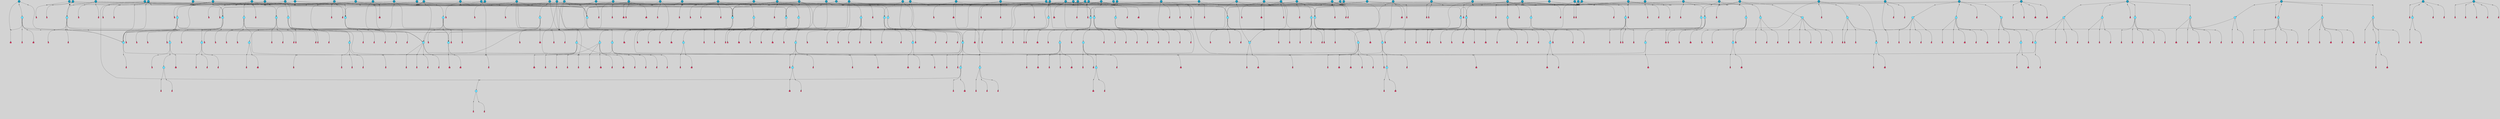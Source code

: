 // File exported with GEGELATI v1.3.1
// On the 2024-04-08 17:25:36
// With the File::TPGGraphDotExporter
digraph{
	graph[pad = "0.212, 0.055" bgcolor = lightgray]
	node[shape=circle style = filled label = ""]
		T7 [fillcolor="#66ddff"]
		T11 [fillcolor="#66ddff"]
		T54 [fillcolor="#66ddff"]
		T95 [fillcolor="#66ddff"]
		T129 [fillcolor="#66ddff"]
		T214 [fillcolor="#66ddff"]
		T242 [fillcolor="#66ddff"]
		T277 [fillcolor="#66ddff"]
		T280 [fillcolor="#1199bb"]
		T282 [fillcolor="#66ddff"]
		T305 [fillcolor="#66ddff"]
		T327 [fillcolor="#66ddff"]
		T328 [fillcolor="#66ddff"]
		T329 [fillcolor="#66ddff"]
		T330 [fillcolor="#66ddff"]
		T331 [fillcolor="#66ddff"]
		T332 [fillcolor="#66ddff"]
		T334 [fillcolor="#66ddff"]
		T335 [fillcolor="#66ddff"]
		T336 [fillcolor="#66ddff"]
		T337 [fillcolor="#66ddff"]
		T338 [fillcolor="#66ddff"]
		T448 [fillcolor="#1199bb"]
		T580 [fillcolor="#66ddff"]
		T581 [fillcolor="#66ddff"]
		T582 [fillcolor="#66ddff"]
		T48 [fillcolor="#66ddff"]
		T583 [fillcolor="#1199bb"]
		T584 [fillcolor="#66ddff"]
		T585 [fillcolor="#66ddff"]
		T586 [fillcolor="#66ddff"]
		T587 [fillcolor="#66ddff"]
		T588 [fillcolor="#66ddff"]
		T640 [fillcolor="#66ddff"]
		T641 [fillcolor="#66ddff"]
		T642 [fillcolor="#66ddff"]
		T643 [fillcolor="#66ddff"]
		T645 [fillcolor="#66ddff"]
		T646 [fillcolor="#1199bb"]
		T609 [fillcolor="#1199bb"]
		T647 [fillcolor="#1199bb"]
		T651 [fillcolor="#1199bb"]
		T684 [fillcolor="#1199bb"]
		T711 [fillcolor="#66ddff"]
		T712 [fillcolor="#66ddff"]
		T713 [fillcolor="#66ddff"]
		T714 [fillcolor="#66ddff"]
		T715 [fillcolor="#66ddff"]
		T716 [fillcolor="#1199bb"]
		T718 [fillcolor="#1199bb"]
		T745 [fillcolor="#1199bb"]
		T758 [fillcolor="#1199bb"]
		T759 [fillcolor="#1199bb"]
		T763 [fillcolor="#1199bb"]
		T764 [fillcolor="#66ddff"]
		T765 [fillcolor="#66ddff"]
		T766 [fillcolor="#66ddff"]
		T767 [fillcolor="#66ddff"]
		T768 [fillcolor="#66ddff"]
		T769 [fillcolor="#1199bb"]
		T770 [fillcolor="#66ddff"]
		T771 [fillcolor="#66ddff"]
		T772 [fillcolor="#66ddff"]
		T773 [fillcolor="#66ddff"]
		T774 [fillcolor="#66ddff"]
		T776 [fillcolor="#1199bb"]
		T780 [fillcolor="#1199bb"]
		T789 [fillcolor="#1199bb"]
		T801 [fillcolor="#1199bb"]
		T803 [fillcolor="#1199bb"]
		T807 [fillcolor="#1199bb"]
		T813 [fillcolor="#1199bb"]
		T814 [fillcolor="#66ddff"]
		T815 [fillcolor="#66ddff"]
		T816 [fillcolor="#66ddff"]
		T817 [fillcolor="#66ddff"]
		T818 [fillcolor="#66ddff"]
		T819 [fillcolor="#1199bb"]
		T820 [fillcolor="#66ddff"]
		T821 [fillcolor="#66ddff"]
		T822 [fillcolor="#66ddff"]
		T823 [fillcolor="#66ddff"]
		T824 [fillcolor="#66ddff"]
		T835 [fillcolor="#1199bb"]
		T842 [fillcolor="#1199bb"]
		T844 [fillcolor="#1199bb"]
		T868 [fillcolor="#1199bb"]
		T873 [fillcolor="#66ddff"]
		T874 [fillcolor="#1199bb"]
		T875 [fillcolor="#1199bb"]
		T882 [fillcolor="#1199bb"]
		T884 [fillcolor="#1199bb"]
		T889 [fillcolor="#66ddff"]
		T890 [fillcolor="#1199bb"]
		T891 [fillcolor="#66ddff"]
		T892 [fillcolor="#66ddff"]
		T893 [fillcolor="#66ddff"]
		T894 [fillcolor="#66ddff"]
		T895 [fillcolor="#1199bb"]
		T896 [fillcolor="#66ddff"]
		T897 [fillcolor="#66ddff"]
		T898 [fillcolor="#66ddff"]
		T899 [fillcolor="#66ddff"]
		T900 [fillcolor="#66ddff"]
		T905 [fillcolor="#1199bb"]
		T910 [fillcolor="#1199bb"]
		T911 [fillcolor="#1199bb"]
		T912 [fillcolor="#1199bb"]
		T915 [fillcolor="#1199bb"]
		T916 [fillcolor="#1199bb"]
		T927 [fillcolor="#1199bb"]
		T931 [fillcolor="#1199bb"]
		T932 [fillcolor="#1199bb"]
		T937 [fillcolor="#1199bb"]
		T939 [fillcolor="#1199bb"]
		T944 [fillcolor="#1199bb"]
		T945 [fillcolor="#1199bb"]
		T946 [fillcolor="#1199bb"]
		T947 [fillcolor="#1199bb"]
		T949 [fillcolor="#1199bb"]
		T950 [fillcolor="#1199bb"]
		T951 [fillcolor="#1199bb"]
		T953 [fillcolor="#1199bb"]
		T954 [fillcolor="#1199bb"]
		T956 [fillcolor="#1199bb"]
		T957 [fillcolor="#66ddff"]
		T958 [fillcolor="#66ddff"]
		T959 [fillcolor="#66ddff"]
		T960 [fillcolor="#66ddff"]
		T961 [fillcolor="#66ddff"]
		T962 [fillcolor="#1199bb"]
		T963 [fillcolor="#66ddff"]
		T964 [fillcolor="#66ddff"]
		T965 [fillcolor="#66ddff"]
		T966 [fillcolor="#66ddff"]
		T967 [fillcolor="#66ddff"]
		T968 [fillcolor="#1199bb"]
		T970 [fillcolor="#1199bb"]
		T972 [fillcolor="#1199bb"]
		T973 [fillcolor="#1199bb"]
		T974 [fillcolor="#1199bb"]
		T976 [fillcolor="#1199bb"]
		T977 [fillcolor="#1199bb"]
		T978 [fillcolor="#1199bb"]
		T979 [fillcolor="#1199bb"]
		T980 [fillcolor="#1199bb"]
		T981 [fillcolor="#1199bb"]
		T982 [fillcolor="#1199bb"]
		T983 [fillcolor="#1199bb"]
		T984 [fillcolor="#1199bb"]
		T985 [fillcolor="#1199bb"]
		T986 [fillcolor="#1199bb"]
		T691 [fillcolor="#1199bb"]
		T987 [fillcolor="#1199bb"]
		T988 [fillcolor="#1199bb"]
		T989 [fillcolor="#1199bb"]
		T990 [fillcolor="#1199bb"]
		T991 [fillcolor="#1199bb"]
		T992 [fillcolor="#1199bb"]
		T993 [fillcolor="#1199bb"]
		T994 [fillcolor="#1199bb"]
		T995 [fillcolor="#1199bb"]
		T996 [fillcolor="#1199bb"]
		T997 [fillcolor="#1199bb"]
		P18482 [fillcolor="#cccccc" shape=point] //-3|
		I18482 [shape=box style=invis label="1|6&2|7#0|7&#92;n10|2&0|7#1|3&#92;n9|6&2|7#2|2&#92;n5|3&0|7#0|7&#92;n1|6&2|3#0|0&#92;n2|3&2|3#2|2&#92;n5|1&2|6#0|6&#92;n"]
		P18482 -> I18482[style=invis]
		A12884 [fillcolor="#ff3366" shape=box margin=0.03 width=0 height=0 label="7"]
		T7 -> P18482 -> A12884
		P18483 [fillcolor="#cccccc" shape=point] //5|
		I18483 [shape=box style=invis label="0|5&2|3#0|1&#92;n0|6&2|1#2|4&#92;n6|2&2|6#0|7&#92;n7|4&0|3#0|1&#92;n5|4&0|7#1|6&#92;n9|1&0|5#2|2&#92;n6|3&2|3#1|7&#92;n11|7&2|4#1|6&#92;n2|5&0|1#0|0&#92;n4|7&0|0#0|2&#92;n6|2&0|6#0|0&#92;n2|1&2|6#2|4&#92;n10|0&2|0#1|0&#92;n6|6&2|4#0|6&#92;n"]
		P18483 -> I18483[style=invis]
		A12885 [fillcolor="#ff3366" shape=box margin=0.03 width=0 height=0 label="8"]
		T7 -> P18483 -> A12885
		P18484 [fillcolor="#cccccc" shape=point] //6|
		I18484 [shape=box style=invis label="3|0&2|7#2|2&#92;n3|2&0|4#2|5&#92;n5|1&0|2#1|0&#92;n8|7&0|1#2|0&#92;n8|5&0|3#0|6&#92;n0|2&0|2#2|3&#92;n1|5&2|5#0|5&#92;n5|6&0|6#0|7&#92;n6|7&0|0#2|6&#92;n1|2&2|3#0|0&#92;n7|7&2|3#0|4&#92;n0|7&2|7#0|6&#92;n1|0&2|2#2|7&#92;n4|4&0|1#0|0&#92;n"]
		P18484 -> I18484[style=invis]
		A12886 [fillcolor="#ff3366" shape=box margin=0.03 width=0 height=0 label="11"]
		T11 -> P18484 -> A12886
		P18485 [fillcolor="#cccccc" shape=point] //-4|
		I18485 [shape=box style=invis label="4|1&0|4#2|6&#92;n1|2&2|2#2|0&#92;n1|2&2|0#0|6&#92;n8|4&2|3#2|5&#92;n5|5&2|1#1|0&#92;n"]
		P18485 -> I18485[style=invis]
		A12887 [fillcolor="#ff3366" shape=box margin=0.03 width=0 height=0 label="12"]
		T11 -> P18485 -> A12887
		P18486 [fillcolor="#cccccc" shape=point] //8|
		I18486 [shape=box style=invis label="9|0&0|1#2|0&#92;n10|1&2|5#1|4&#92;n8|2&2|6#0|4&#92;n2|4&2|5#2|3&#92;n4|2&2|2#0|2&#92;n7|5&0|2#0|0&#92;n8|2&2|1#1|3&#92;n8|7&0|7#2|1&#92;n1|1&0|0#0|7&#92;n5|6&2|5#1|0&#92;n6|6&2|5#0|0&#92;n11|4&0|3#2|6&#92;n4|2&2|4#0|7&#92;n5|6&0|1#2|0&#92;n11|3&0|2#0|7&#92;n"]
		P18486 -> I18486[style=invis]
		A12888 [fillcolor="#ff3366" shape=box margin=0.03 width=0 height=0 label="6"]
		T54 -> P18486 -> A12888
		P18487 [fillcolor="#cccccc" shape=point] //5|
		I18487 [shape=box style=invis label="3|0&2|0#0|1&#92;n3|0&0|7#0|1&#92;n5|3&0|2#2|6&#92;n4|4&2|4#2|6&#92;n11|2&0|7#1|6&#92;n2|7&2|2#2|5&#92;n9|3&2|6#2|7&#92;n7|7&0|0#0|4&#92;n6|1&2|4#2|3&#92;n5|4&2|0#1|6&#92;n1|3&0|7#0|4&#92;n"]
		P18487 -> I18487[style=invis]
		A12889 [fillcolor="#ff3366" shape=box margin=0.03 width=0 height=0 label="7"]
		T54 -> P18487 -> A12889
		P18488 [fillcolor="#cccccc" shape=point] //-10|
		I18488 [shape=box style=invis label="3|6&0|0#0|4&#92;n4|1&2|4#0|1&#92;n5|1&0|1#0|4&#92;n5|5&2|6#0|5&#92;n6|5&0|6#0|3&#92;n11|1&2|0#0|1&#92;n0|7&2|0#0|3&#92;n1|2&0|6#0|1&#92;n8|0&0|4#2|0&#92;n0|4&0|7#2|7&#92;n7|0&2|7#1|3&#92;n3|1&0|5#2|5&#92;n5|1&0|4#0|3&#92;n2|2&0|2#0|0&#92;n8|3&0|1#0|7&#92;n3|0&0|3#0|5&#92;n7|2&0|5#2|0&#92;n6|3&2|7#1|5&#92;n4|7&2|7#2|1&#92;n"]
		P18488 -> I18488[style=invis]
		A12890 [fillcolor="#ff3366" shape=box margin=0.03 width=0 height=0 label="14"]
		T54 -> P18488 -> A12890
		T54 -> P18483
		P18489 [fillcolor="#cccccc" shape=point] //4|
		I18489 [shape=box style=invis label="4|3&0|6#0|3&#92;n5|7&2|3#2|2&#92;n5|6&0|7#1|2&#92;n1|4&2|6#0|3&#92;n8|4&2|1#2|5&#92;n9|5&2|4#1|4&#92;n2|4&0|5#0|7&#92;n10|0&0|6#1|3&#92;n3|0&0|6#0|2&#92;n2|7&2|7#2|6&#92;n5|2&0|5#1|5&#92;n10|4&2|5#1|7&#92;n4|0&0|4#2|4&#92;n11|1&0|4#2|6&#92;n10|6&2|0#1|4&#92;n9|7&0|3#1|4&#92;n4|5&2|7#0|6&#92;n11|5&2|6#2|3&#92;n0|3&0|5#0|1&#92;n"]
		P18489 -> I18489[style=invis]
		A12891 [fillcolor="#ff3366" shape=box margin=0.03 width=0 height=0 label="13"]
		T95 -> P18489 -> A12891
		P18490 [fillcolor="#cccccc" shape=point] //8|
		I18490 [shape=box style=invis label="9|7&0|5#2|5&#92;n3|3&2|3#0|2&#92;n9|5&2|2#1|0&#92;n2|3&0|6#0|3&#92;n4|4&2|5#2|7&#92;n11|3&2|0#1|5&#92;n6|6&2|1#2|2&#92;n4|6&0|1#2|2&#92;n2|5&2|7#2|2&#92;n7|7&2|2#2|3&#92;n6|5&0|3#2|6&#92;n6|7&0|6#0|2&#92;n"]
		P18490 -> I18490[style=invis]
		A12892 [fillcolor="#ff3366" shape=box margin=0.03 width=0 height=0 label="14"]
		T95 -> P18490 -> A12892
		P18491 [fillcolor="#cccccc" shape=point] //2|
		I18491 [shape=box style=invis label="4|1&0|4#2|6&#92;n5|5&2|1#1|0&#92;n1|0&2|0#0|6&#92;n8|4&2|3#2|5&#92;n"]
		P18491 -> I18491[style=invis]
		T95 -> P18491 -> T11
		P18492 [fillcolor="#cccccc" shape=point] //-9|
		I18492 [shape=box style=invis label="2|0&2|0#2|1&#92;n4|4&2|4#2|6&#92;n9|1&0|3#1|7&#92;n5|3&0|2#2|6&#92;n2|7&2|2#2|5&#92;n5|4&2|0#1|6&#92;n3|0&0|7#0|1&#92;n1|3&0|7#0|4&#92;n11|6&2|2#0|7&#92;n7|7&0|0#0|4&#92;n11|0&0|7#1|6&#92;n9|3&2|6#2|7&#92;n"]
		P18492 -> I18492[style=invis]
		A12893 [fillcolor="#ff3366" shape=box margin=0.03 width=0 height=0 label="7"]
		T95 -> P18492 -> A12893
		P18493 [fillcolor="#cccccc" shape=point] //-8|
		I18493 [shape=box style=invis label="7|5&0|4#2|4&#92;n"]
		P18493 -> I18493[style=invis]
		A12894 [fillcolor="#ff3366" shape=box margin=0.03 width=0 height=0 label="3"]
		T95 -> P18493 -> A12894
		T129 -> P18486
		T129 -> P18487
		P18494 [fillcolor="#cccccc" shape=point] //10|
		I18494 [shape=box style=invis label="4|5&2|7#2|1&#92;n1|7&2|3#0|6&#92;n3|5&2|2#0|3&#92;n10|3&0|7#1|4&#92;n7|1&0|4#2|6&#92;n10|2&0|3#1|7&#92;n9|5&2|0#0|4&#92;n4|0&0|3#2|7&#92;n11|4&2|6#1|2&#92;n5|4&2|7#0|2&#92;n2|6&2|4#0|0&#92;n6|5&0|7#2|1&#92;n5|3&2|3#1|6&#92;n10|7&2|0#1|2&#92;n"]
		P18494 -> I18494[style=invis]
		A12895 [fillcolor="#ff3366" shape=box margin=0.03 width=0 height=0 label="5"]
		T129 -> P18494 -> A12895
		P18495 [fillcolor="#cccccc" shape=point] //5|
		I18495 [shape=box style=invis label="9|4&2|3#1|3&#92;n0|4&2|4#0|5&#92;n6|1&2|6#2|5&#92;n4|0&0|5#2|0&#92;n"]
		P18495 -> I18495[style=invis]
		A12896 [fillcolor="#ff3366" shape=box margin=0.03 width=0 height=0 label="7"]
		T129 -> P18495 -> A12896
		P18496 [fillcolor="#cccccc" shape=point] //6|
		I18496 [shape=box style=invis label="9|4&2|7#0|6&#92;n8|4&0|1#1|0&#92;n1|3&0|0#2|1&#92;n2|4&0|6#2|2&#92;n5|1&2|5#0|7&#92;n3|0&0|3#2|6&#92;n2|2&2|6#0|2&#92;n8|4&0|4#2|2&#92;n5|1&2|4#0|3&#92;n9|4&0|6#0|6&#92;n5|0&2|2#1|5&#92;n11|7&0|0#1|1&#92;n0|4&0|3#0|3&#92;n7|7&2|4#2|5&#92;n1|5&0|1#2|1&#92;n"]
		P18496 -> I18496[style=invis]
		A12897 [fillcolor="#ff3366" shape=box margin=0.03 width=0 height=0 label="1"]
		T129 -> P18496 -> A12897
		P18497 [fillcolor="#cccccc" shape=point] //6|
		I18497 [shape=box style=invis label="9|4&2|7#0|6&#92;n8|4&0|1#1|0&#92;n1|3&0|0#2|1&#92;n2|4&0|6#2|2&#92;n5|1&2|5#0|7&#92;n3|0&0|3#2|6&#92;n2|2&2|6#0|2&#92;n8|4&0|4#2|2&#92;n5|1&2|4#0|3&#92;n9|4&0|6#0|6&#92;n5|0&2|2#1|5&#92;n11|7&0|0#1|1&#92;n0|4&0|3#0|3&#92;n7|7&2|4#2|5&#92;n1|5&0|1#2|1&#92;n"]
		P18497 -> I18497[style=invis]
		A12898 [fillcolor="#ff3366" shape=box margin=0.03 width=0 height=0 label="1"]
		T214 -> P18497 -> A12898
		P18498 [fillcolor="#cccccc" shape=point] //10|
		I18498 [shape=box style=invis label="4|5&2|7#2|1&#92;n1|7&2|3#0|6&#92;n3|5&2|2#0|3&#92;n10|3&0|7#1|4&#92;n7|1&0|4#2|6&#92;n10|2&0|3#1|7&#92;n9|5&2|0#0|4&#92;n4|0&0|3#2|7&#92;n11|4&2|6#1|2&#92;n5|4&2|7#0|2&#92;n2|6&2|4#0|0&#92;n6|5&0|7#2|1&#92;n5|3&2|3#1|6&#92;n10|7&2|0#1|2&#92;n"]
		P18498 -> I18498[style=invis]
		A12899 [fillcolor="#ff3366" shape=box margin=0.03 width=0 height=0 label="5"]
		T214 -> P18498 -> A12899
		P18499 [fillcolor="#cccccc" shape=point] //5|
		I18499 [shape=box style=invis label="3|0&2|0#0|1&#92;n3|0&0|7#0|1&#92;n5|3&0|2#2|6&#92;n4|4&2|4#2|6&#92;n11|2&0|7#1|6&#92;n2|7&2|2#2|5&#92;n9|3&2|6#2|7&#92;n7|7&0|0#0|4&#92;n6|1&2|4#2|3&#92;n5|4&2|0#1|6&#92;n1|3&0|7#0|4&#92;n"]
		P18499 -> I18499[style=invis]
		A12900 [fillcolor="#ff3366" shape=box margin=0.03 width=0 height=0 label="7"]
		T214 -> P18499 -> A12900
		P18500 [fillcolor="#cccccc" shape=point] //8|
		I18500 [shape=box style=invis label="9|0&0|1#2|0&#92;n10|1&2|5#1|4&#92;n8|2&2|6#0|4&#92;n2|4&2|5#2|3&#92;n4|2&2|2#0|2&#92;n7|5&0|2#0|0&#92;n8|2&2|1#1|3&#92;n8|7&0|7#2|1&#92;n1|1&0|0#0|7&#92;n5|6&2|5#1|0&#92;n6|6&2|5#0|0&#92;n11|4&0|3#2|6&#92;n4|2&2|4#0|7&#92;n5|6&0|1#2|0&#92;n11|3&0|2#0|7&#92;n"]
		P18500 -> I18500[style=invis]
		A12901 [fillcolor="#ff3366" shape=box margin=0.03 width=0 height=0 label="6"]
		T214 -> P18500 -> A12901
		P18501 [fillcolor="#cccccc" shape=point] //5|
		I18501 [shape=box style=invis label="9|4&2|3#1|3&#92;n0|4&2|4#0|5&#92;n6|1&2|6#2|5&#92;n4|0&0|5#2|0&#92;n"]
		P18501 -> I18501[style=invis]
		A12902 [fillcolor="#ff3366" shape=box margin=0.03 width=0 height=0 label="7"]
		T214 -> P18501 -> A12902
		P18502 [fillcolor="#cccccc" shape=point] //5|
		I18502 [shape=box style=invis label="1|6&2|7#0|7&#92;n9|2&2|7#2|2&#92;n10|2&0|7#1|3&#92;n5|3&0|7#0|7&#92;n7|0&2|7#2|2&#92;n1|6&2|3#0|0&#92;n2|3&2|3#2|2&#92;n"]
		P18502 -> I18502[style=invis]
		A12903 [fillcolor="#ff3366" shape=box margin=0.03 width=0 height=0 label="7"]
		T242 -> P18502 -> A12903
		P18503 [fillcolor="#cccccc" shape=point] //-8|
		I18503 [shape=box style=invis label="7|5&0|2#2|1&#92;n1|0&2|6#0|0&#92;n7|1&2|6#1|1&#92;n8|7&0|3#1|6&#92;n3|7&2|3#2|4&#92;n"]
		P18503 -> I18503[style=invis]
		A12904 [fillcolor="#ff3366" shape=box margin=0.03 width=0 height=0 label="2"]
		T242 -> P18503 -> A12904
		P18504 [fillcolor="#cccccc" shape=point] //-3|
		I18504 [shape=box style=invis label="1|1&2|1#0|1&#92;n1|4&0|0#2|4&#92;n11|0&2|3#0|2&#92;n11|6&0|4#0|1&#92;n5|2&0|6#1|5&#92;n3|7&2|6#2|7&#92;n7|7&0|1#2|1&#92;n9|5&2|2#2|0&#92;n6|5&2|6#1|4&#92;n0|7&0|5#2|4&#92;n8|1&0|0#2|3&#92;n0|5&0|3#0|5&#92;n2|0&2|4#0|5&#92;n7|5&2|7#1|3&#92;n8|3&0|0#1|2&#92;n"]
		P18504 -> I18504[style=invis]
		A12905 [fillcolor="#ff3366" shape=box margin=0.03 width=0 height=0 label="1"]
		T242 -> P18504 -> A12905
		P18505 [fillcolor="#cccccc" shape=point] //-9|
		I18505 [shape=box style=invis label="4|7&0|0#0|2&#92;n6|2&0|1#0|0&#92;n6|2&2|6#0|7&#92;n9|0&2|7#1|1&#92;n7|4&0|3#0|1&#92;n10|6&2|1#1|1&#92;n9|1&0|5#2|2&#92;n5|4&0|7#2|6&#92;n2|5&0|1#0|0&#92;n0|5&2|5#0|1&#92;n11|7&2|4#1|6&#92;n2|1&2|6#2|4&#92;n10|0&0|0#1|0&#92;n6|6&2|4#0|6&#92;n"]
		P18505 -> I18505[style=invis]
		T277 -> P18505 -> T214
		P18506 [fillcolor="#cccccc" shape=point] //7|
		I18506 [shape=box style=invis label="7|4&2|7#0|4&#92;n4|6&0|1#2|5&#92;n2|1&2|3#0|0&#92;n4|3&2|0#0|1&#92;n0|0&2|7#2|7&#92;n7|7&0|5#2|3&#92;n5|0&2|1#2|2&#92;n10|0&0|4#1|2&#92;n4|4&0|7#0|0&#92;n6|7&0|2#0|1&#92;n1|4&2|5#0|4&#92;n"]
		P18506 -> I18506[style=invis]
		A12906 [fillcolor="#ff3366" shape=box margin=0.03 width=0 height=0 label="0"]
		T277 -> P18506 -> A12906
		P18507 [fillcolor="#cccccc" shape=point] //1|
		I18507 [shape=box style=invis label="5|1&0|6#2|7&#92;n2|4&0|4#2|2&#92;n0|6&0|5#0|4&#92;n10|6&2|5#1|6&#92;n9|3&0|1#1|7&#92;n10|3&2|2#1|0&#92;n5|0&0|0#2|1&#92;n11|3&2|3#1|5&#92;n10|3&0|1#1|0&#92;n2|4&0|1#0|1&#92;n0|2&0|3#2|4&#92;n9|2&2|1#2|5&#92;n11|7&2|6#2|6&#92;n"]
		P18507 -> I18507[style=invis]
		T277 -> P18507 -> T7
		P18508 [fillcolor="#cccccc" shape=point] //6|
		I18508 [shape=box style=invis label="7|0&2|5#1|2&#92;n10|6&2|1#1|3&#92;n7|5&0|2#0|7&#92;n10|7&0|1#1|5&#92;n4|6&2|5#0|5&#92;n4|4&0|7#2|7&#92;n"]
		P18508 -> I18508[style=invis]
		A12907 [fillcolor="#ff3366" shape=box margin=0.03 width=0 height=0 label="7"]
		T277 -> P18508 -> A12907
		P18509 [fillcolor="#cccccc" shape=point] //-2|
		I18509 [shape=box style=invis label="3|0&2|0#0|1&#92;n4|1&0|3#2|2&#92;n11|2&0|7#1|6&#92;n8|7&2|4#0|5&#92;n6|1&2|4#1|3&#92;n4|4&2|4#2|6&#92;n3|0&0|7#0|1&#92;n9|3&2|6#2|7&#92;n7|7&0|0#0|4&#92;n5|3&0|2#2|6&#92;n5|4&2|0#1|6&#92;n1|3&0|7#0|4&#92;n"]
		P18509 -> I18509[style=invis]
		A12908 [fillcolor="#ff3366" shape=box margin=0.03 width=0 height=0 label="7"]
		T277 -> P18509 -> A12908
		T280 -> P18489
		P18510 [fillcolor="#cccccc" shape=point] //1|
		I18510 [shape=box style=invis label="0|4&0|1#0|1&#92;n10|5&2|5#1|6&#92;n7|7&2|5#2|2&#92;n9|5&0|7#2|7&#92;n8|4&0|3#2|7&#92;n11|0&2|3#0|5&#92;n7|0&0|0#0|1&#92;n4|2&0|4#0|5&#92;n5|1&0|6#2|7&#92;n11|3&0|7#1|3&#92;n"]
		P18510 -> I18510[style=invis]
		T280 -> P18510 -> T7
		P18511 [fillcolor="#cccccc" shape=point] //-3|
		I18511 [shape=box style=invis label="4|5&0|0#0|0&#92;n4|7&0|0#0|2&#92;n0|6&2|1#2|4&#92;n9|1&0|5#2|2&#92;n10|0&2|0#1|0&#92;n6|6&2|4#0|6&#92;n2|5&0|1#0|0&#92;n6|3&2|3#1|7&#92;n11|7&2|4#1|6&#92;n6|2&2|6#0|1&#92;n6|2&0|0#0|0&#92;n9|1&2|6#2|4&#92;n10|4&0|3#1|1&#92;n5|4&2|7#1|6&#92;n"]
		P18511 -> I18511[style=invis]
		T280 -> P18511 -> T95
		P18512 [fillcolor="#cccccc" shape=point] //-4|
		I18512 [shape=box style=invis label="5|5&2|1#1|0&#92;n4|1&0|4#2|6&#92;n2|4&2|3#2|5&#92;n1|0&2|0#2|6&#92;n1|4&2|5#0|7&#92;n"]
		P18512 -> I18512[style=invis]
		T282 -> P18512 -> T11
		P18513 [fillcolor="#cccccc" shape=point] //5|
		I18513 [shape=box style=invis label="3|0&2|0#2|1&#92;n3|0&0|7#0|1&#92;n5|3&0|2#2|6&#92;n4|4&2|4#2|6&#92;n5|4&2|0#1|6&#92;n2|7&2|2#2|5&#92;n1|3&0|7#0|4&#92;n11|6&2|2#0|7&#92;n7|7&0|0#0|4&#92;n6|1&2|4#2|3&#92;n11|0&0|7#1|6&#92;n9|3&2|6#2|7&#92;n"]
		P18513 -> I18513[style=invis]
		A12909 [fillcolor="#ff3366" shape=box margin=0.03 width=0 height=0 label="7"]
		T282 -> P18513 -> A12909
		P18514 [fillcolor="#cccccc" shape=point] //10|
		I18514 [shape=box style=invis label="6|6&2|5#0|4&#92;n1|0&0|5#2|3&#92;n10|5&2|5#1|5&#92;n10|6&2|1#1|0&#92;n9|6&2|3#0|3&#92;n9|6&2|2#2|1&#92;n7|5&2|2#0|7&#92;n"]
		P18514 -> I18514[style=invis]
		A12910 [fillcolor="#ff3366" shape=box margin=0.03 width=0 height=0 label="7"]
		T282 -> P18514 -> A12910
		T282 -> P18493
		P18515 [fillcolor="#cccccc" shape=point] //2|
		I18515 [shape=box style=invis label="0|3&0|0#2|7&#92;n3|6&2|5#2|5&#92;n7|4&0|0#1|1&#92;n4|1&0|0#0|6&#92;n1|6&0|2#0|1&#92;n8|6&0|2#2|4&#92;n4|4&2|4#0|3&#92;n1|0&2|4#0|1&#92;n9|2&2|3#0|7&#92;n10|5&2|2#1|1&#92;n10|6&0|1#1|2&#92;n3|3&2|2#0|5&#92;n11|3&0|2#1|0&#92;n4|5&0|6#0|4&#92;n0|7&0|6#2|2&#92;n3|2&0|5#0|1&#92;n"]
		P18515 -> I18515[style=invis]
		A12911 [fillcolor="#ff3366" shape=box margin=0.03 width=0 height=0 label="1"]
		T282 -> P18515 -> A12911
		P18516 [fillcolor="#cccccc" shape=point] //7|
		I18516 [shape=box style=invis label="7|0&2|1#2|0&#92;n9|7&2|1#1|7&#92;n8|2&0|1#1|0&#92;n6|6&0|2#1|1&#92;n2|2&0|5#0|0&#92;n5|7&0|0#2|1&#92;n5|1&2|5#1|5&#92;n4|7&2|4#2|3&#92;n10|5&2|2#1|5&#92;n1|3&2|2#2|0&#92;n10|2&2|6#1|5&#92;n"]
		P18516 -> I18516[style=invis]
		A12912 [fillcolor="#ff3366" shape=box margin=0.03 width=0 height=0 label="1"]
		T305 -> P18516 -> A12912
		P18517 [fillcolor="#cccccc" shape=point] //4|
		I18517 [shape=box style=invis label="7|1&2|6#1|3&#92;n10|1&0|3#1|6&#92;n8|5&2|3#2|1&#92;n11|5&0|0#2|6&#92;n4|1&0|6#0|0&#92;n11|1&0|2#0|3&#92;n2|0&2|1#0|7&#92;n"]
		P18517 -> I18517[style=invis]
		A12913 [fillcolor="#ff3366" shape=box margin=0.03 width=0 height=0 label="2"]
		T305 -> P18517 -> A12913
		P18518 [fillcolor="#cccccc" shape=point] //2|
		I18518 [shape=box style=invis label="10|4&0|5#1|0&#92;n8|1&0|7#1|4&#92;n3|0&2|3#0|1&#92;n0|3&0|3#0|2&#92;n"]
		P18518 -> I18518[style=invis]
		T305 -> P18518 -> T242
		P18519 [fillcolor="#cccccc" shape=point] //6|
		I18519 [shape=box style=invis label="10|4&2|6#1|2&#92;n8|4&0|1#1|0&#92;n0|4&2|6#0|0&#92;n8|4&2|5#2|1&#92;n7|5&2|5#1|0&#92;n3|6&0|6#2|2&#92;n1|7&0|7#0|5&#92;n2|0&0|7#2|4&#92;n2|6&2|2#0|0&#92;n0|7&2|7#0|7&#92;n11|6&0|4#2|2&#92;n5|5&0|0#0|1&#92;n10|1&0|0#1|0&#92;n7|3&0|1#2|5&#92;n9|2&2|7#1|5&#92;n9|4&2|6#2|7&#92;n1|6&2|4#2|2&#92;n3|3&2|2#0|7&#92;n1|6&2|0#0|0&#92;n6|4&2|6#1|0&#92;n"]
		P18519 -> I18519[style=invis]
		A12914 [fillcolor="#ff3366" shape=box margin=0.03 width=0 height=0 label="1"]
		T305 -> P18519 -> A12914
		P18520 [fillcolor="#cccccc" shape=point] //9|
		I18520 [shape=box style=invis label="0|6&2|1#2|3&#92;n7|4&0|3#0|1&#92;n0|5&2|3#0|1&#92;n9|1&0|5#2|2&#92;n6|6&2|3#1|7&#92;n11|7&2|4#1|6&#92;n2|5&0|1#0|0&#92;n7|5&2|3#1|1&#92;n5|4&0|7#1|6&#92;n4|7&0|0#0|2&#92;n2|1&2|6#2|4&#92;n10|0&2|7#1|0&#92;n6|6&2|4#0|6&#92;n"]
		P18520 -> I18520[style=invis]
		A12915 [fillcolor="#ff3366" shape=box margin=0.03 width=0 height=0 label="8"]
		T305 -> P18520 -> A12915
		P18521 [fillcolor="#cccccc" shape=point] //-4|
		I18521 [shape=box style=invis label="4|1&0|4#2|6&#92;n1|2&2|2#2|0&#92;n1|2&2|0#0|6&#92;n8|4&2|3#2|5&#92;n5|5&2|1#1|0&#92;n"]
		P18521 -> I18521[style=invis]
		A12916 [fillcolor="#ff3366" shape=box margin=0.03 width=0 height=0 label="12"]
		T330 -> P18521 -> A12916
		P18522 [fillcolor="#cccccc" shape=point] //6|
		I18522 [shape=box style=invis label="3|0&2|7#2|2&#92;n3|2&0|4#2|5&#92;n5|1&0|2#1|0&#92;n8|7&0|1#2|0&#92;n8|5&0|3#0|6&#92;n0|2&0|2#2|3&#92;n1|5&2|5#0|5&#92;n5|6&0|6#0|7&#92;n6|7&0|0#2|6&#92;n1|2&2|3#0|0&#92;n7|7&2|3#0|4&#92;n0|7&2|7#0|6&#92;n1|0&2|2#2|7&#92;n4|4&0|1#0|0&#92;n"]
		P18522 -> I18522[style=invis]
		A12917 [fillcolor="#ff3366" shape=box margin=0.03 width=0 height=0 label="11"]
		T330 -> P18522 -> A12917
		P18523 [fillcolor="#cccccc" shape=point] //-3|
		I18523 [shape=box style=invis label="8|1&2|3#0|5&#92;n0|6&0|5#0|5&#92;n3|7&2|1#0|6&#92;n3|5&0|1#0|0&#92;n9|5&2|0#0|4&#92;n3|5&0|2#0|3&#92;n10|6&2|4#1|0&#92;n9|4&2|7#2|6&#92;n1|7&2|5#2|2&#92;n"]
		P18523 -> I18523[style=invis]
		A12918 [fillcolor="#ff3366" shape=box margin=0.03 width=0 height=0 label="5"]
		T332 -> P18523 -> A12918
		P18524 [fillcolor="#cccccc" shape=point] //-2|
		I18524 [shape=box style=invis label="11|7&2|0#1|7&#92;n4|3&0|1#2|5&#92;n0|4&2|4#2|7&#92;n1|6&0|0#0|4&#92;n4|0&0|0#0|5&#92;n0|6&2|3#2|0&#92;n9|6&2|5#1|3&#92;n0|7&2|1#2|5&#92;n4|4&0|5#0|1&#92;n10|4&0|0#1|0&#92;n"]
		P18524 -> I18524[style=invis]
		A12919 [fillcolor="#ff3366" shape=box margin=0.03 width=0 height=0 label="12"]
		T328 -> P18524 -> A12919
		P18525 [fillcolor="#cccccc" shape=point] //-3|
		I18525 [shape=box style=invis label="1|6&2|7#0|7&#92;n10|2&0|7#1|3&#92;n9|6&2|7#2|2&#92;n5|3&0|7#0|7&#92;n1|6&2|3#0|0&#92;n2|3&2|3#2|2&#92;n5|1&2|6#0|6&#92;n"]
		P18525 -> I18525[style=invis]
		A12920 [fillcolor="#ff3366" shape=box margin=0.03 width=0 height=0 label="7"]
		T331 -> P18525 -> A12920
		P18526 [fillcolor="#cccccc" shape=point] //-3|
		I18526 [shape=box style=invis label="7|2&2|4#0|2&#92;n4|1&2|6#0|1&#92;n11|6&0|4#0|1&#92;n7|1&0|0#2|6&#92;n6|2&0|1#0|7&#92;n10|3&2|7#1|4&#92;n3|5&2|3#0|1&#92;n4|4&2|5#0|2&#92;n4|6&0|4#2|7&#92;n2|5&0|5#0|2&#92;n10|0&2|3#1|4&#92;n0|1&2|7#0|6&#92;n7|6&0|3#2|6&#92;n1|3&0|6#2|0&#92;n5|3&0|6#0|6&#92;n1|4&2|5#2|3&#92;n1|6&2|0#0|5&#92;n9|2&0|3#2|7&#92;n7|1&2|2#2|5&#92;n"]
		P18526 -> I18526[style=invis]
		T328 -> P18526 -> T329
		P18527 [fillcolor="#cccccc" shape=point] //-3|
		I18527 [shape=box style=invis label="3|7&0|0#0|2&#92;n11|5&0|1#1|1&#92;n4|1&0|6#2|6&#92;n4|0&0|1#0|5&#92;n"]
		P18527 -> I18527[style=invis]
		T329 -> P18527 -> T327
		P18528 [fillcolor="#cccccc" shape=point] //1|
		I18528 [shape=box style=invis label="5|1&0|6#2|7&#92;n2|4&0|4#2|2&#92;n0|6&0|5#0|4&#92;n10|6&2|5#1|6&#92;n9|3&0|1#1|7&#92;n10|3&2|2#1|0&#92;n5|0&0|0#2|1&#92;n11|3&2|3#1|5&#92;n10|3&0|1#1|0&#92;n2|4&0|1#0|1&#92;n0|2&0|3#2|4&#92;n9|2&2|1#2|5&#92;n11|7&2|6#2|6&#92;n"]
		P18528 -> I18528[style=invis]
		T327 -> P18528 -> T331
		P18529 [fillcolor="#cccccc" shape=point] //5|
		I18529 [shape=box style=invis label="10|4&2|6#1|2&#92;n8|4&0|1#1|0&#92;n0|4&2|6#0|0&#92;n8|4&2|5#2|1&#92;n7|5&2|5#1|0&#92;n3|6&0|6#2|2&#92;n1|7&0|7#0|5&#92;n2|0&0|7#2|4&#92;n9|4&2|6#2|7&#92;n2|6&2|2#0|0&#92;n11|7&2|7#0|7&#92;n5|5&0|0#0|1&#92;n10|1&0|0#1|0&#92;n7|3&0|1#2|5&#92;n9|2&2|7#1|5&#92;n9|0&2|5#1|2&#92;n1|6&2|4#2|2&#92;n3|3&2|2#0|7&#92;n1|6&2|0#0|0&#92;n6|4&2|6#1|0&#92;n"]
		P18529 -> I18529[style=invis]
		A12921 [fillcolor="#ff3366" shape=box margin=0.03 width=0 height=0 label="1"]
		T329 -> P18529 -> A12921
		P18530 [fillcolor="#cccccc" shape=point] //5|
		I18530 [shape=box style=invis label="0|5&2|3#0|1&#92;n0|6&2|1#2|4&#92;n6|2&2|6#0|7&#92;n7|4&0|3#0|1&#92;n5|4&0|7#1|6&#92;n9|1&0|5#2|2&#92;n6|3&2|3#1|7&#92;n11|7&2|4#1|6&#92;n2|5&0|1#0|0&#92;n4|7&0|0#0|2&#92;n6|2&0|6#0|0&#92;n2|1&2|6#2|4&#92;n10|0&2|0#1|0&#92;n6|6&2|4#0|6&#92;n"]
		P18530 -> I18530[style=invis]
		A12922 [fillcolor="#ff3366" shape=box margin=0.03 width=0 height=0 label="8"]
		T331 -> P18530 -> A12922
		P18531 [fillcolor="#cccccc" shape=point] //-2|
		I18531 [shape=box style=invis label="4|1&0|4#0|3&#92;n4|2&0|5#2|0&#92;n5|5&2|6#0|5&#92;n1|4&0|1#0|2&#92;n6|3&2|7#1|5&#92;n0|4&2|0#0|3&#92;n8|5&2|5#1|2&#92;n10|7&2|7#1|1&#92;n3|4&0|0#2|1&#92;n3|6&2|5#2|5&#92;n8|3&0|1#0|7&#92;n10|0&2|7#1|3&#92;n4|1&2|4#0|1&#92;n9|3&2|0#0|4&#92;n3|6&2|0#0|4&#92;n1|2&0|6#2|1&#92;n4|0&2|1#2|2&#92;n"]
		P18531 -> I18531[style=invis]
		A12923 [fillcolor="#ff3366" shape=box margin=0.03 width=0 height=0 label="14"]
		T327 -> P18531 -> A12923
		P18532 [fillcolor="#cccccc" shape=point] //5|
		I18532 [shape=box style=invis label="8|1&2|6#0|6&#92;n3|0&0|7#0|1&#92;n11|3&0|2#2|6&#92;n4|4&2|4#2|6&#92;n11|2&0|7#1|6&#92;n2|7&2|2#2|5&#92;n7|7&0|0#0|4&#92;n6|1&2|4#2|3&#92;n5|4&2|0#1|6&#92;n3|0&2|0#0|1&#92;n1|3&0|7#0|4&#92;n"]
		P18532 -> I18532[style=invis]
		A12924 [fillcolor="#ff3366" shape=box margin=0.03 width=0 height=0 label="7"]
		T329 -> P18532 -> A12924
		P18533 [fillcolor="#cccccc" shape=point] //5|
		I18533 [shape=box style=invis label="3|0&2|0#0|1&#92;n3|0&0|7#0|1&#92;n5|3&0|2#2|6&#92;n4|4&2|4#2|6&#92;n11|2&0|7#1|6&#92;n2|7&2|2#2|5&#92;n9|3&2|6#2|7&#92;n7|7&0|0#0|4&#92;n6|1&2|4#2|3&#92;n5|4&2|0#1|6&#92;n1|3&0|7#0|4&#92;n"]
		P18533 -> I18533[style=invis]
		A12925 [fillcolor="#ff3366" shape=box margin=0.03 width=0 height=0 label="7"]
		T327 -> P18533 -> A12925
		P18534 [fillcolor="#cccccc" shape=point] //2|
		I18534 [shape=box style=invis label="4|1&0|4#2|6&#92;n5|5&2|1#1|0&#92;n1|0&2|0#0|6&#92;n8|4&2|3#2|5&#92;n"]
		P18534 -> I18534[style=invis]
		T328 -> P18534 -> T330
		P18535 [fillcolor="#cccccc" shape=point] //0|
		I18535 [shape=box style=invis label="2|5&0|1#0|6&#92;n6|1&2|2#2|7&#92;n8|0&0|3#1|4&#92;n4|3&2|5#2|4&#92;n8|1&2|4#0|0&#92;n6|6&0|1#2|6&#92;n11|7&2|4#2|5&#92;n6|2&2|4#0|2&#92;n8|5&2|4#2|4&#92;n2|1&2|1#2|2&#92;n2|7&2|5#2|6&#92;n9|7&0|5#0|4&#92;n1|2&0|5#2|6&#92;n4|2&2|3#2|7&#92;n3|3&2|1#0|2&#92;n"]
		P18535 -> I18535[style=invis]
		A12926 [fillcolor="#ff3366" shape=box margin=0.03 width=0 height=0 label="5"]
		T332 -> P18535 -> A12926
		P18536 [fillcolor="#cccccc" shape=point] //7|
		I18536 [shape=box style=invis label="7|0&2|1#2|0&#92;n9|7&2|1#1|7&#92;n8|2&0|1#1|0&#92;n6|6&0|2#1|1&#92;n2|2&0|5#0|0&#92;n5|7&0|0#2|1&#92;n5|1&2|5#1|5&#92;n4|7&2|4#2|3&#92;n10|5&2|2#1|5&#92;n1|3&2|2#2|0&#92;n10|2&2|6#1|5&#92;n"]
		P18536 -> I18536[style=invis]
		A12927 [fillcolor="#ff3366" shape=box margin=0.03 width=0 height=0 label="1"]
		T329 -> P18536 -> A12927
		P18537 [fillcolor="#cccccc" shape=point] //7|
		I18537 [shape=box style=invis label="6|1&2|6#2|7&#92;n7|0&2|4#2|3&#92;n3|3&0|7#0|6&#92;n5|4&0|2#2|4&#92;n8|5&2|6#2|7&#92;n0|0&2|3#0|3&#92;n5|4&2|4#2|6&#92;n"]
		P18537 -> I18537[style=invis]
		T329 -> P18537 -> T332
		P18538 [fillcolor="#cccccc" shape=point] //7|
		I18538 [shape=box style=invis label="0|2&2|4#2|6&#92;n5|3&0|6#0|1&#92;n4|7&2|6#0|5&#92;n7|6&0|7#0|5&#92;n10|7&2|2#1|1&#92;n"]
		P18538 -> I18538[style=invis]
		A12928 [fillcolor="#ff3366" shape=box margin=0.03 width=0 height=0 label="4"]
		T332 -> P18538 -> A12928
		P18539 [fillcolor="#cccccc" shape=point] //-4|
		I18539 [shape=box style=invis label="4|1&0|4#2|6&#92;n1|2&2|2#2|0&#92;n1|2&2|0#0|6&#92;n8|4&2|3#2|5&#92;n5|5&2|1#1|0&#92;n"]
		P18539 -> I18539[style=invis]
		A12929 [fillcolor="#ff3366" shape=box margin=0.03 width=0 height=0 label="12"]
		T338 -> P18539 -> A12929
		P18540 [fillcolor="#cccccc" shape=point] //6|
		I18540 [shape=box style=invis label="3|0&2|7#2|2&#92;n3|2&0|4#2|5&#92;n5|1&0|2#1|0&#92;n8|7&0|1#2|0&#92;n8|5&0|3#0|6&#92;n0|2&0|2#2|3&#92;n1|5&2|5#0|5&#92;n5|6&0|6#0|7&#92;n6|7&0|0#2|6&#92;n1|2&2|3#0|0&#92;n7|7&2|3#0|4&#92;n0|7&2|7#0|6&#92;n1|0&2|2#2|7&#92;n4|4&0|1#0|0&#92;n"]
		P18540 -> I18540[style=invis]
		A12930 [fillcolor="#ff3366" shape=box margin=0.03 width=0 height=0 label="11"]
		T338 -> P18540 -> A12930
		P18541 [fillcolor="#cccccc" shape=point] //-3|
		I18541 [shape=box style=invis label="8|1&2|3#0|5&#92;n0|6&0|5#0|5&#92;n3|7&2|1#0|6&#92;n3|5&0|1#0|0&#92;n9|5&2|0#0|4&#92;n3|5&0|2#0|3&#92;n10|6&2|4#1|0&#92;n9|4&2|7#2|6&#92;n1|7&2|5#2|2&#92;n"]
		P18541 -> I18541[style=invis]
		A12931 [fillcolor="#ff3366" shape=box margin=0.03 width=0 height=0 label="5"]
		T337 -> P18541 -> A12931
		P18542 [fillcolor="#cccccc" shape=point] //7|
		I18542 [shape=box style=invis label="7|0&2|1#2|0&#92;n9|7&2|1#1|7&#92;n8|2&0|1#1|0&#92;n6|6&0|2#1|1&#92;n2|2&0|5#0|0&#92;n5|7&0|0#2|1&#92;n5|1&2|5#1|5&#92;n4|7&2|4#2|3&#92;n10|5&2|2#1|5&#92;n1|3&2|2#2|0&#92;n10|2&2|6#1|5&#92;n"]
		P18542 -> I18542[style=invis]
		A12932 [fillcolor="#ff3366" shape=box margin=0.03 width=0 height=0 label="1"]
		T335 -> P18542 -> A12932
		P18543 [fillcolor="#cccccc" shape=point] //7|
		I18543 [shape=box style=invis label="6|1&2|6#2|7&#92;n7|0&2|4#2|3&#92;n3|3&0|7#0|6&#92;n5|4&0|2#2|4&#92;n8|5&2|6#2|7&#92;n0|0&2|3#0|3&#92;n5|4&2|4#2|6&#92;n"]
		P18543 -> I18543[style=invis]
		T335 -> P18543 -> T337
		P18544 [fillcolor="#cccccc" shape=point] //0|
		I18544 [shape=box style=invis label="2|5&0|1#0|6&#92;n6|1&2|2#2|7&#92;n8|0&0|3#1|4&#92;n4|3&2|5#2|4&#92;n8|1&2|4#0|0&#92;n6|6&0|1#2|6&#92;n11|7&2|4#2|5&#92;n6|2&2|4#0|2&#92;n8|5&2|4#2|4&#92;n2|1&2|1#2|2&#92;n2|7&2|5#2|6&#92;n9|7&0|5#0|4&#92;n1|2&0|5#2|6&#92;n4|2&2|3#2|7&#92;n3|3&2|1#0|2&#92;n"]
		P18544 -> I18544[style=invis]
		A12933 [fillcolor="#ff3366" shape=box margin=0.03 width=0 height=0 label="5"]
		T337 -> P18544 -> A12933
		P18545 [fillcolor="#cccccc" shape=point] //-3|
		I18545 [shape=box style=invis label="3|7&0|0#0|2&#92;n11|5&0|1#1|1&#92;n4|1&0|6#2|6&#92;n4|0&0|1#0|5&#92;n"]
		P18545 -> I18545[style=invis]
		T335 -> P18545 -> T334
		P18546 [fillcolor="#cccccc" shape=point] //-3|
		I18546 [shape=box style=invis label="1|6&2|7#0|7&#92;n10|2&0|7#1|3&#92;n9|6&2|7#2|2&#92;n5|3&0|7#0|7&#92;n1|6&2|3#0|0&#92;n2|3&2|3#2|2&#92;n5|1&2|6#0|6&#92;n"]
		P18546 -> I18546[style=invis]
		A12934 [fillcolor="#ff3366" shape=box margin=0.03 width=0 height=0 label="7"]
		T336 -> P18546 -> A12934
		P18547 [fillcolor="#cccccc" shape=point] //1|
		I18547 [shape=box style=invis label="5|1&0|6#2|7&#92;n2|4&0|4#2|2&#92;n0|6&0|5#0|4&#92;n10|6&2|5#1|6&#92;n9|3&0|1#1|7&#92;n10|3&2|2#1|0&#92;n5|0&0|0#2|1&#92;n11|3&2|3#1|5&#92;n10|3&0|1#1|0&#92;n2|4&0|1#0|1&#92;n0|2&0|3#2|4&#92;n9|2&2|1#2|5&#92;n11|7&2|6#2|6&#92;n"]
		P18547 -> I18547[style=invis]
		T334 -> P18547 -> T336
		P18548 [fillcolor="#cccccc" shape=point] //5|
		I18548 [shape=box style=invis label="8|1&2|6#0|6&#92;n3|0&0|7#0|1&#92;n11|3&0|2#2|6&#92;n4|4&2|4#2|6&#92;n11|2&0|7#1|6&#92;n2|7&2|2#2|5&#92;n7|7&0|0#0|4&#92;n6|1&2|4#2|3&#92;n5|4&2|0#1|6&#92;n3|0&2|0#0|1&#92;n1|3&0|7#0|4&#92;n"]
		P18548 -> I18548[style=invis]
		A12935 [fillcolor="#ff3366" shape=box margin=0.03 width=0 height=0 label="7"]
		T335 -> P18548 -> A12935
		P18549 [fillcolor="#cccccc" shape=point] //5|
		I18549 [shape=box style=invis label="0|5&2|3#0|1&#92;n0|6&2|1#2|4&#92;n6|2&2|6#0|7&#92;n7|4&0|3#0|1&#92;n5|4&0|7#1|6&#92;n9|1&0|5#2|2&#92;n6|3&2|3#1|7&#92;n11|7&2|4#1|6&#92;n2|5&0|1#0|0&#92;n4|7&0|0#0|2&#92;n6|2&0|6#0|0&#92;n2|1&2|6#2|4&#92;n10|0&2|0#1|0&#92;n6|6&2|4#0|6&#92;n"]
		P18549 -> I18549[style=invis]
		A12936 [fillcolor="#ff3366" shape=box margin=0.03 width=0 height=0 label="8"]
		T336 -> P18549 -> A12936
		P18550 [fillcolor="#cccccc" shape=point] //5|
		I18550 [shape=box style=invis label="3|0&2|0#0|1&#92;n3|0&0|7#0|1&#92;n5|3&0|2#2|6&#92;n4|4&2|4#2|6&#92;n11|2&0|7#1|6&#92;n2|7&2|2#2|5&#92;n9|3&2|6#2|7&#92;n7|7&0|0#0|4&#92;n6|1&2|4#2|3&#92;n5|4&2|0#1|6&#92;n1|3&0|7#0|4&#92;n"]
		P18550 -> I18550[style=invis]
		A12937 [fillcolor="#ff3366" shape=box margin=0.03 width=0 height=0 label="7"]
		T334 -> P18550 -> A12937
		P18551 [fillcolor="#cccccc" shape=point] //-2|
		I18551 [shape=box style=invis label="4|1&0|4#0|3&#92;n4|2&0|5#2|0&#92;n5|5&2|6#0|5&#92;n1|4&0|1#0|2&#92;n6|3&2|7#1|5&#92;n0|4&2|0#0|3&#92;n8|5&2|5#1|2&#92;n10|7&2|7#1|1&#92;n3|4&0|0#2|1&#92;n3|6&2|5#2|5&#92;n8|3&0|1#0|7&#92;n10|0&2|7#1|3&#92;n4|1&2|4#0|1&#92;n9|3&2|0#0|4&#92;n3|6&2|0#0|4&#92;n1|2&0|6#2|1&#92;n4|0&2|1#2|2&#92;n"]
		P18551 -> I18551[style=invis]
		A12938 [fillcolor="#ff3366" shape=box margin=0.03 width=0 height=0 label="14"]
		T334 -> P18551 -> A12938
		P18552 [fillcolor="#cccccc" shape=point] //5|
		I18552 [shape=box style=invis label="10|4&2|6#1|2&#92;n8|4&0|1#1|0&#92;n0|4&2|6#0|0&#92;n8|4&2|5#2|1&#92;n7|5&2|5#1|0&#92;n3|6&0|6#2|2&#92;n1|7&0|7#0|5&#92;n2|0&0|7#2|4&#92;n9|4&2|6#2|7&#92;n2|6&2|2#0|0&#92;n11|7&2|7#0|7&#92;n5|5&0|0#0|1&#92;n10|1&0|0#1|0&#92;n7|3&0|1#2|5&#92;n9|2&2|7#1|5&#92;n9|0&2|5#1|2&#92;n1|6&2|4#2|2&#92;n3|3&2|2#0|7&#92;n1|6&2|0#0|0&#92;n6|4&2|6#1|0&#92;n"]
		P18552 -> I18552[style=invis]
		A12939 [fillcolor="#ff3366" shape=box margin=0.03 width=0 height=0 label="1"]
		T335 -> P18552 -> A12939
		P18553 [fillcolor="#cccccc" shape=point] //7|
		I18553 [shape=box style=invis label="0|2&2|4#2|6&#92;n5|3&0|6#0|1&#92;n4|7&2|6#0|5&#92;n7|6&0|7#0|5&#92;n10|7&2|2#1|1&#92;n"]
		P18553 -> I18553[style=invis]
		A12940 [fillcolor="#ff3366" shape=box margin=0.03 width=0 height=0 label="4"]
		T337 -> P18553 -> A12940
		P18554 [fillcolor="#cccccc" shape=point] //2|
		I18554 [shape=box style=invis label="4|1&0|4#2|6&#92;n5|5&2|1#1|0&#92;n1|0&2|0#0|6&#92;n8|4&2|3#2|5&#92;n"]
		P18554 -> I18554[style=invis]
		T448 -> P18554 -> T338
		P18555 [fillcolor="#cccccc" shape=point] //-3|
		I18555 [shape=box style=invis label="7|2&2|4#0|2&#92;n4|1&2|6#0|1&#92;n11|6&0|4#0|1&#92;n7|1&0|0#2|6&#92;n6|2&0|1#0|7&#92;n10|3&2|7#1|4&#92;n3|5&2|3#0|1&#92;n4|4&2|5#0|2&#92;n4|6&0|4#2|7&#92;n2|5&0|5#0|2&#92;n10|0&2|3#1|4&#92;n0|1&2|7#0|6&#92;n7|6&0|3#2|6&#92;n1|3&0|6#2|0&#92;n5|3&0|6#0|6&#92;n1|4&2|5#2|3&#92;n1|6&2|0#0|5&#92;n9|2&0|3#2|7&#92;n7|1&2|2#2|5&#92;n"]
		P18555 -> I18555[style=invis]
		T448 -> P18555 -> T335
		P18556 [fillcolor="#cccccc" shape=point] //8|
		I18556 [shape=box style=invis label="4|7&0|0#0|2&#92;n0|6&0|1#2|6&#92;n5|4&2|5#0|4&#92;n5|3&0|7#0|3&#92;n6|2&2|7#0|7&#92;n2|1&0|6#2|4&#92;n1|5&0|7#0|7&#92;n7|4&0|3#2|1&#92;n6|6&2|4#0|6&#92;n9|0&2|7#1|1&#92;n0|5&2|3#0|1&#92;n4|0&0|0#0|2&#92;n7|3&2|6#1|0&#92;n2|0&0|0#2|0&#92;n"]
		P18556 -> I18556[style=invis]
		T448 -> P18556 -> T214
		P18557 [fillcolor="#cccccc" shape=point] //5|
		I18557 [shape=box style=invis label="9|4&2|3#1|3&#92;n0|4&2|4#0|5&#92;n6|1&2|6#2|5&#92;n4|0&0|5#2|0&#92;n"]
		P18557 -> I18557[style=invis]
		A12941 [fillcolor="#ff3366" shape=box margin=0.03 width=0 height=0 label="7"]
		T580 -> P18557 -> A12941
		P18558 [fillcolor="#cccccc" shape=point] //10|
		I18558 [shape=box style=invis label="4|5&2|7#2|1&#92;n1|7&2|3#0|6&#92;n3|5&2|2#0|3&#92;n10|3&0|7#1|4&#92;n7|1&0|4#2|6&#92;n10|2&0|3#1|7&#92;n9|5&2|0#0|4&#92;n4|0&0|3#2|7&#92;n11|4&2|6#1|2&#92;n5|4&2|7#0|2&#92;n2|6&2|4#0|0&#92;n6|5&0|7#2|1&#92;n5|3&2|3#1|6&#92;n10|7&2|0#1|2&#92;n"]
		P18558 -> I18558[style=invis]
		A12942 [fillcolor="#ff3366" shape=box margin=0.03 width=0 height=0 label="5"]
		T580 -> P18558 -> A12942
		P18559 [fillcolor="#cccccc" shape=point] //5|
		I18559 [shape=box style=invis label="3|0&2|0#0|1&#92;n3|0&0|7#0|1&#92;n5|3&0|2#2|6&#92;n4|4&2|4#2|6&#92;n11|2&0|7#1|6&#92;n2|7&2|2#2|5&#92;n9|3&2|6#2|7&#92;n7|7&0|0#0|4&#92;n6|1&2|4#2|3&#92;n5|4&2|0#1|6&#92;n1|3&0|7#0|4&#92;n"]
		P18559 -> I18559[style=invis]
		A12943 [fillcolor="#ff3366" shape=box margin=0.03 width=0 height=0 label="7"]
		T580 -> P18559 -> A12943
		P18560 [fillcolor="#cccccc" shape=point] //-6|
		I18560 [shape=box style=invis label="0|5&2|3#0|1&#92;n0|6&2|1#2|4&#92;n5|4&0|7#1|6&#92;n9|0&2|7#1|1&#92;n7|4&0|3#0|1&#92;n11|7&2|4#1|6&#92;n9|1&0|5#2|2&#92;n6|2&2|6#0|7&#92;n2|7&0|1#0|0&#92;n4|7&0|0#0|2&#92;n6|2&0|6#0|0&#92;n2|1&2|6#2|4&#92;n10|0&0|0#1|0&#92;n6|6&2|4#0|6&#92;n"]
		P18560 -> I18560[style=invis]
		T583 -> P18560 -> T580
		P18561 [fillcolor="#cccccc" shape=point] //0|
		I18561 [shape=box style=invis label="2|5&0|1#0|6&#92;n6|1&2|2#2|7&#92;n8|0&0|3#1|4&#92;n4|3&2|5#2|4&#92;n8|1&2|4#0|0&#92;n6|6&0|1#2|6&#92;n11|7&2|4#2|5&#92;n6|2&2|4#0|2&#92;n8|5&2|4#2|4&#92;n2|1&2|1#2|2&#92;n2|7&2|5#2|6&#92;n9|7&0|5#0|4&#92;n1|2&0|5#2|6&#92;n4|2&2|3#2|7&#92;n3|3&2|1#0|2&#92;n"]
		P18561 -> I18561[style=invis]
		A12944 [fillcolor="#ff3366" shape=box margin=0.03 width=0 height=0 label="5"]
		T48 -> P18561 -> A12944
		P18562 [fillcolor="#cccccc" shape=point] //-1|
		I18562 [shape=box style=invis label="6|4&0|4#2|4&#92;n4|5&2|5#2|4&#92;n9|7&2|5#0|3&#92;n3|7&2|6#0|6&#92;n8|7&0|6#0|4&#92;n2|1&2|0#0|1&#92;n8|6&0|0#2|5&#92;n2|1&0|2#0|3&#92;n6|1&0|7#2|6&#92;n6|3&0|1#1|6&#92;n5|4&2|7#0|4&#92;n0|7&0|4#2|0&#92;n11|0&2|0#2|5&#92;n3|7&2|0#2|7&#92;n8|3&2|7#1|4&#92;n5|7&0|6#0|4&#92;n0|0&2|3#2|3&#92;n5|4&2|1#0|3&#92;n0|4&0|3#2|5&#92;n"]
		P18562 -> I18562[style=invis]
		A12945 [fillcolor="#ff3366" shape=box margin=0.03 width=0 height=0 label="10"]
		T48 -> P18562 -> A12945
		P18563 [fillcolor="#cccccc" shape=point] //-6|
		I18563 [shape=box style=invis label="11|1&0|7#2|0&#92;n10|4&0|1#1|0&#92;n4|3&2|4#2|1&#92;n0|5&2|0#0|0&#92;n6|1&0|0#0|3&#92;n8|2&2|0#0|4&#92;n11|4&2|0#1|6&#92;n7|0&2|6#2|3&#92;n5|3&2|6#2|0&#92;n2|0&2|0#0|4&#92;n"]
		P18563 -> I18563[style=invis]
		A12946 [fillcolor="#ff3366" shape=box margin=0.03 width=0 height=0 label="9"]
		T581 -> P18563 -> A12946
		P18564 [fillcolor="#cccccc" shape=point] //6|
		I18564 [shape=box style=invis label="9|4&2|7#0|6&#92;n8|4&0|1#1|0&#92;n1|3&0|0#2|1&#92;n2|4&0|6#2|2&#92;n5|1&2|5#0|7&#92;n3|0&0|3#2|6&#92;n2|2&2|6#0|2&#92;n8|4&0|4#2|2&#92;n5|1&2|4#0|3&#92;n9|4&0|6#0|6&#92;n5|0&2|2#1|5&#92;n11|7&0|0#1|1&#92;n0|4&0|3#0|3&#92;n7|7&2|4#2|5&#92;n1|5&0|1#2|1&#92;n"]
		P18564 -> I18564[style=invis]
		A12947 [fillcolor="#ff3366" shape=box margin=0.03 width=0 height=0 label="1"]
		T580 -> P18564 -> A12947
		P18565 [fillcolor="#cccccc" shape=point] //-7|
		I18565 [shape=box style=invis label="6|1&0|2#0|3&#92;n1|2&0|1#2|0&#92;n10|3&2|2#1|1&#92;n0|1&0|2#0|7&#92;n4|6&2|7#2|4&#92;n6|0&2|7#0|6&#92;n"]
		P18565 -> I18565[style=invis]
		A12948 [fillcolor="#ff3366" shape=box margin=0.03 width=0 height=0 label="7"]
		T48 -> P18565 -> A12948
		P18566 [fillcolor="#cccccc" shape=point] //-6|
		I18566 [shape=box style=invis label="11|7&0|1#0|6&#92;n3|5&0|1#0|3&#92;n1|5&0|5#0|6&#92;n1|7&2|5#2|2&#92;n0|0&0|2#2|2&#92;n4|4&0|1#0|5&#92;n6|4&2|2#0|2&#92;n0|6&2|5#0|5&#92;n0|3&2|2#2|6&#92;n"]
		P18566 -> I18566[style=invis]
		A12949 [fillcolor="#ff3366" shape=box margin=0.03 width=0 height=0 label="5"]
		T48 -> P18566 -> A12949
		P18567 [fillcolor="#cccccc" shape=point] //-6|
		I18567 [shape=box style=invis label="6|1&2|7#0|1&#92;n10|4&0|0#1|1&#92;n11|0&2|4#0|6&#92;n7|7&2|2#2|2&#92;n2|0&2|5#0|0&#92;n9|2&2|1#2|7&#92;n7|2&2|0#1|5&#92;n0|2&2|7#2|5&#92;n7|2&2|4#2|5&#92;n1|1&2|7#0|6&#92;n3|4&2|2#0|3&#92;n7|4&2|0#2|1&#92;n"]
		P18567 -> I18567[style=invis]
		T583 -> P18567 -> T582
		P18568 [fillcolor="#cccccc" shape=point] //2|
		I18568 [shape=box style=invis label="3|0&2|0#0|1&#92;n11|2&0|7#1|6&#92;n8|7&2|4#0|5&#92;n5|3&0|2#2|6&#92;n4|4&2|4#2|6&#92;n3|0&0|7#0|1&#92;n2|7&2|2#2|5&#92;n9|3&2|6#2|7&#92;n7|7&0|0#0|4&#92;n6|1&2|4#1|3&#92;n5|4&2|0#1|6&#92;n1|3&0|7#0|4&#92;n"]
		P18568 -> I18568[style=invis]
		A12950 [fillcolor="#ff3366" shape=box margin=0.03 width=0 height=0 label="7"]
		T582 -> P18568 -> A12950
		P18569 [fillcolor="#cccccc" shape=point] //4|
		I18569 [shape=box style=invis label="4|3&0|6#0|3&#92;n5|7&2|3#2|2&#92;n5|6&0|7#1|2&#92;n1|4&2|6#0|3&#92;n8|4&2|1#2|5&#92;n9|5&2|4#1|4&#92;n2|4&0|5#0|7&#92;n10|0&0|6#1|3&#92;n3|0&0|6#0|2&#92;n2|7&2|7#2|6&#92;n5|2&0|5#1|5&#92;n10|4&2|5#1|7&#92;n4|0&0|4#2|4&#92;n11|1&0|4#2|6&#92;n10|6&2|0#1|4&#92;n9|7&0|3#1|4&#92;n4|5&2|7#0|6&#92;n11|5&2|6#2|3&#92;n0|3&0|5#0|1&#92;n"]
		P18569 -> I18569[style=invis]
		A12951 [fillcolor="#ff3366" shape=box margin=0.03 width=0 height=0 label="13"]
		T48 -> P18569 -> A12951
		P18570 [fillcolor="#cccccc" shape=point] //-5|
		I18570 [shape=box style=invis label="0|0&2|3#0|2&#92;n10|5&0|6#1|3&#92;n7|3&0|6#2|3&#92;n3|4&0|6#0|6&#92;n10|5&0|2#1|1&#92;n5|0&0|1#0|3&#92;n6|6&2|5#1|5&#92;n7|4&0|2#1|7&#92;n5|7&0|1#2|5&#92;n1|5&0|0#0|3&#92;n7|5&2|1#2|6&#92;n9|0&0|2#0|0&#92;n4|0&2|4#0|0&#92;n4|6&0|0#2|3&#92;n3|1&0|6#2|5&#92;n7|7&2|1#2|3&#92;n9|4&2|2#0|6&#92;n"]
		P18570 -> I18570[style=invis]
		T582 -> P18570 -> T581
		P18571 [fillcolor="#cccccc" shape=point] //4|
		I18571 [shape=box style=invis label="6|2&0|6#2|7&#92;n11|5&2|2#1|2&#92;n4|0&2|5#0|2&#92;n1|6&2|4#0|3&#92;n10|2&2|4#1|4&#92;n6|3&2|3#1|7&#92;n7|4&0|3#0|1&#92;n5|7&0|6#1|0&#92;n7|1&2|2#0|1&#92;n9|2&2|6#1|2&#92;n2|1&2|6#0|4&#92;n"]
		P18571 -> I18571[style=invis]
		A12952 [fillcolor="#ff3366" shape=box margin=0.03 width=0 height=0 label="8"]
		T583 -> P18571 -> A12952
		P18572 [fillcolor="#cccccc" shape=point] //8|
		I18572 [shape=box style=invis label="9|0&0|1#2|0&#92;n10|1&2|5#1|4&#92;n8|2&2|6#0|4&#92;n2|4&2|5#2|3&#92;n4|2&2|2#0|2&#92;n7|5&0|2#0|0&#92;n8|2&2|1#1|3&#92;n8|7&0|7#2|1&#92;n1|1&0|0#0|7&#92;n5|6&2|5#1|0&#92;n6|6&2|5#0|0&#92;n11|4&0|3#2|6&#92;n4|2&2|4#0|7&#92;n5|6&0|1#2|0&#92;n11|3&0|2#0|7&#92;n"]
		P18572 -> I18572[style=invis]
		A12953 [fillcolor="#ff3366" shape=box margin=0.03 width=0 height=0 label="6"]
		T580 -> P18572 -> A12953
		P18573 [fillcolor="#cccccc" shape=point] //2|
		I18573 [shape=box style=invis label="6|3&2|7#1|4&#92;n8|6&0|0#2|5&#92;n2|1&0|2#0|3&#92;n8|7&0|6#0|4&#92;n2|1&2|0#0|1&#92;n0|0&2|2#2|3&#92;n6|6&0|7#2|1&#92;n6|1&0|7#2|6&#92;n5|4&2|7#0|4&#92;n0|3&0|4#2|0&#92;n11|0&2|0#2|5&#92;n4|5&2|5#2|4&#92;n5|7&0|6#0|4&#92;n9|7&2|5#0|3&#92;n5|4&2|1#0|3&#92;n5|3&0|1#1|7&#92;n0|4&0|3#2|5&#92;n"]
		P18573 -> I18573[style=invis]
		A12954 [fillcolor="#ff3366" shape=box margin=0.03 width=0 height=0 label="10"]
		T581 -> P18573 -> A12954
		P18574 [fillcolor="#cccccc" shape=point] //10|
		I18574 [shape=box style=invis label="9|3&0|1#1|7&#92;n9|0&2|7#2|2&#92;n0|5&0|2#0|3&#92;n10|1&2|2#1|6&#92;n2|5&0|0#0|4&#92;n5|3&0|7#2|0&#92;n5|2&0|0#1|2&#92;n1|0&0|2#2|5&#92;n"]
		P18574 -> I18574[style=invis]
		T583 -> P18574 -> T48
		P18575 [fillcolor="#cccccc" shape=point] //7|
		I18575 [shape=box style=invis label="7|4&2|1#2|0&#92;n4|1&2|4#2|3&#92;n5|0&2|0#2|2&#92;n6|1&2|4#2|6&#92;n"]
		P18575 -> I18575[style=invis]
		A12955 [fillcolor="#ff3366" shape=box margin=0.03 width=0 height=0 label="9"]
		T582 -> P18575 -> A12955
		P18576 [fillcolor="#cccccc" shape=point] //-6|
		I18576 [shape=box style=invis label="11|1&0|7#2|0&#92;n10|4&0|1#1|0&#92;n4|3&2|4#2|1&#92;n0|5&2|0#0|0&#92;n6|1&0|0#0|3&#92;n8|2&2|0#0|4&#92;n11|4&2|0#1|6&#92;n7|0&2|6#2|3&#92;n5|3&2|6#2|0&#92;n2|0&2|0#0|4&#92;n"]
		P18576 -> I18576[style=invis]
		A12956 [fillcolor="#ff3366" shape=box margin=0.03 width=0 height=0 label="9"]
		T582 -> P18576 -> A12956
		P18577 [fillcolor="#cccccc" shape=point] //6|
		I18577 [shape=box style=invis label="9|4&2|7#0|6&#92;n8|4&0|1#1|0&#92;n1|3&0|0#2|1&#92;n2|4&0|6#2|2&#92;n5|1&2|5#0|7&#92;n3|0&0|3#2|6&#92;n2|2&2|6#0|2&#92;n8|4&0|4#2|2&#92;n5|1&2|4#0|3&#92;n9|4&0|6#0|6&#92;n5|0&2|2#1|5&#92;n11|7&0|0#1|1&#92;n0|4&0|3#0|3&#92;n7|7&2|4#2|5&#92;n1|5&0|1#2|1&#92;n"]
		P18577 -> I18577[style=invis]
		A12957 [fillcolor="#ff3366" shape=box margin=0.03 width=0 height=0 label="1"]
		T586 -> P18577 -> A12957
		P18578 [fillcolor="#cccccc" shape=point] //5|
		I18578 [shape=box style=invis label="9|4&2|3#1|3&#92;n0|4&2|4#0|5&#92;n6|1&2|6#2|5&#92;n4|0&0|5#2|0&#92;n"]
		P18578 -> I18578[style=invis]
		A12958 [fillcolor="#ff3366" shape=box margin=0.03 width=0 height=0 label="7"]
		T586 -> P18578 -> A12958
		P18579 [fillcolor="#cccccc" shape=point] //10|
		I18579 [shape=box style=invis label="4|5&2|7#2|1&#92;n1|7&2|3#0|6&#92;n3|5&2|2#0|3&#92;n10|3&0|7#1|4&#92;n7|1&0|4#2|6&#92;n10|2&0|3#1|7&#92;n9|5&2|0#0|4&#92;n4|0&0|3#2|7&#92;n11|4&2|6#1|2&#92;n5|4&2|7#0|2&#92;n2|6&2|4#0|0&#92;n6|5&0|7#2|1&#92;n5|3&2|3#1|6&#92;n10|7&2|0#1|2&#92;n"]
		P18579 -> I18579[style=invis]
		A12959 [fillcolor="#ff3366" shape=box margin=0.03 width=0 height=0 label="5"]
		T586 -> P18579 -> A12959
		P18580 [fillcolor="#cccccc" shape=point] //5|
		I18580 [shape=box style=invis label="3|0&2|0#0|1&#92;n3|0&0|7#0|1&#92;n5|3&0|2#2|6&#92;n4|4&2|4#2|6&#92;n11|2&0|7#1|6&#92;n2|7&2|2#2|5&#92;n9|3&2|6#2|7&#92;n7|7&0|0#0|4&#92;n6|1&2|4#2|3&#92;n5|4&2|0#1|6&#92;n1|3&0|7#0|4&#92;n"]
		P18580 -> I18580[style=invis]
		A12960 [fillcolor="#ff3366" shape=box margin=0.03 width=0 height=0 label="7"]
		T586 -> P18580 -> A12960
		P18581 [fillcolor="#cccccc" shape=point] //8|
		I18581 [shape=box style=invis label="9|0&0|1#2|0&#92;n10|1&2|5#1|4&#92;n8|2&2|6#0|4&#92;n2|4&2|5#2|3&#92;n4|2&2|2#0|2&#92;n7|5&0|2#0|0&#92;n8|2&2|1#1|3&#92;n8|7&0|7#2|1&#92;n1|1&0|0#0|7&#92;n5|6&2|5#1|0&#92;n6|6&2|5#0|0&#92;n11|4&0|3#2|6&#92;n4|2&2|4#0|7&#92;n5|6&0|1#2|0&#92;n11|3&0|2#0|7&#92;n"]
		P18581 -> I18581[style=invis]
		A12961 [fillcolor="#ff3366" shape=box margin=0.03 width=0 height=0 label="6"]
		T586 -> P18581 -> A12961
		P18582 [fillcolor="#cccccc" shape=point] //-6|
		I18582 [shape=box style=invis label="0|5&2|3#0|1&#92;n0|6&2|1#2|4&#92;n5|4&0|7#1|6&#92;n9|0&2|7#1|1&#92;n7|4&0|3#0|1&#92;n11|7&2|4#1|6&#92;n9|1&0|5#2|2&#92;n6|2&2|6#0|7&#92;n2|7&0|1#0|0&#92;n4|7&0|0#0|2&#92;n6|2&0|6#0|0&#92;n2|1&2|6#2|4&#92;n10|0&0|0#1|0&#92;n6|6&2|4#0|6&#92;n"]
		P18582 -> I18582[style=invis]
		T588 -> P18582 -> T586
		P18583 [fillcolor="#cccccc" shape=point] //0|
		I18583 [shape=box style=invis label="2|5&0|1#0|6&#92;n6|1&2|2#2|7&#92;n8|0&0|3#1|4&#92;n4|3&2|5#2|4&#92;n8|1&2|4#0|0&#92;n6|6&0|1#2|6&#92;n11|7&2|4#2|5&#92;n6|2&2|4#0|2&#92;n8|5&2|4#2|4&#92;n2|1&2|1#2|2&#92;n2|7&2|5#2|6&#92;n9|7&0|5#0|4&#92;n1|2&0|5#2|6&#92;n4|2&2|3#2|7&#92;n3|3&2|1#0|2&#92;n"]
		P18583 -> I18583[style=invis]
		A12962 [fillcolor="#ff3366" shape=box margin=0.03 width=0 height=0 label="5"]
		T587 -> P18583 -> A12962
		P18584 [fillcolor="#cccccc" shape=point] //-7|
		I18584 [shape=box style=invis label="6|1&0|2#0|3&#92;n1|2&0|1#2|0&#92;n10|3&2|2#1|1&#92;n0|1&0|2#0|7&#92;n4|6&2|7#2|4&#92;n6|0&2|7#0|6&#92;n"]
		P18584 -> I18584[style=invis]
		A12963 [fillcolor="#ff3366" shape=box margin=0.03 width=0 height=0 label="7"]
		T587 -> P18584 -> A12963
		P18585 [fillcolor="#cccccc" shape=point] //7|
		I18585 [shape=box style=invis label="7|4&2|1#2|0&#92;n4|1&2|4#2|3&#92;n5|0&2|0#2|2&#92;n6|1&2|4#2|6&#92;n"]
		P18585 -> I18585[style=invis]
		A12964 [fillcolor="#ff3366" shape=box margin=0.03 width=0 height=0 label="9"]
		T585 -> P18585 -> A12964
		P18586 [fillcolor="#cccccc" shape=point] //-1|
		I18586 [shape=box style=invis label="6|4&0|4#2|4&#92;n4|5&2|5#2|4&#92;n9|7&2|5#0|3&#92;n3|7&2|6#0|6&#92;n8|7&0|6#0|4&#92;n2|1&2|0#0|1&#92;n8|6&0|0#2|5&#92;n2|1&0|2#0|3&#92;n6|1&0|7#2|6&#92;n6|3&0|1#1|6&#92;n5|4&2|7#0|4&#92;n0|7&0|4#2|0&#92;n11|0&2|0#2|5&#92;n3|7&2|0#2|7&#92;n8|3&2|7#1|4&#92;n5|7&0|6#0|4&#92;n0|0&2|3#2|3&#92;n5|4&2|1#0|3&#92;n0|4&0|3#2|5&#92;n"]
		P18586 -> I18586[style=invis]
		A12965 [fillcolor="#ff3366" shape=box margin=0.03 width=0 height=0 label="10"]
		T587 -> P18586 -> A12965
		P18587 [fillcolor="#cccccc" shape=point] //-6|
		I18587 [shape=box style=invis label="11|7&0|1#0|6&#92;n3|5&0|1#0|3&#92;n1|5&0|5#0|6&#92;n1|7&2|5#2|2&#92;n0|0&0|2#2|2&#92;n4|4&0|1#0|5&#92;n6|4&2|2#0|2&#92;n0|6&2|5#0|5&#92;n0|3&2|2#2|6&#92;n"]
		P18587 -> I18587[style=invis]
		A12966 [fillcolor="#ff3366" shape=box margin=0.03 width=0 height=0 label="5"]
		T587 -> P18587 -> A12966
		P18588 [fillcolor="#cccccc" shape=point] //4|
		I18588 [shape=box style=invis label="6|2&0|6#2|7&#92;n11|5&2|2#1|2&#92;n4|0&2|5#0|2&#92;n1|6&2|4#0|3&#92;n10|2&2|4#1|4&#92;n6|3&2|3#1|7&#92;n7|4&0|3#0|1&#92;n5|7&0|6#1|0&#92;n7|1&2|2#0|1&#92;n9|2&2|6#1|2&#92;n2|1&2|6#0|4&#92;n"]
		P18588 -> I18588[style=invis]
		A12967 [fillcolor="#ff3366" shape=box margin=0.03 width=0 height=0 label="8"]
		T588 -> P18588 -> A12967
		P18589 [fillcolor="#cccccc" shape=point] //4|
		I18589 [shape=box style=invis label="4|3&0|6#0|3&#92;n5|7&2|3#2|2&#92;n5|6&0|7#1|2&#92;n1|4&2|6#0|3&#92;n8|4&2|1#2|5&#92;n9|5&2|4#1|4&#92;n2|4&0|5#0|7&#92;n10|0&0|6#1|3&#92;n3|0&0|6#0|2&#92;n2|7&2|7#2|6&#92;n5|2&0|5#1|5&#92;n10|4&2|5#1|7&#92;n4|0&0|4#2|4&#92;n11|1&0|4#2|6&#92;n10|6&2|0#1|4&#92;n9|7&0|3#1|4&#92;n4|5&2|7#0|6&#92;n11|5&2|6#2|3&#92;n0|3&0|5#0|1&#92;n"]
		P18589 -> I18589[style=invis]
		A12968 [fillcolor="#ff3366" shape=box margin=0.03 width=0 height=0 label="13"]
		T587 -> P18589 -> A12968
		P18590 [fillcolor="#cccccc" shape=point] //-6|
		I18590 [shape=box style=invis label="11|1&0|7#2|0&#92;n10|4&0|1#1|0&#92;n4|3&2|4#2|1&#92;n0|5&2|0#0|0&#92;n6|1&0|0#0|3&#92;n8|2&2|0#0|4&#92;n11|4&2|0#1|6&#92;n7|0&2|6#2|3&#92;n5|3&2|6#2|0&#92;n2|0&2|0#0|4&#92;n"]
		P18590 -> I18590[style=invis]
		A12969 [fillcolor="#ff3366" shape=box margin=0.03 width=0 height=0 label="9"]
		T584 -> P18590 -> A12969
		P18591 [fillcolor="#cccccc" shape=point] //-5|
		I18591 [shape=box style=invis label="0|0&2|3#0|2&#92;n10|5&0|6#1|3&#92;n7|3&0|6#2|3&#92;n3|4&0|6#0|6&#92;n10|5&0|2#1|1&#92;n5|0&0|1#0|3&#92;n6|6&2|5#1|5&#92;n7|4&0|2#1|7&#92;n5|7&0|1#2|5&#92;n1|5&0|0#0|3&#92;n7|5&2|1#2|6&#92;n9|0&0|2#0|0&#92;n4|0&2|4#0|0&#92;n4|6&0|0#2|3&#92;n3|1&0|6#2|5&#92;n7|7&2|1#2|3&#92;n9|4&2|2#0|6&#92;n"]
		P18591 -> I18591[style=invis]
		T585 -> P18591 -> T584
		P18592 [fillcolor="#cccccc" shape=point] //-6|
		I18592 [shape=box style=invis label="11|1&0|7#2|0&#92;n10|4&0|1#1|0&#92;n4|3&2|4#2|1&#92;n0|5&2|0#0|0&#92;n6|1&0|0#0|3&#92;n8|2&2|0#0|4&#92;n11|4&2|0#1|6&#92;n7|0&2|6#2|3&#92;n5|3&2|6#2|0&#92;n2|0&2|0#0|4&#92;n"]
		P18592 -> I18592[style=invis]
		A12970 [fillcolor="#ff3366" shape=box margin=0.03 width=0 height=0 label="9"]
		T585 -> P18592 -> A12970
		P18593 [fillcolor="#cccccc" shape=point] //2|
		I18593 [shape=box style=invis label="6|3&2|7#1|4&#92;n8|6&0|0#2|5&#92;n2|1&0|2#0|3&#92;n8|7&0|6#0|4&#92;n2|1&2|0#0|1&#92;n0|0&2|2#2|3&#92;n6|6&0|7#2|1&#92;n6|1&0|7#2|6&#92;n5|4&2|7#0|4&#92;n0|3&0|4#2|0&#92;n11|0&2|0#2|5&#92;n4|5&2|5#2|4&#92;n5|7&0|6#0|4&#92;n9|7&2|5#0|3&#92;n5|4&2|1#0|3&#92;n5|3&0|1#1|7&#92;n0|4&0|3#2|5&#92;n"]
		P18593 -> I18593[style=invis]
		A12971 [fillcolor="#ff3366" shape=box margin=0.03 width=0 height=0 label="10"]
		T584 -> P18593 -> A12971
		P18594 [fillcolor="#cccccc" shape=point] //10|
		I18594 [shape=box style=invis label="9|3&0|1#1|7&#92;n9|0&2|7#2|2&#92;n0|5&0|2#0|3&#92;n10|1&2|2#1|6&#92;n2|5&0|0#0|4&#92;n5|3&0|7#2|0&#92;n5|2&0|0#1|2&#92;n1|0&0|2#2|5&#92;n"]
		P18594 -> I18594[style=invis]
		T588 -> P18594 -> T587
		P18595 [fillcolor="#cccccc" shape=point] //-6|
		I18595 [shape=box style=invis label="6|1&2|7#0|1&#92;n10|4&0|0#1|1&#92;n11|0&2|4#0|6&#92;n7|7&2|2#2|2&#92;n2|0&2|5#0|0&#92;n9|2&2|1#2|7&#92;n7|2&2|0#1|5&#92;n0|2&2|7#2|5&#92;n7|2&2|4#2|5&#92;n1|1&2|7#0|6&#92;n3|4&2|2#0|3&#92;n7|4&2|0#2|1&#92;n"]
		P18595 -> I18595[style=invis]
		T588 -> P18595 -> T585
		P18596 [fillcolor="#cccccc" shape=point] //2|
		I18596 [shape=box style=invis label="3|0&2|0#0|1&#92;n11|2&0|7#1|6&#92;n8|7&2|4#0|5&#92;n5|3&0|2#2|6&#92;n4|4&2|4#2|6&#92;n3|0&0|7#0|1&#92;n2|7&2|2#2|5&#92;n9|3&2|6#2|7&#92;n7|7&0|0#0|4&#92;n6|1&2|4#1|3&#92;n5|4&2|0#1|6&#92;n1|3&0|7#0|4&#92;n"]
		P18596 -> I18596[style=invis]
		A12972 [fillcolor="#ff3366" shape=box margin=0.03 width=0 height=0 label="7"]
		T585 -> P18596 -> A12972
		P18597 [fillcolor="#cccccc" shape=point] //5|
		I18597 [shape=box style=invis label="9|4&2|3#1|3&#92;n0|4&2|4#0|5&#92;n6|1&2|6#2|5&#92;n4|0&0|5#2|0&#92;n"]
		P18597 -> I18597[style=invis]
		A12973 [fillcolor="#ff3366" shape=box margin=0.03 width=0 height=0 label="7"]
		T640 -> P18597 -> A12973
		P18598 [fillcolor="#cccccc" shape=point] //10|
		I18598 [shape=box style=invis label="4|5&2|7#2|1&#92;n1|7&2|3#0|6&#92;n3|5&2|2#0|3&#92;n10|3&0|7#1|4&#92;n7|1&0|4#2|6&#92;n10|2&0|3#1|7&#92;n9|5&2|0#0|4&#92;n4|0&0|3#2|7&#92;n11|4&2|6#1|2&#92;n5|4&2|7#0|2&#92;n2|6&2|4#0|0&#92;n6|5&0|7#2|1&#92;n5|3&2|3#1|6&#92;n10|7&2|0#1|2&#92;n"]
		P18598 -> I18598[style=invis]
		A12974 [fillcolor="#ff3366" shape=box margin=0.03 width=0 height=0 label="5"]
		T640 -> P18598 -> A12974
		P18599 [fillcolor="#cccccc" shape=point] //5|
		I18599 [shape=box style=invis label="3|0&2|0#0|1&#92;n3|0&0|7#0|1&#92;n5|3&0|2#2|6&#92;n4|4&2|4#2|6&#92;n11|2&0|7#1|6&#92;n2|7&2|2#2|5&#92;n9|3&2|6#2|7&#92;n7|7&0|0#0|4&#92;n6|1&2|4#2|3&#92;n5|4&2|0#1|6&#92;n1|3&0|7#0|4&#92;n"]
		P18599 -> I18599[style=invis]
		A12975 [fillcolor="#ff3366" shape=box margin=0.03 width=0 height=0 label="7"]
		T640 -> P18599 -> A12975
		P18600 [fillcolor="#cccccc" shape=point] //0|
		I18600 [shape=box style=invis label="2|5&0|1#0|6&#92;n6|1&2|2#2|7&#92;n8|0&0|3#1|4&#92;n4|3&2|5#2|4&#92;n8|1&2|4#0|0&#92;n6|6&0|1#2|6&#92;n11|7&2|4#2|5&#92;n6|2&2|4#0|2&#92;n8|5&2|4#2|4&#92;n2|1&2|1#2|2&#92;n2|7&2|5#2|6&#92;n9|7&0|5#0|4&#92;n1|2&0|5#2|6&#92;n4|2&2|3#2|7&#92;n3|3&2|1#0|2&#92;n"]
		P18600 -> I18600[style=invis]
		A12976 [fillcolor="#ff3366" shape=box margin=0.03 width=0 height=0 label="5"]
		T643 -> P18600 -> A12976
		P18601 [fillcolor="#cccccc" shape=point] //-1|
		I18601 [shape=box style=invis label="6|4&0|4#2|4&#92;n4|5&2|5#2|4&#92;n9|7&2|5#0|3&#92;n3|7&2|6#0|6&#92;n8|7&0|6#0|4&#92;n2|1&2|0#0|1&#92;n8|6&0|0#2|5&#92;n2|1&0|2#0|3&#92;n6|1&0|7#2|6&#92;n6|3&0|1#1|6&#92;n5|4&2|7#0|4&#92;n0|7&0|4#2|0&#92;n11|0&2|0#2|5&#92;n3|7&2|0#2|7&#92;n8|3&2|7#1|4&#92;n5|7&0|6#0|4&#92;n0|0&2|3#2|3&#92;n5|4&2|1#0|3&#92;n0|4&0|3#2|5&#92;n"]
		P18601 -> I18601[style=invis]
		A12977 [fillcolor="#ff3366" shape=box margin=0.03 width=0 height=0 label="10"]
		T643 -> P18601 -> A12977
		P18602 [fillcolor="#cccccc" shape=point] //-6|
		I18602 [shape=box style=invis label="11|1&0|7#2|0&#92;n10|4&0|1#1|0&#92;n4|3&2|4#2|1&#92;n0|5&2|0#0|0&#92;n6|1&0|0#0|3&#92;n8|2&2|0#0|4&#92;n11|4&2|0#1|6&#92;n7|0&2|6#2|3&#92;n5|3&2|6#2|0&#92;n2|0&2|0#0|4&#92;n"]
		P18602 -> I18602[style=invis]
		A12978 [fillcolor="#ff3366" shape=box margin=0.03 width=0 height=0 label="9"]
		T641 -> P18602 -> A12978
		P18603 [fillcolor="#cccccc" shape=point] //6|
		I18603 [shape=box style=invis label="9|4&2|7#0|6&#92;n8|4&0|1#1|0&#92;n1|3&0|0#2|1&#92;n2|4&0|6#2|2&#92;n5|1&2|5#0|7&#92;n3|0&0|3#2|6&#92;n2|2&2|6#0|2&#92;n8|4&0|4#2|2&#92;n5|1&2|4#0|3&#92;n9|4&0|6#0|6&#92;n5|0&2|2#1|5&#92;n11|7&0|0#1|1&#92;n0|4&0|3#0|3&#92;n7|7&2|4#2|5&#92;n1|5&0|1#2|1&#92;n"]
		P18603 -> I18603[style=invis]
		A12979 [fillcolor="#ff3366" shape=box margin=0.03 width=0 height=0 label="1"]
		T640 -> P18603 -> A12979
		P18604 [fillcolor="#cccccc" shape=point] //-7|
		I18604 [shape=box style=invis label="6|1&0|2#0|3&#92;n1|2&0|1#2|0&#92;n10|3&2|2#1|1&#92;n0|1&0|2#0|7&#92;n4|6&2|7#2|4&#92;n6|0&2|7#0|6&#92;n"]
		P18604 -> I18604[style=invis]
		A12980 [fillcolor="#ff3366" shape=box margin=0.03 width=0 height=0 label="7"]
		T643 -> P18604 -> A12980
		P18605 [fillcolor="#cccccc" shape=point] //-6|
		I18605 [shape=box style=invis label="11|7&0|1#0|6&#92;n3|5&0|1#0|3&#92;n1|5&0|5#0|6&#92;n1|7&2|5#2|2&#92;n0|0&0|2#2|2&#92;n4|4&0|1#0|5&#92;n6|4&2|2#0|2&#92;n0|6&2|5#0|5&#92;n0|3&2|2#2|6&#92;n"]
		P18605 -> I18605[style=invis]
		A12981 [fillcolor="#ff3366" shape=box margin=0.03 width=0 height=0 label="5"]
		T643 -> P18605 -> A12981
		P18606 [fillcolor="#cccccc" shape=point] //2|
		I18606 [shape=box style=invis label="3|0&2|0#0|1&#92;n11|2&0|7#1|6&#92;n8|7&2|4#0|5&#92;n5|3&0|2#2|6&#92;n4|4&2|4#2|6&#92;n3|0&0|7#0|1&#92;n2|7&2|2#2|5&#92;n9|3&2|6#2|7&#92;n7|7&0|0#0|4&#92;n6|1&2|4#1|3&#92;n5|4&2|0#1|6&#92;n1|3&0|7#0|4&#92;n"]
		P18606 -> I18606[style=invis]
		A12982 [fillcolor="#ff3366" shape=box margin=0.03 width=0 height=0 label="7"]
		T642 -> P18606 -> A12982
		P18607 [fillcolor="#cccccc" shape=point] //4|
		I18607 [shape=box style=invis label="4|3&0|6#0|3&#92;n5|7&2|3#2|2&#92;n5|6&0|7#1|2&#92;n1|4&2|6#0|3&#92;n8|4&2|1#2|5&#92;n9|5&2|4#1|4&#92;n2|4&0|5#0|7&#92;n10|0&0|6#1|3&#92;n3|0&0|6#0|2&#92;n2|7&2|7#2|6&#92;n5|2&0|5#1|5&#92;n10|4&2|5#1|7&#92;n4|0&0|4#2|4&#92;n11|1&0|4#2|6&#92;n10|6&2|0#1|4&#92;n9|7&0|3#1|4&#92;n4|5&2|7#0|6&#92;n11|5&2|6#2|3&#92;n0|3&0|5#0|1&#92;n"]
		P18607 -> I18607[style=invis]
		A12983 [fillcolor="#ff3366" shape=box margin=0.03 width=0 height=0 label="13"]
		T643 -> P18607 -> A12983
		P18608 [fillcolor="#cccccc" shape=point] //-5|
		I18608 [shape=box style=invis label="0|0&2|3#0|2&#92;n10|5&0|6#1|3&#92;n7|3&0|6#2|3&#92;n3|4&0|6#0|6&#92;n10|5&0|2#1|1&#92;n5|0&0|1#0|3&#92;n6|6&2|5#1|5&#92;n7|4&0|2#1|7&#92;n5|7&0|1#2|5&#92;n1|5&0|0#0|3&#92;n7|5&2|1#2|6&#92;n9|0&0|2#0|0&#92;n4|0&2|4#0|0&#92;n4|6&0|0#2|3&#92;n3|1&0|6#2|5&#92;n7|7&2|1#2|3&#92;n9|4&2|2#0|6&#92;n"]
		P18608 -> I18608[style=invis]
		T642 -> P18608 -> T641
		P18609 [fillcolor="#cccccc" shape=point] //8|
		I18609 [shape=box style=invis label="9|0&0|1#2|0&#92;n10|1&2|5#1|4&#92;n8|2&2|6#0|4&#92;n2|4&2|5#2|3&#92;n4|2&2|2#0|2&#92;n7|5&0|2#0|0&#92;n8|2&2|1#1|3&#92;n8|7&0|7#2|1&#92;n1|1&0|0#0|7&#92;n5|6&2|5#1|0&#92;n6|6&2|5#0|0&#92;n11|4&0|3#2|6&#92;n4|2&2|4#0|7&#92;n5|6&0|1#2|0&#92;n11|3&0|2#0|7&#92;n"]
		P18609 -> I18609[style=invis]
		A12984 [fillcolor="#ff3366" shape=box margin=0.03 width=0 height=0 label="6"]
		T640 -> P18609 -> A12984
		P18610 [fillcolor="#cccccc" shape=point] //2|
		I18610 [shape=box style=invis label="6|3&2|7#1|4&#92;n8|6&0|0#2|5&#92;n2|1&0|2#0|3&#92;n8|7&0|6#0|4&#92;n2|1&2|0#0|1&#92;n0|0&2|2#2|3&#92;n6|6&0|7#2|1&#92;n6|1&0|7#2|6&#92;n5|4&2|7#0|4&#92;n0|3&0|4#2|0&#92;n11|0&2|0#2|5&#92;n4|5&2|5#2|4&#92;n5|7&0|6#0|4&#92;n9|7&2|5#0|3&#92;n5|4&2|1#0|3&#92;n5|3&0|1#1|7&#92;n0|4&0|3#2|5&#92;n"]
		P18610 -> I18610[style=invis]
		A12985 [fillcolor="#ff3366" shape=box margin=0.03 width=0 height=0 label="10"]
		T641 -> P18610 -> A12985
		P18611 [fillcolor="#cccccc" shape=point] //7|
		I18611 [shape=box style=invis label="7|4&2|1#2|0&#92;n4|1&2|4#2|3&#92;n5|0&2|0#2|2&#92;n6|1&2|4#2|6&#92;n"]
		P18611 -> I18611[style=invis]
		A12986 [fillcolor="#ff3366" shape=box margin=0.03 width=0 height=0 label="9"]
		T642 -> P18611 -> A12986
		P18612 [fillcolor="#cccccc" shape=point] //-6|
		I18612 [shape=box style=invis label="11|1&0|7#2|0&#92;n10|4&0|1#1|0&#92;n4|3&2|4#2|1&#92;n0|5&2|0#0|0&#92;n6|1&0|0#0|3&#92;n8|2&2|0#0|4&#92;n11|4&2|0#1|6&#92;n7|0&2|6#2|3&#92;n5|3&2|6#2|0&#92;n2|0&2|0#0|4&#92;n"]
		P18612 -> I18612[style=invis]
		A12987 [fillcolor="#ff3366" shape=box margin=0.03 width=0 height=0 label="9"]
		T642 -> P18612 -> A12987
		P18613 [fillcolor="#cccccc" shape=point] //6|
		I18613 [shape=box style=invis label="9|4&2|7#0|6&#92;n8|4&0|1#1|0&#92;n1|3&0|0#2|1&#92;n2|4&0|6#2|2&#92;n5|1&2|5#0|7&#92;n3|0&0|3#2|6&#92;n2|2&2|6#0|2&#92;n8|4&0|4#2|2&#92;n5|1&2|4#0|3&#92;n9|4&0|6#0|6&#92;n5|0&2|2#1|5&#92;n11|7&0|0#1|1&#92;n0|4&0|3#0|3&#92;n7|7&2|4#2|5&#92;n1|5&0|1#2|1&#92;n"]
		P18613 -> I18613[style=invis]
		A12988 [fillcolor="#ff3366" shape=box margin=0.03 width=0 height=0 label="1"]
		T609 -> P18613 -> A12988
		P18614 [fillcolor="#cccccc" shape=point] //5|
		I18614 [shape=box style=invis label="9|4&2|3#1|3&#92;n0|4&2|4#0|5&#92;n6|1&2|6#2|5&#92;n4|0&0|5#2|0&#92;n"]
		P18614 -> I18614[style=invis]
		A12989 [fillcolor="#ff3366" shape=box margin=0.03 width=0 height=0 label="7"]
		T609 -> P18614 -> A12989
		P18615 [fillcolor="#cccccc" shape=point] //10|
		I18615 [shape=box style=invis label="4|5&2|7#2|1&#92;n1|7&2|3#0|6&#92;n3|5&2|2#0|3&#92;n10|3&0|7#1|4&#92;n7|1&0|4#2|6&#92;n10|2&0|3#1|7&#92;n9|5&2|0#0|4&#92;n4|0&0|3#2|7&#92;n11|4&2|6#1|2&#92;n5|4&2|7#0|2&#92;n2|6&2|4#0|0&#92;n6|5&0|7#2|1&#92;n5|3&2|3#1|6&#92;n10|7&2|0#1|2&#92;n"]
		P18615 -> I18615[style=invis]
		A12990 [fillcolor="#ff3366" shape=box margin=0.03 width=0 height=0 label="5"]
		T609 -> P18615 -> A12990
		P18616 [fillcolor="#cccccc" shape=point] //5|
		I18616 [shape=box style=invis label="3|0&2|0#0|1&#92;n3|0&0|7#0|1&#92;n5|3&0|2#2|6&#92;n4|4&2|4#2|6&#92;n11|2&0|7#1|6&#92;n2|7&2|2#2|5&#92;n9|3&2|6#2|7&#92;n7|7&0|0#0|4&#92;n6|1&2|4#2|3&#92;n5|4&2|0#1|6&#92;n1|3&0|7#0|4&#92;n"]
		P18616 -> I18616[style=invis]
		A12991 [fillcolor="#ff3366" shape=box margin=0.03 width=0 height=0 label="7"]
		T609 -> P18616 -> A12991
		P18617 [fillcolor="#cccccc" shape=point] //8|
		I18617 [shape=box style=invis label="9|0&0|1#2|0&#92;n10|1&2|5#1|4&#92;n8|2&2|6#0|4&#92;n2|4&2|5#2|3&#92;n4|2&2|2#0|2&#92;n7|5&0|2#0|0&#92;n8|2&2|1#1|3&#92;n8|7&0|7#2|1&#92;n1|1&0|0#0|7&#92;n5|6&2|5#1|0&#92;n6|6&2|5#0|0&#92;n11|4&0|3#2|6&#92;n4|2&2|4#0|7&#92;n5|6&0|1#2|0&#92;n11|3&0|2#0|7&#92;n"]
		P18617 -> I18617[style=invis]
		A12992 [fillcolor="#ff3366" shape=box margin=0.03 width=0 height=0 label="6"]
		T609 -> P18617 -> A12992
		P18618 [fillcolor="#cccccc" shape=point] //0|
		I18618 [shape=box style=invis label="2|5&0|1#0|6&#92;n6|1&2|2#2|7&#92;n8|0&0|3#1|4&#92;n4|3&2|5#2|4&#92;n8|1&2|4#0|0&#92;n6|6&0|1#2|6&#92;n11|7&2|4#2|5&#92;n6|2&2|4#0|2&#92;n8|5&2|4#2|4&#92;n2|1&2|1#2|2&#92;n2|7&2|5#2|6&#92;n9|7&0|5#0|4&#92;n1|2&0|5#2|6&#92;n4|2&2|3#2|7&#92;n3|3&2|1#0|2&#92;n"]
		P18618 -> I18618[style=invis]
		A12993 [fillcolor="#ff3366" shape=box margin=0.03 width=0 height=0 label="5"]
		T647 -> P18618 -> A12993
		P18619 [fillcolor="#cccccc" shape=point] //-7|
		I18619 [shape=box style=invis label="6|1&0|2#0|3&#92;n1|2&0|1#2|0&#92;n10|3&2|2#1|1&#92;n0|1&0|2#0|7&#92;n4|6&2|7#2|4&#92;n6|0&2|7#0|6&#92;n"]
		P18619 -> I18619[style=invis]
		A12994 [fillcolor="#ff3366" shape=box margin=0.03 width=0 height=0 label="7"]
		T647 -> P18619 -> A12994
		P18620 [fillcolor="#cccccc" shape=point] //7|
		I18620 [shape=box style=invis label="7|4&2|1#2|0&#92;n4|1&2|4#2|3&#92;n5|0&2|0#2|2&#92;n6|1&2|4#2|6&#92;n"]
		P18620 -> I18620[style=invis]
		A12995 [fillcolor="#ff3366" shape=box margin=0.03 width=0 height=0 label="9"]
		T646 -> P18620 -> A12995
		P18621 [fillcolor="#cccccc" shape=point] //-1|
		I18621 [shape=box style=invis label="6|4&0|4#2|4&#92;n4|5&2|5#2|4&#92;n9|7&2|5#0|3&#92;n3|7&2|6#0|6&#92;n8|7&0|6#0|4&#92;n2|1&2|0#0|1&#92;n8|6&0|0#2|5&#92;n2|1&0|2#0|3&#92;n6|1&0|7#2|6&#92;n6|3&0|1#1|6&#92;n5|4&2|7#0|4&#92;n0|7&0|4#2|0&#92;n11|0&2|0#2|5&#92;n3|7&2|0#2|7&#92;n8|3&2|7#1|4&#92;n5|7&0|6#0|4&#92;n0|0&2|3#2|3&#92;n5|4&2|1#0|3&#92;n0|4&0|3#2|5&#92;n"]
		P18621 -> I18621[style=invis]
		A12996 [fillcolor="#ff3366" shape=box margin=0.03 width=0 height=0 label="10"]
		T647 -> P18621 -> A12996
		P18622 [fillcolor="#cccccc" shape=point] //-6|
		I18622 [shape=box style=invis label="11|7&0|1#0|6&#92;n3|5&0|1#0|3&#92;n1|5&0|5#0|6&#92;n1|7&2|5#2|2&#92;n0|0&0|2#2|2&#92;n4|4&0|1#0|5&#92;n6|4&2|2#0|2&#92;n0|6&2|5#0|5&#92;n0|3&2|2#2|6&#92;n"]
		P18622 -> I18622[style=invis]
		A12997 [fillcolor="#ff3366" shape=box margin=0.03 width=0 height=0 label="5"]
		T647 -> P18622 -> A12997
		P18623 [fillcolor="#cccccc" shape=point] //4|
		I18623 [shape=box style=invis label="4|3&0|6#0|3&#92;n5|7&2|3#2|2&#92;n5|6&0|7#1|2&#92;n1|4&2|6#0|3&#92;n8|4&2|1#2|5&#92;n9|5&2|4#1|4&#92;n2|4&0|5#0|7&#92;n10|0&0|6#1|3&#92;n3|0&0|6#0|2&#92;n2|7&2|7#2|6&#92;n5|2&0|5#1|5&#92;n10|4&2|5#1|7&#92;n4|0&0|4#2|4&#92;n11|1&0|4#2|6&#92;n10|6&2|0#1|4&#92;n9|7&0|3#1|4&#92;n4|5&2|7#0|6&#92;n11|5&2|6#2|3&#92;n0|3&0|5#0|1&#92;n"]
		P18623 -> I18623[style=invis]
		A12998 [fillcolor="#ff3366" shape=box margin=0.03 width=0 height=0 label="13"]
		T647 -> P18623 -> A12998
		P18624 [fillcolor="#cccccc" shape=point] //-6|
		I18624 [shape=box style=invis label="11|1&0|7#2|0&#92;n10|4&0|1#1|0&#92;n4|3&2|4#2|1&#92;n0|5&2|0#0|0&#92;n6|1&0|0#0|3&#92;n8|2&2|0#0|4&#92;n11|4&2|0#1|6&#92;n7|0&2|6#2|3&#92;n5|3&2|6#2|0&#92;n2|0&2|0#0|4&#92;n"]
		P18624 -> I18624[style=invis]
		A12999 [fillcolor="#ff3366" shape=box margin=0.03 width=0 height=0 label="9"]
		T645 -> P18624 -> A12999
		P18625 [fillcolor="#cccccc" shape=point] //-5|
		I18625 [shape=box style=invis label="0|0&2|3#0|2&#92;n10|5&0|6#1|3&#92;n7|3&0|6#2|3&#92;n3|4&0|6#0|6&#92;n10|5&0|2#1|1&#92;n5|0&0|1#0|3&#92;n6|6&2|5#1|5&#92;n7|4&0|2#1|7&#92;n5|7&0|1#2|5&#92;n1|5&0|0#0|3&#92;n7|5&2|1#2|6&#92;n9|0&0|2#0|0&#92;n4|0&2|4#0|0&#92;n4|6&0|0#2|3&#92;n3|1&0|6#2|5&#92;n7|7&2|1#2|3&#92;n9|4&2|2#0|6&#92;n"]
		P18625 -> I18625[style=invis]
		T646 -> P18625 -> T645
		P18626 [fillcolor="#cccccc" shape=point] //-6|
		I18626 [shape=box style=invis label="11|1&0|7#2|0&#92;n10|4&0|1#1|0&#92;n4|3&2|4#2|1&#92;n0|5&2|0#0|0&#92;n6|1&0|0#0|3&#92;n8|2&2|0#0|4&#92;n11|4&2|0#1|6&#92;n7|0&2|6#2|3&#92;n5|3&2|6#2|0&#92;n2|0&2|0#0|4&#92;n"]
		P18626 -> I18626[style=invis]
		A13000 [fillcolor="#ff3366" shape=box margin=0.03 width=0 height=0 label="9"]
		T646 -> P18626 -> A13000
		P18627 [fillcolor="#cccccc" shape=point] //2|
		I18627 [shape=box style=invis label="6|3&2|7#1|4&#92;n8|6&0|0#2|5&#92;n2|1&0|2#0|3&#92;n8|7&0|6#0|4&#92;n2|1&2|0#0|1&#92;n0|0&2|2#2|3&#92;n6|6&0|7#2|1&#92;n6|1&0|7#2|6&#92;n5|4&2|7#0|4&#92;n0|3&0|4#2|0&#92;n11|0&2|0#2|5&#92;n4|5&2|5#2|4&#92;n5|7&0|6#0|4&#92;n9|7&2|5#0|3&#92;n5|4&2|1#0|3&#92;n5|3&0|1#1|7&#92;n0|4&0|3#2|5&#92;n"]
		P18627 -> I18627[style=invis]
		A13001 [fillcolor="#ff3366" shape=box margin=0.03 width=0 height=0 label="10"]
		T645 -> P18627 -> A13001
		P18628 [fillcolor="#cccccc" shape=point] //2|
		I18628 [shape=box style=invis label="3|0&2|0#0|1&#92;n11|2&0|7#1|6&#92;n8|7&2|4#0|5&#92;n5|3&0|2#2|6&#92;n4|4&2|4#2|6&#92;n3|0&0|7#0|1&#92;n2|7&2|2#2|5&#92;n9|3&2|6#2|7&#92;n7|7&0|0#0|4&#92;n6|1&2|4#1|3&#92;n5|4&2|0#1|6&#92;n1|3&0|7#0|4&#92;n"]
		P18628 -> I18628[style=invis]
		A13002 [fillcolor="#ff3366" shape=box margin=0.03 width=0 height=0 label="7"]
		T646 -> P18628 -> A13002
		T651 -> P18554
		T651 -> P18556
		P18629 [fillcolor="#cccccc" shape=point] //-5|
		I18629 [shape=box style=invis label="0|4&0|5#2|4&#92;n3|0&2|3#0|7&#92;n8|1&0|7#1|4&#92;n10|4&0|5#1|0&#92;n0|3&0|3#0|2&#92;n"]
		P18629 -> I18629[style=invis]
		T651 -> P18629 -> T242
		P18630 [fillcolor="#cccccc" shape=point] //3|
		I18630 [shape=box style=invis label="9|3&0|1#1|7&#92;n2|4&0|1#0|0&#92;n11|0&2|3#0|5&#92;n0|6&0|7#0|4&#92;n10|0&0|0#1|1&#92;n6|7&2|6#2|6&#92;n5|1&0|6#2|7&#92;n4|4&2|0#2|0&#92;n"]
		P18630 -> I18630[style=invis]
		T651 -> P18630 -> T7
		P18631 [fillcolor="#cccccc" shape=point] //-6|
		I18631 [shape=box style=invis label="6|1&2|7#0|1&#92;n10|4&0|0#1|1&#92;n11|0&2|4#0|6&#92;n7|7&2|2#2|2&#92;n2|0&2|5#0|0&#92;n9|2&2|1#2|7&#92;n7|2&2|0#1|5&#92;n0|2&2|7#2|5&#92;n7|2&2|4#2|5&#92;n1|1&2|7#0|6&#92;n3|4&2|2#0|3&#92;n7|4&2|0#2|1&#92;n"]
		P18631 -> I18631[style=invis]
		T684 -> P18631 -> T642
		P18632 [fillcolor="#cccccc" shape=point] //-2|
		I18632 [shape=box style=invis label="7|4&2|3#0|1&#92;n7|5&2|6#0|6&#92;n7|1&2|2#0|1&#92;n9|2&2|6#1|2&#92;n4|0&2|5#0|2&#92;n1|6&2|4#0|3&#92;n6|7&2|6#2|7&#92;n5|7&0|6#1|0&#92;n11|4&0|4#2|0&#92;n2|1&2|6#2|4&#92;n"]
		P18632 -> I18632[style=invis]
		A13003 [fillcolor="#ff3366" shape=box margin=0.03 width=0 height=0 label="8"]
		T684 -> P18632 -> A13003
		P18633 [fillcolor="#cccccc" shape=point] //10|
		I18633 [shape=box style=invis label="9|3&0|1#1|7&#92;n9|0&2|7#2|2&#92;n0|5&0|2#0|3&#92;n10|1&2|2#1|6&#92;n2|5&0|0#0|4&#92;n5|3&0|7#2|0&#92;n5|2&0|0#1|2&#92;n1|0&0|2#2|5&#92;n"]
		P18633 -> I18633[style=invis]
		T684 -> P18633 -> T643
		P18634 [fillcolor="#cccccc" shape=point] //6|
		I18634 [shape=box style=invis label="6|1&2|6#1|7&#92;n10|7&2|0#1|5&#92;n9|4&0|1#2|2&#92;n8|6&0|0#1|0&#92;n"]
		P18634 -> I18634[style=invis]
		A13004 [fillcolor="#ff3366" shape=box margin=0.03 width=0 height=0 label="3"]
		T684 -> P18634 -> A13004
		P18635 [fillcolor="#cccccc" shape=point] //0|
		I18635 [shape=box style=invis label="2|5&0|1#0|6&#92;n6|1&2|2#2|7&#92;n8|0&0|3#1|4&#92;n4|3&2|5#2|4&#92;n8|1&2|4#0|0&#92;n6|6&0|1#2|6&#92;n11|7&2|4#2|5&#92;n6|2&2|4#0|2&#92;n8|5&2|4#2|4&#92;n2|1&2|1#2|2&#92;n2|7&2|5#2|6&#92;n9|7&0|5#0|4&#92;n1|2&0|5#2|6&#92;n4|2&2|3#2|7&#92;n3|3&2|1#0|2&#92;n"]
		P18635 -> I18635[style=invis]
		A13005 [fillcolor="#ff3366" shape=box margin=0.03 width=0 height=0 label="5"]
		T713 -> P18635 -> A13005
		P18636 [fillcolor="#cccccc" shape=point] //-1|
		I18636 [shape=box style=invis label="6|4&0|4#2|4&#92;n4|5&2|5#2|4&#92;n9|7&2|5#0|3&#92;n3|7&2|6#0|6&#92;n8|7&0|6#0|4&#92;n2|1&2|0#0|1&#92;n8|6&0|0#2|5&#92;n2|1&0|2#0|3&#92;n6|1&0|7#2|6&#92;n6|3&0|1#1|6&#92;n5|4&2|7#0|4&#92;n0|7&0|4#2|0&#92;n11|0&2|0#2|5&#92;n3|7&2|0#2|7&#92;n8|3&2|7#1|4&#92;n5|7&0|6#0|4&#92;n0|0&2|3#2|3&#92;n5|4&2|1#0|3&#92;n0|4&0|3#2|5&#92;n"]
		P18636 -> I18636[style=invis]
		A13006 [fillcolor="#ff3366" shape=box margin=0.03 width=0 height=0 label="10"]
		T713 -> P18636 -> A13006
		P18637 [fillcolor="#cccccc" shape=point] //-7|
		I18637 [shape=box style=invis label="6|1&0|2#0|3&#92;n1|2&0|1#2|0&#92;n10|3&2|2#1|1&#92;n0|1&0|2#0|7&#92;n4|6&2|7#2|4&#92;n6|0&2|7#0|6&#92;n"]
		P18637 -> I18637[style=invis]
		A13007 [fillcolor="#ff3366" shape=box margin=0.03 width=0 height=0 label="7"]
		T713 -> P18637 -> A13007
		P18638 [fillcolor="#cccccc" shape=point] //-6|
		I18638 [shape=box style=invis label="11|7&0|1#0|6&#92;n3|5&0|1#0|3&#92;n1|5&0|5#0|6&#92;n1|7&2|5#2|2&#92;n0|0&0|2#2|2&#92;n4|4&0|1#0|5&#92;n6|4&2|2#0|2&#92;n0|6&2|5#0|5&#92;n0|3&2|2#2|6&#92;n"]
		P18638 -> I18638[style=invis]
		A13008 [fillcolor="#ff3366" shape=box margin=0.03 width=0 height=0 label="5"]
		T713 -> P18638 -> A13008
		P18639 [fillcolor="#cccccc" shape=point] //-6|
		I18639 [shape=box style=invis label="11|1&0|7#2|0&#92;n10|4&0|1#1|0&#92;n4|3&2|4#2|1&#92;n0|5&2|0#0|0&#92;n6|1&0|0#0|3&#92;n8|2&2|0#0|4&#92;n11|4&2|0#1|6&#92;n7|0&2|6#2|3&#92;n5|3&2|6#2|0&#92;n2|0&2|0#0|4&#92;n"]
		P18639 -> I18639[style=invis]
		A13009 [fillcolor="#ff3366" shape=box margin=0.03 width=0 height=0 label="9"]
		T711 -> P18639 -> A13009
		P18640 [fillcolor="#cccccc" shape=point] //-6|
		I18640 [shape=box style=invis label="11|1&0|7#2|0&#92;n10|4&0|1#1|0&#92;n4|3&2|4#2|1&#92;n0|5&2|0#0|0&#92;n6|1&0|0#0|3&#92;n8|2&2|0#0|4&#92;n11|4&2|0#1|6&#92;n7|0&2|6#2|3&#92;n5|3&2|6#2|0&#92;n2|0&2|0#0|4&#92;n"]
		P18640 -> I18640[style=invis]
		A13010 [fillcolor="#ff3366" shape=box margin=0.03 width=0 height=0 label="9"]
		T712 -> P18640 -> A13010
		P18641 [fillcolor="#cccccc" shape=point] //4|
		I18641 [shape=box style=invis label="4|3&0|6#0|3&#92;n5|7&2|3#2|2&#92;n5|6&0|7#1|2&#92;n1|4&2|6#0|3&#92;n8|4&2|1#2|5&#92;n9|5&2|4#1|4&#92;n2|4&0|5#0|7&#92;n10|0&0|6#1|3&#92;n3|0&0|6#0|2&#92;n2|7&2|7#2|6&#92;n5|2&0|5#1|5&#92;n10|4&2|5#1|7&#92;n4|0&0|4#2|4&#92;n11|1&0|4#2|6&#92;n10|6&2|0#1|4&#92;n9|7&0|3#1|4&#92;n4|5&2|7#0|6&#92;n11|5&2|6#2|3&#92;n0|3&0|5#0|1&#92;n"]
		P18641 -> I18641[style=invis]
		A13011 [fillcolor="#ff3366" shape=box margin=0.03 width=0 height=0 label="13"]
		T713 -> P18641 -> A13011
		P18642 [fillcolor="#cccccc" shape=point] //-5|
		I18642 [shape=box style=invis label="0|0&2|3#0|2&#92;n10|5&0|6#1|3&#92;n7|3&0|6#2|3&#92;n3|4&0|6#0|6&#92;n10|5&0|2#1|1&#92;n5|0&0|1#0|3&#92;n6|6&2|5#1|5&#92;n7|4&0|2#1|7&#92;n5|7&0|1#2|5&#92;n1|5&0|0#0|3&#92;n7|5&2|1#2|6&#92;n9|0&0|2#0|0&#92;n4|0&2|4#0|0&#92;n4|6&0|0#2|3&#92;n3|1&0|6#2|5&#92;n7|7&2|1#2|3&#92;n9|4&2|2#0|6&#92;n"]
		P18642 -> I18642[style=invis]
		T712 -> P18642 -> T711
		P18643 [fillcolor="#cccccc" shape=point] //2|
		I18643 [shape=box style=invis label="6|3&2|7#1|4&#92;n8|6&0|0#2|5&#92;n2|1&0|2#0|3&#92;n8|7&0|6#0|4&#92;n2|1&2|0#0|1&#92;n0|0&2|2#2|3&#92;n6|6&0|7#2|1&#92;n6|1&0|7#2|6&#92;n5|4&2|7#0|4&#92;n0|3&0|4#2|0&#92;n11|0&2|0#2|5&#92;n4|5&2|5#2|4&#92;n5|7&0|6#0|4&#92;n9|7&2|5#0|3&#92;n5|4&2|1#0|3&#92;n5|3&0|1#1|7&#92;n0|4&0|3#2|5&#92;n"]
		P18643 -> I18643[style=invis]
		A13012 [fillcolor="#ff3366" shape=box margin=0.03 width=0 height=0 label="10"]
		T711 -> P18643 -> A13012
		P18644 [fillcolor="#cccccc" shape=point] //7|
		I18644 [shape=box style=invis label="7|4&2|1#2|0&#92;n4|1&2|4#2|3&#92;n5|0&2|0#2|2&#92;n6|1&2|4#2|6&#92;n"]
		P18644 -> I18644[style=invis]
		A13013 [fillcolor="#ff3366" shape=box margin=0.03 width=0 height=0 label="9"]
		T712 -> P18644 -> A13013
		P18645 [fillcolor="#cccccc" shape=point] //2|
		I18645 [shape=box style=invis label="3|0&2|0#0|1&#92;n11|2&0|7#1|6&#92;n8|7&2|4#0|5&#92;n5|3&0|2#2|6&#92;n4|4&2|4#2|6&#92;n3|0&0|7#0|1&#92;n2|7&2|2#2|5&#92;n9|3&2|6#2|7&#92;n7|7&0|0#0|4&#92;n6|1&2|4#1|3&#92;n5|4&2|0#1|6&#92;n1|3&0|7#0|4&#92;n"]
		P18645 -> I18645[style=invis]
		A13014 [fillcolor="#ff3366" shape=box margin=0.03 width=0 height=0 label="7"]
		T712 -> P18645 -> A13014
		P18646 [fillcolor="#cccccc" shape=point] //4|
		I18646 [shape=box style=invis label="4|3&0|6#0|3&#92;n5|7&2|3#2|2&#92;n5|6&0|7#1|2&#92;n1|4&2|6#0|3&#92;n8|4&2|1#2|5&#92;n9|5&2|4#1|4&#92;n2|4&0|5#0|7&#92;n10|0&0|6#1|3&#92;n3|0&0|6#0|2&#92;n2|7&2|7#2|6&#92;n5|2&0|5#1|5&#92;n10|4&2|5#1|7&#92;n4|0&0|4#2|4&#92;n11|1&0|4#2|6&#92;n10|6&2|0#1|4&#92;n9|7&0|3#1|4&#92;n4|5&2|7#0|6&#92;n11|5&2|6#2|3&#92;n0|3&0|5#0|1&#92;n"]
		P18646 -> I18646[style=invis]
		A13015 [fillcolor="#ff3366" shape=box margin=0.03 width=0 height=0 label="13"]
		T716 -> P18646 -> A13015
		P18647 [fillcolor="#cccccc" shape=point] //0|
		I18647 [shape=box style=invis label="2|5&0|1#0|6&#92;n6|1&2|2#2|7&#92;n8|0&0|3#1|4&#92;n4|3&2|5#2|4&#92;n8|1&2|4#0|0&#92;n6|6&0|1#2|6&#92;n11|7&2|4#2|5&#92;n6|2&2|4#0|2&#92;n8|5&2|4#2|4&#92;n2|1&2|1#2|2&#92;n2|7&2|5#2|6&#92;n9|7&0|5#0|4&#92;n1|2&0|5#2|6&#92;n4|2&2|3#2|7&#92;n3|3&2|1#0|2&#92;n"]
		P18647 -> I18647[style=invis]
		A13016 [fillcolor="#ff3366" shape=box margin=0.03 width=0 height=0 label="5"]
		T716 -> P18647 -> A13016
		P18648 [fillcolor="#cccccc" shape=point] //-5|
		I18648 [shape=box style=invis label="0|0&2|3#0|2&#92;n10|5&0|6#1|3&#92;n7|3&0|6#2|3&#92;n3|4&0|6#0|6&#92;n10|5&0|2#1|1&#92;n5|0&0|1#0|3&#92;n6|6&2|5#1|5&#92;n7|4&0|2#1|7&#92;n5|7&0|1#2|5&#92;n1|5&0|0#0|3&#92;n7|5&2|1#2|6&#92;n9|0&0|2#0|0&#92;n4|0&2|4#0|0&#92;n4|6&0|0#2|3&#92;n3|1&0|6#2|5&#92;n7|7&2|1#2|3&#92;n9|4&2|2#0|6&#92;n"]
		P18648 -> I18648[style=invis]
		T715 -> P18648 -> T714
		P18649 [fillcolor="#cccccc" shape=point] //-6|
		I18649 [shape=box style=invis label="11|1&0|7#2|0&#92;n10|4&0|1#1|0&#92;n4|3&2|4#2|1&#92;n0|5&2|0#0|0&#92;n6|1&0|0#0|3&#92;n8|2&2|0#0|4&#92;n11|4&2|0#1|6&#92;n7|0&2|6#2|3&#92;n5|3&2|6#2|0&#92;n2|0&2|0#0|4&#92;n"]
		P18649 -> I18649[style=invis]
		A13017 [fillcolor="#ff3366" shape=box margin=0.03 width=0 height=0 label="9"]
		T714 -> P18649 -> A13017
		P18650 [fillcolor="#cccccc" shape=point] //-7|
		I18650 [shape=box style=invis label="6|1&0|2#0|3&#92;n1|2&0|1#2|0&#92;n10|3&2|2#1|1&#92;n0|1&0|2#0|7&#92;n4|6&2|7#2|4&#92;n6|0&2|7#0|6&#92;n"]
		P18650 -> I18650[style=invis]
		A13018 [fillcolor="#ff3366" shape=box margin=0.03 width=0 height=0 label="7"]
		T716 -> P18650 -> A13018
		P18651 [fillcolor="#cccccc" shape=point] //7|
		I18651 [shape=box style=invis label="7|4&2|1#2|0&#92;n4|1&2|4#2|3&#92;n5|0&2|0#2|2&#92;n6|1&2|4#2|6&#92;n"]
		P18651 -> I18651[style=invis]
		A13019 [fillcolor="#ff3366" shape=box margin=0.03 width=0 height=0 label="9"]
		T715 -> P18651 -> A13019
		P18652 [fillcolor="#cccccc" shape=point] //-1|
		I18652 [shape=box style=invis label="6|4&0|4#2|4&#92;n4|5&2|5#2|4&#92;n9|7&2|5#0|3&#92;n3|7&2|6#0|6&#92;n8|7&0|6#0|4&#92;n2|1&2|0#0|1&#92;n8|6&0|0#2|5&#92;n2|1&0|2#0|3&#92;n6|1&0|7#2|6&#92;n6|3&0|1#1|6&#92;n5|4&2|7#0|4&#92;n0|7&0|4#2|0&#92;n11|0&2|0#2|5&#92;n3|7&2|0#2|7&#92;n8|3&2|7#1|4&#92;n5|7&0|6#0|4&#92;n0|0&2|3#2|3&#92;n5|4&2|1#0|3&#92;n0|4&0|3#2|5&#92;n"]
		P18652 -> I18652[style=invis]
		A13020 [fillcolor="#ff3366" shape=box margin=0.03 width=0 height=0 label="10"]
		T716 -> P18652 -> A13020
		P18653 [fillcolor="#cccccc" shape=point] //-6|
		I18653 [shape=box style=invis label="11|7&0|1#0|6&#92;n3|5&0|1#0|3&#92;n1|5&0|5#0|6&#92;n1|7&2|5#2|2&#92;n0|0&0|2#2|2&#92;n4|4&0|1#0|5&#92;n6|4&2|2#0|2&#92;n0|6&2|5#0|5&#92;n0|3&2|2#2|6&#92;n"]
		P18653 -> I18653[style=invis]
		A13021 [fillcolor="#ff3366" shape=box margin=0.03 width=0 height=0 label="5"]
		T716 -> P18653 -> A13021
		P18654 [fillcolor="#cccccc" shape=point] //-6|
		I18654 [shape=box style=invis label="11|1&0|7#2|0&#92;n10|4&0|1#1|0&#92;n4|3&2|4#2|1&#92;n0|5&2|0#0|0&#92;n6|1&0|0#0|3&#92;n8|2&2|0#0|4&#92;n11|4&2|0#1|6&#92;n7|0&2|6#2|3&#92;n5|3&2|6#2|0&#92;n2|0&2|0#0|4&#92;n"]
		P18654 -> I18654[style=invis]
		A13022 [fillcolor="#ff3366" shape=box margin=0.03 width=0 height=0 label="9"]
		T715 -> P18654 -> A13022
		P18655 [fillcolor="#cccccc" shape=point] //2|
		I18655 [shape=box style=invis label="6|3&2|7#1|4&#92;n8|6&0|0#2|5&#92;n2|1&0|2#0|3&#92;n8|7&0|6#0|4&#92;n2|1&2|0#0|1&#92;n0|0&2|2#2|3&#92;n6|6&0|7#2|1&#92;n6|1&0|7#2|6&#92;n5|4&2|7#0|4&#92;n0|3&0|4#2|0&#92;n11|0&2|0#2|5&#92;n4|5&2|5#2|4&#92;n5|7&0|6#0|4&#92;n9|7&2|5#0|3&#92;n5|4&2|1#0|3&#92;n5|3&0|1#1|7&#92;n0|4&0|3#2|5&#92;n"]
		P18655 -> I18655[style=invis]
		A13023 [fillcolor="#ff3366" shape=box margin=0.03 width=0 height=0 label="10"]
		T714 -> P18655 -> A13023
		P18656 [fillcolor="#cccccc" shape=point] //2|
		I18656 [shape=box style=invis label="3|0&2|0#0|1&#92;n11|2&0|7#1|6&#92;n8|7&2|4#0|5&#92;n5|3&0|2#2|6&#92;n4|4&2|4#2|6&#92;n3|0&0|7#0|1&#92;n2|7&2|2#2|5&#92;n9|3&2|6#2|7&#92;n7|7&0|0#0|4&#92;n6|1&2|4#1|3&#92;n5|4&2|0#1|6&#92;n1|3&0|7#0|4&#92;n"]
		P18656 -> I18656[style=invis]
		A13024 [fillcolor="#ff3366" shape=box margin=0.03 width=0 height=0 label="7"]
		T715 -> P18656 -> A13024
		T718 -> P18567
		T718 -> P18571
		T718 -> P18574
		P18657 [fillcolor="#cccccc" shape=point] //-6|
		I18657 [shape=box style=invis label="10|4&2|4#1|2&#92;n1|4&0|5#2|1&#92;n0|4&2|6#0|0&#92;n8|4&0|1#1|0&#92;n7|5&2|5#1|0&#92;n7|2&0|4#0|2&#92;n1|7&2|7#0|7&#92;n1|7&0|7#0|5&#92;n2|0&0|7#2|4&#92;n9|2&2|7#1|5&#92;n10|3&0|0#1|0&#92;n11|6&0|4#2|2&#92;n3|6&0|6#2|2&#92;n5|5&0|0#0|1&#92;n7|3&0|5#2|5&#92;n2|6&2|2#0|0&#92;n1|6&2|4#2|2&#92;n3|3&2|7#0|7&#92;n1|6&2|0#0|0&#92;n9|4&2|2#2|7&#92;n"]
		P18657 -> I18657[style=invis]
		A13025 [fillcolor="#ff3366" shape=box margin=0.03 width=0 height=0 label="1"]
		T718 -> P18657 -> A13025
		P18658 [fillcolor="#cccccc" shape=point] //3|
		I18658 [shape=box style=invis label="0|6&0|0#0|0&#92;n8|4&2|0#1|6&#92;n10|4&0|1#1|0&#92;n7|0&2|6#2|2&#92;n8|3&0|7#2|3&#92;n5|3&2|6#2|0&#92;n6|2&0|4#2|3&#92;n11|1&0|7#2|0&#92;n4|3&2|4#2|1&#92;n8|4&2|6#0|6&#92;n8|2&2|0#0|4&#92;n7|5&0|2#2|7&#92;n2|0&0|2#0|4&#92;n"]
		P18658 -> I18658[style=invis]
		A13026 [fillcolor="#ff3366" shape=box margin=0.03 width=0 height=0 label="9"]
		T718 -> P18658 -> A13026
		T745 -> P18567
		P18659 [fillcolor="#cccccc" shape=point] //4|
		I18659 [shape=box style=invis label="6|2&0|6#2|7&#92;n11|5&2|2#1|2&#92;n4|0&2|5#0|2&#92;n1|6&2|4#0|3&#92;n10|2&2|4#1|4&#92;n6|0&2|3#1|7&#92;n7|4&0|3#0|1&#92;n9|2&2|6#1|2&#92;n7|1&2|2#0|1&#92;n5|7&0|6#1|0&#92;n2|1&2|6#0|4&#92;n"]
		P18659 -> I18659[style=invis]
		A13027 [fillcolor="#ff3366" shape=box margin=0.03 width=0 height=0 label="8"]
		T745 -> P18659 -> A13027
		T745 -> P18574
		P18660 [fillcolor="#cccccc" shape=point] //7|
		I18660 [shape=box style=invis label="6|2&2|6#0|7&#92;n0|6&2|1#2|4&#92;n0|5&2|3#0|1&#92;n7|4&0|3#0|1&#92;n5|4&0|7#1|6&#92;n9|1&0|5#1|2&#92;n6|3&2|3#1|7&#92;n11|7&2|4#1|6&#92;n2|5&0|1#0|0&#92;n4|7&0|0#0|2&#92;n6|2&0|6#0|0&#92;n2|1&2|6#2|4&#92;n10|0&2|0#1|0&#92;n"]
		P18660 -> I18660[style=invis]
		A13028 [fillcolor="#ff3366" shape=box margin=0.03 width=0 height=0 label="8"]
		T745 -> P18660 -> A13028
		T758 -> P18559
		P18661 [fillcolor="#cccccc" shape=point] //9|
		I18661 [shape=box style=invis label="0|5&2|3#0|1&#92;n2|1&0|6#2|4&#92;n6|2&2|7#0|7&#92;n9|0&2|7#1|1&#92;n10|0&0|5#1|3&#92;n7|4&0|3#0|1&#92;n5|3&0|1#1|5&#92;n11|7&2|4#1|6&#92;n2|0&0|0#2|0&#92;n4|7&0|0#0|2&#92;n4|0&0|0#0|2&#92;n6|6&2|6#0|6&#92;n"]
		P18661 -> I18661[style=invis]
		T758 -> P18661 -> T588
		P18662 [fillcolor="#cccccc" shape=point] //5|
		I18662 [shape=box style=invis label="0|6&0|5#0|5&#92;n7|5&0|0#0|2&#92;n3|7&2|1#0|6&#92;n8|5&2|0#0|3&#92;n2|6&0|7#2|0&#92;n9|4&2|2#1|6&#92;n1|7&2|2#2|2&#92;n4|0&0|5#2|1&#92;n0|0&0|2#0|0&#92;n3|5&0|2#0|3&#92;n"]
		P18662 -> I18662[style=invis]
		T758 -> P18662 -> T335
		P18663 [fillcolor="#cccccc" shape=point] //-3|
		I18663 [shape=box style=invis label="8|1&2|3#0|5&#92;n0|6&0|5#0|5&#92;n3|7&2|1#0|6&#92;n3|5&0|1#0|0&#92;n9|5&2|0#0|4&#92;n3|5&0|2#0|3&#92;n10|6&2|4#1|0&#92;n9|4&2|7#2|6&#92;n1|7&2|5#2|2&#92;n"]
		P18663 -> I18663[style=invis]
		A13029 [fillcolor="#ff3366" shape=box margin=0.03 width=0 height=0 label="5"]
		T758 -> P18663 -> A13029
		T758 -> P18526
		P18664 [fillcolor="#cccccc" shape=point] //-6|
		I18664 [shape=box style=invis label="0|5&2|3#0|1&#92;n0|6&2|1#2|4&#92;n5|4&0|7#1|6&#92;n9|0&2|7#1|1&#92;n7|4&0|3#0|1&#92;n11|7&2|4#1|6&#92;n9|1&0|5#2|2&#92;n6|2&2|6#0|7&#92;n2|7&0|1#0|0&#92;n4|7&0|0#0|2&#92;n6|2&0|6#0|0&#92;n2|1&2|6#2|4&#92;n10|0&0|0#1|0&#92;n6|6&2|4#0|6&#92;n"]
		P18664 -> I18664[style=invis]
		T759 -> P18664 -> T640
		T759 -> P18633
		P18665 [fillcolor="#cccccc" shape=point] //-9|
		I18665 [shape=box style=invis label="0|5&2|3#0|1&#92;n2|1&0|6#2|4&#92;n2|7&2|4#2|6&#92;n9|0&2|7#1|1&#92;n10|0&0|5#1|3&#92;n3|5&2|0#0|7&#92;n7|4&0|3#0|1&#92;n5|3&0|1#1|5&#92;n6|2&2|7#0|7&#92;n2|0&0|0#2|0&#92;n4|7&0|0#0|2&#92;n6|6&2|6#0|6&#92;n"]
		P18665 -> I18665[style=invis]
		T759 -> P18665 -> T588
		P18666 [fillcolor="#cccccc" shape=point] //7|
		I18666 [shape=box style=invis label="7|7&0|0#0|4&#92;n11|2&0|7#1|6&#92;n3|2&2|6#2|2&#92;n9|0&0|7#0|3&#92;n5|4&0|5#1|6&#92;n10|0&2|7#1|7&#92;n9|3&2|6#2|7&#92;n4|4&2|4#2|6&#92;n6|1&2|4#2|3&#92;n6|3&0|2#2|6&#92;n1|3&0|7#0|7&#92;n"]
		P18666 -> I18666[style=invis]
		A13030 [fillcolor="#ff3366" shape=box margin=0.03 width=0 height=0 label="7"]
		T759 -> P18666 -> A13030
		P18667 [fillcolor="#cccccc" shape=point] //-10|
		I18667 [shape=box style=invis label="6|6&2|6#0|6&#92;n6|2&2|7#0|7&#92;n2|1&0|6#2|4&#92;n9|0&2|7#1|1&#92;n10|0&0|5#1|3&#92;n7|4&0|3#0|1&#92;n5|3&0|1#1|5&#92;n11|7&2|4#1|6&#92;n10|2&2|7#1|2&#92;n2|0&2|0#2|0&#92;n4|7&0|0#0|2&#92;n4|0&0|0#0|2&#92;n2|7&2|5#2|0&#92;n0|5&0|3#0|1&#92;n"]
		P18667 -> I18667[style=invis]
		T759 -> P18667 -> T588
		P18668 [fillcolor="#cccccc" shape=point] //-6|
		I18668 [shape=box style=invis label="11|1&0|7#2|0&#92;n10|4&0|1#1|0&#92;n4|3&2|4#2|1&#92;n0|5&2|0#0|0&#92;n6|1&0|0#0|3&#92;n8|2&2|0#0|4&#92;n11|4&2|0#1|6&#92;n7|0&2|6#2|3&#92;n5|3&2|6#2|0&#92;n2|0&2|0#0|4&#92;n"]
		P18668 -> I18668[style=invis]
		A13031 [fillcolor="#ff3366" shape=box margin=0.03 width=0 height=0 label="9"]
		T768 -> P18668 -> A13031
		P18669 [fillcolor="#cccccc" shape=point] //7|
		I18669 [shape=box style=invis label="9|2&2|5#2|5&#92;n8|0&0|2#1|6&#92;n11|6&2|2#1|0&#92;n3|3&0|7#0|1&#92;n6|0&2|4#2|3&#92;n3|0&0|0#2|2&#92;n1|4&0|5#0|6&#92;n5|5&0|2#2|6&#92;n2|1&0|0#2|6&#92;n4|4&2|4#2|6&#92;n"]
		P18669 -> I18669[style=invis]
		T763 -> P18669 -> T768
		P18670 [fillcolor="#cccccc" shape=point] //-4|
		I18670 [shape=box style=invis label="0|7&2|5#0|4&#92;n8|5&0|5#2|7&#92;n5|6&0|7#0|4&#92;n7|0&0|5#2|1&#92;n10|6&2|1#1|2&#92;n0|0&2|1#0|6&#92;n8|4&0|5#0|6&#92;n4|2&0|5#2|4&#92;n"]
		P18670 -> I18670[style=invis]
		A13032 [fillcolor="#ff3366" shape=box margin=0.03 width=0 height=0 label="5"]
		T763 -> P18670 -> A13032
		P18671 [fillcolor="#cccccc" shape=point] //10|
		I18671 [shape=box style=invis label="4|5&2|7#2|1&#92;n1|7&2|3#0|6&#92;n3|5&2|2#0|3&#92;n10|3&0|7#1|4&#92;n7|1&0|4#2|6&#92;n10|2&0|3#1|7&#92;n9|5&2|0#0|4&#92;n4|0&0|3#2|7&#92;n11|4&2|6#1|2&#92;n5|4&2|7#0|2&#92;n2|6&2|4#0|0&#92;n6|5&0|7#2|1&#92;n5|3&2|3#1|6&#92;n10|7&2|0#1|2&#92;n"]
		P18671 -> I18671[style=invis]
		A13033 [fillcolor="#ff3366" shape=box margin=0.03 width=0 height=0 label="5"]
		T767 -> P18671 -> A13033
		P18672 [fillcolor="#cccccc" shape=point] //5|
		I18672 [shape=box style=invis label="3|0&2|0#0|1&#92;n3|0&0|7#0|1&#92;n5|3&0|2#2|6&#92;n4|4&2|4#2|6&#92;n11|2&0|7#1|6&#92;n2|7&2|2#2|5&#92;n9|3&2|6#2|7&#92;n7|7&0|0#0|4&#92;n6|1&2|4#2|3&#92;n5|4&2|0#1|6&#92;n1|3&0|7#0|4&#92;n"]
		P18672 -> I18672[style=invis]
		A13034 [fillcolor="#ff3366" shape=box margin=0.03 width=0 height=0 label="7"]
		T767 -> P18672 -> A13034
		P18673 [fillcolor="#cccccc" shape=point] //5|
		I18673 [shape=box style=invis label="9|4&2|3#1|3&#92;n0|4&2|4#0|5&#92;n6|1&2|6#2|5&#92;n4|0&0|5#2|0&#92;n"]
		P18673 -> I18673[style=invis]
		A13035 [fillcolor="#ff3366" shape=box margin=0.03 width=0 height=0 label="7"]
		T767 -> P18673 -> A13035
		P18674 [fillcolor="#cccccc" shape=point] //7|
		I18674 [shape=box style=invis label="0|5&2|3#0|0&#92;n0|6&2|1#2|4&#92;n5|4&0|7#1|6&#92;n9|0&2|7#1|1&#92;n7|4&0|3#0|1&#92;n11|7&2|4#1|6&#92;n8|7&0|4#2|1&#92;n9|1&0|5#2|2&#92;n6|2&2|6#0|7&#92;n8|6&0|2#0|0&#92;n4|7&0|0#0|2&#92;n6|2&0|6#0|0&#92;n10|0&0|0#1|0&#92;n6|6&2|4#0|6&#92;n"]
		P18674 -> I18674[style=invis]
		T763 -> P18674 -> T767
		P18675 [fillcolor="#cccccc" shape=point] //0|
		I18675 [shape=box style=invis label="2|5&0|1#0|6&#92;n6|1&2|2#2|7&#92;n8|0&0|3#1|4&#92;n4|3&2|5#2|4&#92;n8|1&2|4#0|0&#92;n6|6&0|1#2|6&#92;n11|7&2|4#2|5&#92;n6|2&2|4#0|2&#92;n8|5&2|4#2|4&#92;n2|1&2|1#2|2&#92;n2|7&2|5#2|6&#92;n9|7&0|5#0|4&#92;n1|2&0|5#2|6&#92;n4|2&2|3#2|7&#92;n3|3&2|1#0|2&#92;n"]
		P18675 -> I18675[style=invis]
		A13036 [fillcolor="#ff3366" shape=box margin=0.03 width=0 height=0 label="5"]
		T764 -> P18675 -> A13036
		P18676 [fillcolor="#cccccc" shape=point] //-1|
		I18676 [shape=box style=invis label="6|4&0|4#2|4&#92;n4|5&2|5#2|4&#92;n9|7&2|5#0|3&#92;n3|7&2|6#0|6&#92;n8|7&0|6#0|4&#92;n2|1&2|0#0|1&#92;n8|6&0|0#2|5&#92;n2|1&0|2#0|3&#92;n6|1&0|7#2|6&#92;n6|3&0|1#1|6&#92;n5|4&2|7#0|4&#92;n0|7&0|4#2|0&#92;n11|0&2|0#2|5&#92;n3|7&2|0#2|7&#92;n8|3&2|7#1|4&#92;n5|7&0|6#0|4&#92;n0|0&2|3#2|3&#92;n5|4&2|1#0|3&#92;n0|4&0|3#2|5&#92;n"]
		P18676 -> I18676[style=invis]
		A13037 [fillcolor="#ff3366" shape=box margin=0.03 width=0 height=0 label="10"]
		T764 -> P18676 -> A13037
		P18677 [fillcolor="#cccccc" shape=point] //-6|
		I18677 [shape=box style=invis label="11|1&0|7#2|0&#92;n10|4&0|1#1|0&#92;n4|3&2|4#2|1&#92;n0|5&2|0#0|0&#92;n6|1&0|0#0|3&#92;n8|2&2|0#0|4&#92;n11|4&2|0#1|6&#92;n7|0&2|6#2|3&#92;n5|3&2|6#2|0&#92;n2|0&2|0#0|4&#92;n"]
		P18677 -> I18677[style=invis]
		A13038 [fillcolor="#ff3366" shape=box margin=0.03 width=0 height=0 label="9"]
		T766 -> P18677 -> A13038
		P18678 [fillcolor="#cccccc" shape=point] //6|
		I18678 [shape=box style=invis label="9|4&2|7#0|6&#92;n8|4&0|1#1|0&#92;n1|3&0|0#2|1&#92;n2|4&0|6#2|2&#92;n5|1&2|5#0|7&#92;n3|0&0|3#2|6&#92;n2|2&2|6#0|2&#92;n8|4&0|4#2|2&#92;n5|1&2|4#0|3&#92;n9|4&0|6#0|6&#92;n5|0&2|2#1|5&#92;n11|7&0|0#1|1&#92;n0|4&0|3#0|3&#92;n7|7&2|4#2|5&#92;n1|5&0|1#2|1&#92;n"]
		P18678 -> I18678[style=invis]
		A13039 [fillcolor="#ff3366" shape=box margin=0.03 width=0 height=0 label="1"]
		T767 -> P18678 -> A13039
		P18679 [fillcolor="#cccccc" shape=point] //-7|
		I18679 [shape=box style=invis label="6|1&0|2#0|3&#92;n1|2&0|1#2|0&#92;n10|3&2|2#1|1&#92;n0|1&0|2#0|7&#92;n4|6&2|7#2|4&#92;n6|0&2|7#0|6&#92;n"]
		P18679 -> I18679[style=invis]
		A13040 [fillcolor="#ff3366" shape=box margin=0.03 width=0 height=0 label="7"]
		T764 -> P18679 -> A13040
		P18680 [fillcolor="#cccccc" shape=point] //-6|
		I18680 [shape=box style=invis label="11|7&0|1#0|6&#92;n3|5&0|1#0|3&#92;n1|5&0|5#0|6&#92;n1|7&2|5#2|2&#92;n0|0&0|2#2|2&#92;n4|4&0|1#0|5&#92;n6|4&2|2#0|2&#92;n0|6&2|5#0|5&#92;n0|3&2|2#2|6&#92;n"]
		P18680 -> I18680[style=invis]
		A13041 [fillcolor="#ff3366" shape=box margin=0.03 width=0 height=0 label="5"]
		T764 -> P18680 -> A13041
		P18681 [fillcolor="#cccccc" shape=point] //4|
		I18681 [shape=box style=invis label="4|3&0|6#0|3&#92;n5|7&2|3#2|2&#92;n5|6&0|7#1|2&#92;n1|4&2|6#0|3&#92;n8|4&2|1#2|5&#92;n9|5&2|4#1|4&#92;n2|4&0|5#0|7&#92;n10|0&0|6#1|3&#92;n3|0&0|6#0|2&#92;n2|7&2|7#2|6&#92;n5|2&0|5#1|5&#92;n10|4&2|5#1|7&#92;n4|0&0|4#2|4&#92;n11|1&0|4#2|6&#92;n10|6&2|0#1|4&#92;n9|7&0|3#1|4&#92;n4|5&2|7#0|6&#92;n11|5&2|6#2|3&#92;n0|3&0|5#0|1&#92;n"]
		P18681 -> I18681[style=invis]
		A13042 [fillcolor="#ff3366" shape=box margin=0.03 width=0 height=0 label="13"]
		T764 -> P18681 -> A13042
		P18682 [fillcolor="#cccccc" shape=point] //-5|
		I18682 [shape=box style=invis label="0|0&2|3#0|2&#92;n10|5&0|6#1|3&#92;n7|3&0|6#2|3&#92;n3|4&0|6#0|6&#92;n10|5&0|2#1|1&#92;n5|0&0|1#0|3&#92;n6|6&2|5#1|5&#92;n7|4&0|2#1|7&#92;n5|7&0|1#2|5&#92;n1|5&0|0#0|3&#92;n7|5&2|1#2|6&#92;n9|0&0|2#0|0&#92;n4|0&2|4#0|0&#92;n4|6&0|0#2|3&#92;n3|1&0|6#2|5&#92;n7|7&2|1#2|3&#92;n9|4&2|2#0|6&#92;n"]
		P18682 -> I18682[style=invis]
		T765 -> P18682 -> T766
		P18683 [fillcolor="#cccccc" shape=point] //8|
		I18683 [shape=box style=invis label="9|0&0|1#2|0&#92;n10|1&2|5#1|4&#92;n8|2&2|6#0|4&#92;n2|4&2|5#2|3&#92;n4|2&2|2#0|2&#92;n7|5&0|2#0|0&#92;n8|2&2|1#1|3&#92;n8|7&0|7#2|1&#92;n1|1&0|0#0|7&#92;n5|6&2|5#1|0&#92;n6|6&2|5#0|0&#92;n11|4&0|3#2|6&#92;n4|2&2|4#0|7&#92;n5|6&0|1#2|0&#92;n11|3&0|2#0|7&#92;n"]
		P18683 -> I18683[style=invis]
		A13043 [fillcolor="#ff3366" shape=box margin=0.03 width=0 height=0 label="6"]
		T767 -> P18683 -> A13043
		P18684 [fillcolor="#cccccc" shape=point] //2|
		I18684 [shape=box style=invis label="6|3&2|7#1|4&#92;n8|6&0|0#2|5&#92;n2|1&0|2#0|3&#92;n8|7&0|6#0|4&#92;n2|1&2|0#0|1&#92;n0|0&2|2#2|3&#92;n6|6&0|7#2|1&#92;n6|1&0|7#2|6&#92;n5|4&2|7#0|4&#92;n0|3&0|4#2|0&#92;n11|0&2|0#2|5&#92;n4|5&2|5#2|4&#92;n5|7&0|6#0|4&#92;n9|7&2|5#0|3&#92;n5|4&2|1#0|3&#92;n5|3&0|1#1|7&#92;n0|4&0|3#2|5&#92;n"]
		P18684 -> I18684[style=invis]
		A13044 [fillcolor="#ff3366" shape=box margin=0.03 width=0 height=0 label="10"]
		T766 -> P18684 -> A13044
		P18685 [fillcolor="#cccccc" shape=point] //10|
		I18685 [shape=box style=invis label="9|3&0|1#1|7&#92;n9|0&2|7#2|2&#92;n0|5&0|2#0|3&#92;n10|1&2|2#1|6&#92;n2|5&0|0#0|4&#92;n5|3&0|7#2|0&#92;n5|2&0|0#1|2&#92;n1|0&0|2#2|5&#92;n"]
		P18685 -> I18685[style=invis]
		T763 -> P18685 -> T764
		P18686 [fillcolor="#cccccc" shape=point] //7|
		I18686 [shape=box style=invis label="7|4&2|1#2|0&#92;n4|1&2|4#2|3&#92;n5|0&2|0#2|2&#92;n6|1&2|4#2|6&#92;n"]
		P18686 -> I18686[style=invis]
		A13045 [fillcolor="#ff3366" shape=box margin=0.03 width=0 height=0 label="9"]
		T765 -> P18686 -> A13045
		P18687 [fillcolor="#cccccc" shape=point] //6|
		I18687 [shape=box style=invis label="0|5&2|3#0|1&#92;n0|6&2|1#2|4&#92;n9|1&0|5#2|2&#92;n7|4&0|3#0|1&#92;n5|4&0|7#1|6&#92;n2|5&0|1#0|0&#92;n6|3&2|3#1|7&#92;n11|7&2|4#1|6&#92;n6|2&2|6#0|1&#92;n4|7&0|0#0|2&#92;n6|2&0|6#0|0&#92;n9|1&2|6#2|4&#92;n10|0&2|0#1|0&#92;n6|6&2|4#0|6&#92;n"]
		P18687 -> I18687[style=invis]
		A13046 [fillcolor="#ff3366" shape=box margin=0.03 width=0 height=0 label="8"]
		T768 -> P18687 -> A13046
		P18688 [fillcolor="#cccccc" shape=point] //2|
		I18688 [shape=box style=invis label="3|0&2|0#0|1&#92;n11|2&0|7#1|6&#92;n8|7&2|4#0|5&#92;n5|3&0|2#2|6&#92;n4|4&2|4#2|6&#92;n3|0&0|7#0|1&#92;n2|7&2|2#2|5&#92;n9|3&2|6#2|7&#92;n7|7&0|0#0|4&#92;n6|1&2|4#1|3&#92;n5|4&2|0#1|6&#92;n1|3&0|7#0|4&#92;n"]
		P18688 -> I18688[style=invis]
		A13047 [fillcolor="#ff3366" shape=box margin=0.03 width=0 height=0 label="7"]
		T765 -> P18688 -> A13047
		P18689 [fillcolor="#cccccc" shape=point] //6|
		I18689 [shape=box style=invis label="7|0&2|5#1|2&#92;n10|6&2|1#1|3&#92;n7|5&0|2#0|7&#92;n10|7&0|1#1|5&#92;n4|6&2|5#0|5&#92;n4|4&0|7#2|7&#92;n"]
		P18689 -> I18689[style=invis]
		A13048 [fillcolor="#ff3366" shape=box margin=0.03 width=0 height=0 label="7"]
		T768 -> P18689 -> A13048
		P18690 [fillcolor="#cccccc" shape=point] //-1|
		I18690 [shape=box style=invis label="9|7&2|6#2|0&#92;n8|3&2|1#0|2&#92;n11|5&0|0#0|6&#92;n9|7&2|7#1|7&#92;n2|0&2|5#2|0&#92;n9|4&2|0#2|1&#92;n3|7&0|4#2|3&#92;n0|2&2|7#2|5&#92;n10|4&0|6#1|1&#92;n1|5&2|7#0|6&#92;n5|2&0|0#1|6&#92;n3|4&2|2#0|3&#92;n"]
		P18690 -> I18690[style=invis]
		T763 -> P18690 -> T765
		P18691 [fillcolor="#cccccc" shape=point] //-6|
		I18691 [shape=box style=invis label="11|1&0|7#2|0&#92;n10|4&0|1#1|0&#92;n4|3&2|4#2|1&#92;n0|5&2|0#0|0&#92;n6|1&0|0#0|3&#92;n8|2&2|0#0|4&#92;n11|4&2|0#1|6&#92;n7|0&2|6#2|3&#92;n5|3&2|6#2|0&#92;n2|0&2|0#0|4&#92;n"]
		P18691 -> I18691[style=invis]
		A13049 [fillcolor="#ff3366" shape=box margin=0.03 width=0 height=0 label="9"]
		T765 -> P18691 -> A13049
		P18692 [fillcolor="#cccccc" shape=point] //6|
		I18692 [shape=box style=invis label="0|5&2|3#0|1&#92;n0|6&2|1#2|4&#92;n9|1&0|5#2|2&#92;n7|4&0|3#0|1&#92;n5|4&0|7#1|6&#92;n2|5&0|1#0|0&#92;n6|3&2|3#1|7&#92;n11|7&2|4#1|6&#92;n6|2&2|6#0|1&#92;n4|7&0|0#0|2&#92;n6|2&0|6#0|0&#92;n9|1&2|6#2|4&#92;n10|0&2|0#1|0&#92;n6|6&2|4#0|6&#92;n"]
		P18692 -> I18692[style=invis]
		A13050 [fillcolor="#ff3366" shape=box margin=0.03 width=0 height=0 label="8"]
		T774 -> P18692 -> A13050
		P18693 [fillcolor="#cccccc" shape=point] //7|
		I18693 [shape=box style=invis label="9|2&2|5#2|5&#92;n8|0&0|2#1|6&#92;n11|6&2|2#1|0&#92;n3|3&0|7#0|1&#92;n6|0&2|4#2|3&#92;n3|0&0|0#2|2&#92;n1|4&0|5#0|6&#92;n5|5&0|2#2|6&#92;n2|1&0|0#2|6&#92;n4|4&2|4#2|6&#92;n"]
		P18693 -> I18693[style=invis]
		T769 -> P18693 -> T774
		P18694 [fillcolor="#cccccc" shape=point] //-4|
		I18694 [shape=box style=invis label="0|7&2|5#0|4&#92;n8|5&0|5#2|7&#92;n5|6&0|7#0|4&#92;n7|0&0|5#2|1&#92;n10|6&2|1#1|2&#92;n0|0&2|1#0|6&#92;n8|4&0|5#0|6&#92;n4|2&0|5#2|4&#92;n"]
		P18694 -> I18694[style=invis]
		A13051 [fillcolor="#ff3366" shape=box margin=0.03 width=0 height=0 label="5"]
		T769 -> P18694 -> A13051
		P18695 [fillcolor="#cccccc" shape=point] //10|
		I18695 [shape=box style=invis label="4|5&2|7#2|1&#92;n1|7&2|3#0|6&#92;n3|5&2|2#0|3&#92;n10|3&0|7#1|4&#92;n7|1&0|4#2|6&#92;n10|2&0|3#1|7&#92;n9|5&2|0#0|4&#92;n4|0&0|3#2|7&#92;n11|4&2|6#1|2&#92;n5|4&2|7#0|2&#92;n2|6&2|4#0|0&#92;n6|5&0|7#2|1&#92;n5|3&2|3#1|6&#92;n10|7&2|0#1|2&#92;n"]
		P18695 -> I18695[style=invis]
		A13052 [fillcolor="#ff3366" shape=box margin=0.03 width=0 height=0 label="5"]
		T771 -> P18695 -> A13052
		P18696 [fillcolor="#cccccc" shape=point] //5|
		I18696 [shape=box style=invis label="3|0&2|0#0|1&#92;n3|0&0|7#0|1&#92;n5|3&0|2#2|6&#92;n4|4&2|4#2|6&#92;n11|2&0|7#1|6&#92;n2|7&2|2#2|5&#92;n9|3&2|6#2|7&#92;n7|7&0|0#0|4&#92;n6|1&2|4#2|3&#92;n5|4&2|0#1|6&#92;n1|3&0|7#0|4&#92;n"]
		P18696 -> I18696[style=invis]
		A13053 [fillcolor="#ff3366" shape=box margin=0.03 width=0 height=0 label="7"]
		T771 -> P18696 -> A13053
		P18697 [fillcolor="#cccccc" shape=point] //8|
		I18697 [shape=box style=invis label="9|0&0|1#2|0&#92;n10|1&2|5#1|4&#92;n8|2&2|6#0|4&#92;n2|4&2|5#2|3&#92;n4|2&2|2#0|2&#92;n7|5&0|2#0|0&#92;n8|2&2|1#1|3&#92;n8|7&0|7#2|1&#92;n1|1&0|0#0|7&#92;n5|6&2|5#1|0&#92;n6|6&2|5#0|0&#92;n11|4&0|3#2|6&#92;n4|2&2|4#0|7&#92;n5|6&0|1#2|0&#92;n11|3&0|2#0|7&#92;n"]
		P18697 -> I18697[style=invis]
		A13054 [fillcolor="#ff3366" shape=box margin=0.03 width=0 height=0 label="6"]
		T771 -> P18697 -> A13054
		P18698 [fillcolor="#cccccc" shape=point] //6|
		I18698 [shape=box style=invis label="9|4&2|7#0|6&#92;n8|4&0|1#1|0&#92;n1|3&0|0#2|1&#92;n2|4&0|6#2|2&#92;n5|1&2|5#0|7&#92;n3|0&0|3#2|6&#92;n2|2&2|6#0|2&#92;n8|4&0|4#2|2&#92;n5|1&2|4#0|3&#92;n9|4&0|6#0|6&#92;n5|0&2|2#1|5&#92;n11|7&0|0#1|1&#92;n0|4&0|3#0|3&#92;n7|7&2|4#2|5&#92;n1|5&0|1#2|1&#92;n"]
		P18698 -> I18698[style=invis]
		A13055 [fillcolor="#ff3366" shape=box margin=0.03 width=0 height=0 label="1"]
		T771 -> P18698 -> A13055
		P18699 [fillcolor="#cccccc" shape=point] //5|
		I18699 [shape=box style=invis label="9|4&2|3#1|3&#92;n0|4&2|4#0|5&#92;n6|1&2|6#2|5&#92;n4|0&0|5#2|0&#92;n"]
		P18699 -> I18699[style=invis]
		A13056 [fillcolor="#ff3366" shape=box margin=0.03 width=0 height=0 label="7"]
		T771 -> P18699 -> A13056
		P18700 [fillcolor="#cccccc" shape=point] //7|
		I18700 [shape=box style=invis label="0|5&2|3#0|0&#92;n0|6&2|1#2|4&#92;n5|4&0|7#1|6&#92;n9|0&2|7#1|1&#92;n7|4&0|3#0|1&#92;n11|7&2|4#1|6&#92;n8|7&0|4#2|1&#92;n9|1&0|5#2|2&#92;n6|2&2|6#0|7&#92;n8|6&0|2#0|0&#92;n4|7&0|0#0|2&#92;n6|2&0|6#0|0&#92;n10|0&0|0#1|0&#92;n6|6&2|4#0|6&#92;n"]
		P18700 -> I18700[style=invis]
		T769 -> P18700 -> T771
		P18701 [fillcolor="#cccccc" shape=point] //-6|
		I18701 [shape=box style=invis label="11|1&0|7#2|0&#92;n10|4&0|1#1|0&#92;n4|3&2|4#2|1&#92;n0|5&2|0#0|0&#92;n6|1&0|0#0|3&#92;n8|2&2|0#0|4&#92;n11|4&2|0#1|6&#92;n7|0&2|6#2|3&#92;n5|3&2|6#2|0&#92;n2|0&2|0#0|4&#92;n"]
		P18701 -> I18701[style=invis]
		A13057 [fillcolor="#ff3366" shape=box margin=0.03 width=0 height=0 label="9"]
		T774 -> P18701 -> A13057
		P18702 [fillcolor="#cccccc" shape=point] //10|
		I18702 [shape=box style=invis label="9|3&0|1#1|7&#92;n9|0&2|7#2|2&#92;n0|5&0|2#0|3&#92;n10|1&2|2#1|6&#92;n2|5&0|0#0|4&#92;n5|3&0|7#2|0&#92;n5|2&0|0#1|2&#92;n1|0&0|2#2|5&#92;n"]
		P18702 -> I18702[style=invis]
		T769 -> P18702 -> T770
		P18703 [fillcolor="#cccccc" shape=point] //6|
		I18703 [shape=box style=invis label="7|0&2|5#1|2&#92;n10|6&2|1#1|3&#92;n7|5&0|2#0|7&#92;n10|7&0|1#1|5&#92;n4|6&2|5#0|5&#92;n4|4&0|7#2|7&#92;n"]
		P18703 -> I18703[style=invis]
		A13058 [fillcolor="#ff3366" shape=box margin=0.03 width=0 height=0 label="7"]
		T774 -> P18703 -> A13058
		P18704 [fillcolor="#cccccc" shape=point] //0|
		I18704 [shape=box style=invis label="2|5&0|1#0|6&#92;n6|1&2|2#2|7&#92;n8|0&0|3#1|4&#92;n4|3&2|5#2|4&#92;n8|1&2|4#0|0&#92;n6|6&0|1#2|6&#92;n11|7&2|4#2|5&#92;n6|2&2|4#0|2&#92;n8|5&2|4#2|4&#92;n2|1&2|1#2|2&#92;n2|7&2|5#2|6&#92;n9|7&0|5#0|4&#92;n1|2&0|5#2|6&#92;n4|2&2|3#2|7&#92;n3|3&2|1#0|2&#92;n"]
		P18704 -> I18704[style=invis]
		A13059 [fillcolor="#ff3366" shape=box margin=0.03 width=0 height=0 label="5"]
		T770 -> P18704 -> A13059
		P18705 [fillcolor="#cccccc" shape=point] //-7|
		I18705 [shape=box style=invis label="6|1&0|2#0|3&#92;n1|2&0|1#2|0&#92;n10|3&2|2#1|1&#92;n0|1&0|2#0|7&#92;n4|6&2|7#2|4&#92;n6|0&2|7#0|6&#92;n"]
		P18705 -> I18705[style=invis]
		A13060 [fillcolor="#ff3366" shape=box margin=0.03 width=0 height=0 label="7"]
		T770 -> P18705 -> A13060
		P18706 [fillcolor="#cccccc" shape=point] //7|
		I18706 [shape=box style=invis label="7|4&2|1#2|0&#92;n4|1&2|4#2|3&#92;n5|0&2|0#2|2&#92;n6|1&2|4#2|6&#92;n"]
		P18706 -> I18706[style=invis]
		A13061 [fillcolor="#ff3366" shape=box margin=0.03 width=0 height=0 label="9"]
		T772 -> P18706 -> A13061
		P18707 [fillcolor="#cccccc" shape=point] //-1|
		I18707 [shape=box style=invis label="6|4&0|4#2|4&#92;n4|5&2|5#2|4&#92;n9|7&2|5#0|3&#92;n3|7&2|6#0|6&#92;n8|7&0|6#0|4&#92;n2|1&2|0#0|1&#92;n8|6&0|0#2|5&#92;n2|1&0|2#0|3&#92;n6|1&0|7#2|6&#92;n6|3&0|1#1|6&#92;n5|4&2|7#0|4&#92;n0|7&0|4#2|0&#92;n11|0&2|0#2|5&#92;n3|7&2|0#2|7&#92;n8|3&2|7#1|4&#92;n5|7&0|6#0|4&#92;n0|0&2|3#2|3&#92;n5|4&2|1#0|3&#92;n0|4&0|3#2|5&#92;n"]
		P18707 -> I18707[style=invis]
		A13062 [fillcolor="#ff3366" shape=box margin=0.03 width=0 height=0 label="10"]
		T770 -> P18707 -> A13062
		P18708 [fillcolor="#cccccc" shape=point] //-6|
		I18708 [shape=box style=invis label="11|7&0|1#0|6&#92;n3|5&0|1#0|3&#92;n1|5&0|5#0|6&#92;n1|7&2|5#2|2&#92;n0|0&0|2#2|2&#92;n4|4&0|1#0|5&#92;n6|4&2|2#0|2&#92;n0|6&2|5#0|5&#92;n0|3&2|2#2|6&#92;n"]
		P18708 -> I18708[style=invis]
		A13063 [fillcolor="#ff3366" shape=box margin=0.03 width=0 height=0 label="5"]
		T770 -> P18708 -> A13063
		P18709 [fillcolor="#cccccc" shape=point] //4|
		I18709 [shape=box style=invis label="4|3&0|6#0|3&#92;n5|7&2|3#2|2&#92;n5|6&0|7#1|2&#92;n1|4&2|6#0|3&#92;n8|4&2|1#2|5&#92;n9|5&2|4#1|4&#92;n2|4&0|5#0|7&#92;n10|0&0|6#1|3&#92;n3|0&0|6#0|2&#92;n2|7&2|7#2|6&#92;n5|2&0|5#1|5&#92;n10|4&2|5#1|7&#92;n4|0&0|4#2|4&#92;n11|1&0|4#2|6&#92;n10|6&2|0#1|4&#92;n9|7&0|3#1|4&#92;n4|5&2|7#0|6&#92;n11|5&2|6#2|3&#92;n0|3&0|5#0|1&#92;n"]
		P18709 -> I18709[style=invis]
		A13064 [fillcolor="#ff3366" shape=box margin=0.03 width=0 height=0 label="13"]
		T770 -> P18709 -> A13064
		P18710 [fillcolor="#cccccc" shape=point] //-6|
		I18710 [shape=box style=invis label="11|1&0|7#2|0&#92;n10|4&0|1#1|0&#92;n4|3&2|4#2|1&#92;n0|5&2|0#0|0&#92;n6|1&0|0#0|3&#92;n8|2&2|0#0|4&#92;n11|4&2|0#1|6&#92;n7|0&2|6#2|3&#92;n5|3&2|6#2|0&#92;n2|0&2|0#0|4&#92;n"]
		P18710 -> I18710[style=invis]
		A13065 [fillcolor="#ff3366" shape=box margin=0.03 width=0 height=0 label="9"]
		T773 -> P18710 -> A13065
		P18711 [fillcolor="#cccccc" shape=point] //-5|
		I18711 [shape=box style=invis label="0|0&2|3#0|2&#92;n10|5&0|6#1|3&#92;n7|3&0|6#2|3&#92;n3|4&0|6#0|6&#92;n10|5&0|2#1|1&#92;n5|0&0|1#0|3&#92;n6|6&2|5#1|5&#92;n7|4&0|2#1|7&#92;n5|7&0|1#2|5&#92;n1|5&0|0#0|3&#92;n7|5&2|1#2|6&#92;n9|0&0|2#0|0&#92;n4|0&2|4#0|0&#92;n4|6&0|0#2|3&#92;n3|1&0|6#2|5&#92;n7|7&2|1#2|3&#92;n9|4&2|2#0|6&#92;n"]
		P18711 -> I18711[style=invis]
		T772 -> P18711 -> T773
		P18712 [fillcolor="#cccccc" shape=point] //-1|
		I18712 [shape=box style=invis label="9|7&2|6#2|0&#92;n8|3&2|1#0|2&#92;n11|5&0|0#0|6&#92;n9|7&2|7#1|7&#92;n2|0&2|5#2|0&#92;n9|4&2|0#2|1&#92;n3|7&0|4#2|3&#92;n0|2&2|7#2|5&#92;n10|4&0|6#1|1&#92;n1|5&2|7#0|6&#92;n5|2&0|0#1|6&#92;n3|4&2|2#0|3&#92;n"]
		P18712 -> I18712[style=invis]
		T769 -> P18712 -> T772
		P18713 [fillcolor="#cccccc" shape=point] //2|
		I18713 [shape=box style=invis label="3|0&2|0#0|1&#92;n11|2&0|7#1|6&#92;n8|7&2|4#0|5&#92;n5|3&0|2#2|6&#92;n4|4&2|4#2|6&#92;n3|0&0|7#0|1&#92;n2|7&2|2#2|5&#92;n9|3&2|6#2|7&#92;n7|7&0|0#0|4&#92;n6|1&2|4#1|3&#92;n5|4&2|0#1|6&#92;n1|3&0|7#0|4&#92;n"]
		P18713 -> I18713[style=invis]
		A13066 [fillcolor="#ff3366" shape=box margin=0.03 width=0 height=0 label="7"]
		T772 -> P18713 -> A13066
		P18714 [fillcolor="#cccccc" shape=point] //-6|
		I18714 [shape=box style=invis label="11|1&0|7#2|0&#92;n10|4&0|1#1|0&#92;n4|3&2|4#2|1&#92;n0|5&2|0#0|0&#92;n6|1&0|0#0|3&#92;n8|2&2|0#0|4&#92;n11|4&2|0#1|6&#92;n7|0&2|6#2|3&#92;n5|3&2|6#2|0&#92;n2|0&2|0#0|4&#92;n"]
		P18714 -> I18714[style=invis]
		A13067 [fillcolor="#ff3366" shape=box margin=0.03 width=0 height=0 label="9"]
		T772 -> P18714 -> A13067
		P18715 [fillcolor="#cccccc" shape=point] //2|
		I18715 [shape=box style=invis label="6|3&2|7#1|4&#92;n8|6&0|0#2|5&#92;n2|1&0|2#0|3&#92;n8|7&0|6#0|4&#92;n2|1&2|0#0|1&#92;n0|0&2|2#2|3&#92;n6|6&0|7#2|1&#92;n6|1&0|7#2|6&#92;n5|4&2|7#0|4&#92;n0|3&0|4#2|0&#92;n11|0&2|0#2|5&#92;n4|5&2|5#2|4&#92;n5|7&0|6#0|4&#92;n9|7&2|5#0|3&#92;n5|4&2|1#0|3&#92;n5|3&0|1#1|7&#92;n0|4&0|3#2|5&#92;n"]
		P18715 -> I18715[style=invis]
		A13068 [fillcolor="#ff3366" shape=box margin=0.03 width=0 height=0 label="10"]
		T773 -> P18715 -> A13068
		P18716 [fillcolor="#cccccc" shape=point] //-5|
		I18716 [shape=box style=invis label="8|3&2|6#2|0&#92;n8|5&0|1#0|1&#92;n5|4&2|0#1|2&#92;n5|5&2|5#2|5&#92;n6|3&2|2#1|4&#92;n8|0&2|4#1|5&#92;n0|1&0|4#0|4&#92;n5|7&2|4#1|1&#92;n0|4&0|4#0|2&#92;n0|3&2|4#2|1&#92;n7|1&0|3#0|4&#92;n6|1&0|1#0|3&#92;n9|7&2|3#2|0&#92;n"]
		P18716 -> I18716[style=invis]
		T776 -> P18716 -> T277
		P18717 [fillcolor="#cccccc" shape=point] //8|
		I18717 [shape=box style=invis label="5|2&0|5#1|5&#92;n0|6&0|4#2|5&#92;n8|4&2|1#2|5&#92;n4|5&0|1#2|5&#92;n1|4&2|4#2|0&#92;n2|0&2|3#2|4&#92;n11|6&0|0#2|2&#92;n7|6&0|6#0|7&#92;n8|3&0|5#1|3&#92;n10|3&0|6#1|5&#92;n0|5&0|0#2|6&#92;n"]
		P18717 -> I18717[style=invis]
		A13069 [fillcolor="#ff3366" shape=box margin=0.03 width=0 height=0 label="1"]
		T776 -> P18717 -> A13069
		P18718 [fillcolor="#cccccc" shape=point] //-3|
		I18718 [shape=box style=invis label="3|0&2|2#2|2&#92;n3|1&0|7#2|7&#92;n9|0&0|5#0|1&#92;n8|1&0|3#2|0&#92;n0|4&2|0#2|0&#92;n1|0&0|0#2|2&#92;n4|4&0|2#0|2&#92;n"]
		P18718 -> I18718[style=invis]
		A13070 [fillcolor="#ff3366" shape=box margin=0.03 width=0 height=0 label="5"]
		T776 -> P18718 -> A13070
		T776 -> P18667
		T780 -> P18631
		T780 -> P18632
		T780 -> P18633
		P18719 [fillcolor="#cccccc" shape=point] //10|
		I18719 [shape=box style=invis label="5|0&2|0#0|1&#92;n6|2&0|3#2|0&#92;n2|0&0|0#2|6&#92;n2|1&0|4#0|3&#92;n9|2&2|0#2|4&#92;n"]
		P18719 -> I18719[style=invis]
		T780 -> P18719 -> T305
		T780 -> P18580
		T789 -> P18554
		T789 -> P18555
		P18720 [fillcolor="#cccccc" shape=point] //-10|
		I18720 [shape=box style=invis label="0|0&0|1#2|2&#92;n4|4&2|1#0|0&#92;n7|3&2|7#2|6&#92;n0|6&2|1#2|0&#92;n2|0&0|6#2|7&#92;n2|2&2|6#2|6&#92;n1|2&2|4#2|1&#92;n9|6&2|1#1|7&#92;n6|1&0|0#0|0&#92;n10|0&0|0#1|0&#92;n2|7&2|1#0|6&#92;n"]
		P18720 -> I18720[style=invis]
		T789 -> P18720 -> T214
		P18721 [fillcolor="#cccccc" shape=point] //-2|
		I18721 [shape=box style=invis label="8|6&2|1#2|4&#92;n9|1&0|5#2|2&#92;n6|2&0|6#0|0&#92;n5|4&0|7#1|6&#92;n2|5&0|1#0|0&#92;n6|3&2|3#1|7&#92;n11|7&2|4#1|6&#92;n10|0&2|0#1|0&#92;n5|7&0|0#0|2&#92;n7|4&0|3#0|1&#92;n9|1&2|6#2|4&#92;n1|1&0|3#2|0&#92;n6|6&2|4#0|6&#92;n8|2&2|6#0|1&#92;n"]
		P18721 -> I18721[style=invis]
		T789 -> P18721 -> T282
		P18722 [fillcolor="#cccccc" shape=point] //9|
		I18722 [shape=box style=invis label="0|5&0|4#2|7&#92;n5|3&0|1#0|6&#92;n1|0&0|4#0|5&#92;n"]
		P18722 -> I18722[style=invis]
		T801 -> P18722 -> T129
		P18723 [fillcolor="#cccccc" shape=point] //-6|
		I18723 [shape=box style=invis label="7|2&2|4#0|2&#92;n7|1&0|0#2|6&#92;n11|6&0|4#0|1&#92;n2|5&0|5#0|2&#92;n6|2&0|1#0|7&#92;n10|3&0|7#1|4&#92;n3|5&2|3#0|1&#92;n4|4&2|5#0|2&#92;n4|6&0|4#2|7&#92;n4|1&2|6#0|1&#92;n10|0&2|3#1|4&#92;n0|1&2|7#0|6&#92;n7|6&0|3#2|6&#92;n1|3&0|6#2|0&#92;n1|4&2|5#2|3&#92;n1|6&2|0#0|5&#92;n9|2&0|3#2|7&#92;n11|1&2|2#2|5&#92;n"]
		P18723 -> I18723[style=invis]
		T801 -> P18723 -> T335
		P18724 [fillcolor="#cccccc" shape=point] //-2|
		I18724 [shape=box style=invis label="11|0&2|0#2|0&#92;n1|6&0|0#2|4&#92;n11|5&2|3#0|6&#92;n10|7&2|2#1|7&#92;n7|7&0|0#0|0&#92;n2|1&0|4#2|6&#92;n6|3&2|1#1|6&#92;n6|6&2|6#1|1&#92;n6|1&2|5#1|7&#92;n10|3&2|5#1|3&#92;n7|0&2|6#0|6&#92;n9|0&2|2#2|0&#92;n9|3&2|3#0|7&#92;n7|2&2|2#0|0&#92;n1|3&0|6#0|3&#92;n4|5&2|5#0|2&#92;n11|7&2|7#2|4&#92;n2|0&2|2#0|5&#92;n"]
		P18724 -> I18724[style=invis]
		A13071 [fillcolor="#ff3366" shape=box margin=0.03 width=0 height=0 label="1"]
		T801 -> P18724 -> A13071
		P18725 [fillcolor="#cccccc" shape=point] //-5|
		I18725 [shape=box style=invis label="1|3&2|2#2|0&#92;n9|7&2|1#1|7&#92;n7|0&2|1#2|0&#92;n2|2&0|5#0|0&#92;n8|2&2|1#1|0&#92;n5|1&2|5#1|3&#92;n6|6&0|2#1|1&#92;n10|5&2|2#1|5&#92;n4|7&0|4#2|1&#92;n10|2&2|6#1|5&#92;n1|0&0|5#2|0&#92;n"]
		P18725 -> I18725[style=invis]
		A13072 [fillcolor="#ff3366" shape=box margin=0.03 width=0 height=0 label="1"]
		T801 -> P18725 -> A13072
		T801 -> P18667
		T803 -> P18661
		P18726 [fillcolor="#cccccc" shape=point] //-3|
		I18726 [shape=box style=invis label="2|0&0|1#0|1&#92;n9|5&2|3#1|1&#92;n8|4&2|5#1|0&#92;n6|2&2|7#0|3&#92;n10|0&0|5#1|2&#92;n"]
		P18726 -> I18726[style=invis]
		T803 -> P18726 -> T54
		T803 -> P18509
		T803 -> P18622
		T807 -> P18670
		P18727 [fillcolor="#cccccc" shape=point] //-2|
		I18727 [shape=box style=invis label="9|3&0|1#1|7&#92;n9|0&2|4#2|2&#92;n4|1&2|1#0|1&#92;n10|1&2|2#1|6&#92;n2|5&0|0#0|4&#92;n0|5&0|2#0|3&#92;n5|3&0|7#2|0&#92;n5|2&0|0#1|2&#92;n1|0&0|2#2|5&#92;n"]
		P18727 -> I18727[style=invis]
		T807 -> P18727 -> T764
		P18728 [fillcolor="#cccccc" shape=point] //-4|
		I18728 [shape=box style=invis label="0|0&0|0#0|0&#92;n11|0&2|0#0|6&#92;n10|4&0|1#1|0&#92;n2|5&0|2#0|1&#92;n0|4&0|7#0|4&#92;n2|2&0|7#0|4&#92;n0|0&2|0#0|0&#92;n4|3&2|4#2|6&#92;n1|4&2|5#0|4&#92;n"]
		P18728 -> I18728[style=invis]
		A13073 [fillcolor="#ff3366" shape=box margin=0.03 width=0 height=0 label="9"]
		T807 -> P18728 -> A13073
		T807 -> P18722
		T807 -> P18567
		P18729 [fillcolor="#cccccc" shape=point] //-6|
		I18729 [shape=box style=invis label="11|1&0|7#2|0&#92;n10|4&0|1#1|0&#92;n4|3&2|4#2|1&#92;n0|5&2|0#0|0&#92;n6|1&0|0#0|3&#92;n8|2&2|0#0|4&#92;n11|4&2|0#1|6&#92;n7|0&2|6#2|3&#92;n5|3&2|6#2|0&#92;n2|0&2|0#0|4&#92;n"]
		P18729 -> I18729[style=invis]
		A13074 [fillcolor="#ff3366" shape=box margin=0.03 width=0 height=0 label="9"]
		T818 -> P18729 -> A13074
		P18730 [fillcolor="#cccccc" shape=point] //7|
		I18730 [shape=box style=invis label="9|2&2|5#2|5&#92;n8|0&0|2#1|6&#92;n11|6&2|2#1|0&#92;n3|3&0|7#0|1&#92;n6|0&2|4#2|3&#92;n3|0&0|0#2|2&#92;n1|4&0|5#0|6&#92;n5|5&0|2#2|6&#92;n2|1&0|0#2|6&#92;n4|4&2|4#2|6&#92;n"]
		P18730 -> I18730[style=invis]
		T813 -> P18730 -> T818
		P18731 [fillcolor="#cccccc" shape=point] //-4|
		I18731 [shape=box style=invis label="0|7&2|5#0|4&#92;n8|5&0|5#2|7&#92;n5|6&0|7#0|4&#92;n7|0&0|5#2|1&#92;n10|6&2|1#1|2&#92;n0|0&2|1#0|6&#92;n8|4&0|5#0|6&#92;n4|2&0|5#2|4&#92;n"]
		P18731 -> I18731[style=invis]
		A13075 [fillcolor="#ff3366" shape=box margin=0.03 width=0 height=0 label="5"]
		T813 -> P18731 -> A13075
		P18732 [fillcolor="#cccccc" shape=point] //10|
		I18732 [shape=box style=invis label="4|5&2|7#2|1&#92;n1|7&2|3#0|6&#92;n3|5&2|2#0|3&#92;n10|3&0|7#1|4&#92;n7|1&0|4#2|6&#92;n10|2&0|3#1|7&#92;n9|5&2|0#0|4&#92;n4|0&0|3#2|7&#92;n11|4&2|6#1|2&#92;n5|4&2|7#0|2&#92;n2|6&2|4#0|0&#92;n6|5&0|7#2|1&#92;n5|3&2|3#1|6&#92;n10|7&2|0#1|2&#92;n"]
		P18732 -> I18732[style=invis]
		A13076 [fillcolor="#ff3366" shape=box margin=0.03 width=0 height=0 label="5"]
		T817 -> P18732 -> A13076
		P18733 [fillcolor="#cccccc" shape=point] //5|
		I18733 [shape=box style=invis label="3|0&2|0#0|1&#92;n3|0&0|7#0|1&#92;n5|3&0|2#2|6&#92;n4|4&2|4#2|6&#92;n11|2&0|7#1|6&#92;n2|7&2|2#2|5&#92;n9|3&2|6#2|7&#92;n7|7&0|0#0|4&#92;n6|1&2|4#2|3&#92;n5|4&2|0#1|6&#92;n1|3&0|7#0|4&#92;n"]
		P18733 -> I18733[style=invis]
		A13077 [fillcolor="#ff3366" shape=box margin=0.03 width=0 height=0 label="7"]
		T817 -> P18733 -> A13077
		P18734 [fillcolor="#cccccc" shape=point] //5|
		I18734 [shape=box style=invis label="9|4&2|3#1|3&#92;n0|4&2|4#0|5&#92;n6|1&2|6#2|5&#92;n4|0&0|5#2|0&#92;n"]
		P18734 -> I18734[style=invis]
		A13078 [fillcolor="#ff3366" shape=box margin=0.03 width=0 height=0 label="7"]
		T817 -> P18734 -> A13078
		P18735 [fillcolor="#cccccc" shape=point] //7|
		I18735 [shape=box style=invis label="0|5&2|3#0|0&#92;n0|6&2|1#2|4&#92;n5|4&0|7#1|6&#92;n9|0&2|7#1|1&#92;n7|4&0|3#0|1&#92;n11|7&2|4#1|6&#92;n8|7&0|4#2|1&#92;n9|1&0|5#2|2&#92;n6|2&2|6#0|7&#92;n8|6&0|2#0|0&#92;n4|7&0|0#0|2&#92;n6|2&0|6#0|0&#92;n10|0&0|0#1|0&#92;n6|6&2|4#0|6&#92;n"]
		P18735 -> I18735[style=invis]
		T813 -> P18735 -> T817
		P18736 [fillcolor="#cccccc" shape=point] //0|
		I18736 [shape=box style=invis label="2|5&0|1#0|6&#92;n6|1&2|2#2|7&#92;n8|0&0|3#1|4&#92;n4|3&2|5#2|4&#92;n8|1&2|4#0|0&#92;n6|6&0|1#2|6&#92;n11|7&2|4#2|5&#92;n6|2&2|4#0|2&#92;n8|5&2|4#2|4&#92;n2|1&2|1#2|2&#92;n2|7&2|5#2|6&#92;n9|7&0|5#0|4&#92;n1|2&0|5#2|6&#92;n4|2&2|3#2|7&#92;n3|3&2|1#0|2&#92;n"]
		P18736 -> I18736[style=invis]
		A13079 [fillcolor="#ff3366" shape=box margin=0.03 width=0 height=0 label="5"]
		T814 -> P18736 -> A13079
		P18737 [fillcolor="#cccccc" shape=point] //-1|
		I18737 [shape=box style=invis label="6|4&0|4#2|4&#92;n4|5&2|5#2|4&#92;n9|7&2|5#0|3&#92;n3|7&2|6#0|6&#92;n8|7&0|6#0|4&#92;n2|1&2|0#0|1&#92;n8|6&0|0#2|5&#92;n2|1&0|2#0|3&#92;n6|1&0|7#2|6&#92;n6|3&0|1#1|6&#92;n5|4&2|7#0|4&#92;n0|7&0|4#2|0&#92;n11|0&2|0#2|5&#92;n3|7&2|0#2|7&#92;n8|3&2|7#1|4&#92;n5|7&0|6#0|4&#92;n0|0&2|3#2|3&#92;n5|4&2|1#0|3&#92;n0|4&0|3#2|5&#92;n"]
		P18737 -> I18737[style=invis]
		A13080 [fillcolor="#ff3366" shape=box margin=0.03 width=0 height=0 label="10"]
		T814 -> P18737 -> A13080
		P18738 [fillcolor="#cccccc" shape=point] //-6|
		I18738 [shape=box style=invis label="11|1&0|7#2|0&#92;n10|4&0|1#1|0&#92;n4|3&2|4#2|1&#92;n0|5&2|0#0|0&#92;n6|1&0|0#0|3&#92;n8|2&2|0#0|4&#92;n11|4&2|0#1|6&#92;n7|0&2|6#2|3&#92;n5|3&2|6#2|0&#92;n2|0&2|0#0|4&#92;n"]
		P18738 -> I18738[style=invis]
		A13081 [fillcolor="#ff3366" shape=box margin=0.03 width=0 height=0 label="9"]
		T816 -> P18738 -> A13081
		P18739 [fillcolor="#cccccc" shape=point] //6|
		I18739 [shape=box style=invis label="9|4&2|7#0|6&#92;n8|4&0|1#1|0&#92;n1|3&0|0#2|1&#92;n2|4&0|6#2|2&#92;n5|1&2|5#0|7&#92;n3|0&0|3#2|6&#92;n2|2&2|6#0|2&#92;n8|4&0|4#2|2&#92;n5|1&2|4#0|3&#92;n9|4&0|6#0|6&#92;n5|0&2|2#1|5&#92;n11|7&0|0#1|1&#92;n0|4&0|3#0|3&#92;n7|7&2|4#2|5&#92;n1|5&0|1#2|1&#92;n"]
		P18739 -> I18739[style=invis]
		A13082 [fillcolor="#ff3366" shape=box margin=0.03 width=0 height=0 label="1"]
		T817 -> P18739 -> A13082
		P18740 [fillcolor="#cccccc" shape=point] //-7|
		I18740 [shape=box style=invis label="6|1&0|2#0|3&#92;n1|2&0|1#2|0&#92;n10|3&2|2#1|1&#92;n0|1&0|2#0|7&#92;n4|6&2|7#2|4&#92;n6|0&2|7#0|6&#92;n"]
		P18740 -> I18740[style=invis]
		A13083 [fillcolor="#ff3366" shape=box margin=0.03 width=0 height=0 label="7"]
		T814 -> P18740 -> A13083
		P18741 [fillcolor="#cccccc" shape=point] //-6|
		I18741 [shape=box style=invis label="11|7&0|1#0|6&#92;n3|5&0|1#0|3&#92;n1|5&0|5#0|6&#92;n1|7&2|5#2|2&#92;n0|0&0|2#2|2&#92;n4|4&0|1#0|5&#92;n6|4&2|2#0|2&#92;n0|6&2|5#0|5&#92;n0|3&2|2#2|6&#92;n"]
		P18741 -> I18741[style=invis]
		A13084 [fillcolor="#ff3366" shape=box margin=0.03 width=0 height=0 label="5"]
		T814 -> P18741 -> A13084
		P18742 [fillcolor="#cccccc" shape=point] //4|
		I18742 [shape=box style=invis label="4|3&0|6#0|3&#92;n5|7&2|3#2|2&#92;n5|6&0|7#1|2&#92;n1|4&2|6#0|3&#92;n8|4&2|1#2|5&#92;n9|5&2|4#1|4&#92;n2|4&0|5#0|7&#92;n10|0&0|6#1|3&#92;n3|0&0|6#0|2&#92;n2|7&2|7#2|6&#92;n5|2&0|5#1|5&#92;n10|4&2|5#1|7&#92;n4|0&0|4#2|4&#92;n11|1&0|4#2|6&#92;n10|6&2|0#1|4&#92;n9|7&0|3#1|4&#92;n4|5&2|7#0|6&#92;n11|5&2|6#2|3&#92;n0|3&0|5#0|1&#92;n"]
		P18742 -> I18742[style=invis]
		A13085 [fillcolor="#ff3366" shape=box margin=0.03 width=0 height=0 label="13"]
		T814 -> P18742 -> A13085
		P18743 [fillcolor="#cccccc" shape=point] //-5|
		I18743 [shape=box style=invis label="0|0&2|3#0|2&#92;n10|5&0|6#1|3&#92;n7|3&0|6#2|3&#92;n3|4&0|6#0|6&#92;n10|5&0|2#1|1&#92;n5|0&0|1#0|3&#92;n6|6&2|5#1|5&#92;n7|4&0|2#1|7&#92;n5|7&0|1#2|5&#92;n1|5&0|0#0|3&#92;n7|5&2|1#2|6&#92;n9|0&0|2#0|0&#92;n4|0&2|4#0|0&#92;n4|6&0|0#2|3&#92;n3|1&0|6#2|5&#92;n7|7&2|1#2|3&#92;n9|4&2|2#0|6&#92;n"]
		P18743 -> I18743[style=invis]
		T815 -> P18743 -> T816
		P18744 [fillcolor="#cccccc" shape=point] //8|
		I18744 [shape=box style=invis label="9|0&0|1#2|0&#92;n10|1&2|5#1|4&#92;n8|2&2|6#0|4&#92;n2|4&2|5#2|3&#92;n4|2&2|2#0|2&#92;n7|5&0|2#0|0&#92;n8|2&2|1#1|3&#92;n8|7&0|7#2|1&#92;n1|1&0|0#0|7&#92;n5|6&2|5#1|0&#92;n6|6&2|5#0|0&#92;n11|4&0|3#2|6&#92;n4|2&2|4#0|7&#92;n5|6&0|1#2|0&#92;n11|3&0|2#0|7&#92;n"]
		P18744 -> I18744[style=invis]
		A13086 [fillcolor="#ff3366" shape=box margin=0.03 width=0 height=0 label="6"]
		T817 -> P18744 -> A13086
		P18745 [fillcolor="#cccccc" shape=point] //2|
		I18745 [shape=box style=invis label="6|3&2|7#1|4&#92;n8|6&0|0#2|5&#92;n2|1&0|2#0|3&#92;n8|7&0|6#0|4&#92;n2|1&2|0#0|1&#92;n0|0&2|2#2|3&#92;n6|6&0|7#2|1&#92;n6|1&0|7#2|6&#92;n5|4&2|7#0|4&#92;n0|3&0|4#2|0&#92;n11|0&2|0#2|5&#92;n4|5&2|5#2|4&#92;n5|7&0|6#0|4&#92;n9|7&2|5#0|3&#92;n5|4&2|1#0|3&#92;n5|3&0|1#1|7&#92;n0|4&0|3#2|5&#92;n"]
		P18745 -> I18745[style=invis]
		A13087 [fillcolor="#ff3366" shape=box margin=0.03 width=0 height=0 label="10"]
		T816 -> P18745 -> A13087
		P18746 [fillcolor="#cccccc" shape=point] //10|
		I18746 [shape=box style=invis label="9|3&0|1#1|7&#92;n9|0&2|7#2|2&#92;n0|5&0|2#0|3&#92;n10|1&2|2#1|6&#92;n2|5&0|0#0|4&#92;n5|3&0|7#2|0&#92;n5|2&0|0#1|2&#92;n1|0&0|2#2|5&#92;n"]
		P18746 -> I18746[style=invis]
		T813 -> P18746 -> T814
		P18747 [fillcolor="#cccccc" shape=point] //7|
		I18747 [shape=box style=invis label="7|4&2|1#2|0&#92;n4|1&2|4#2|3&#92;n5|0&2|0#2|2&#92;n6|1&2|4#2|6&#92;n"]
		P18747 -> I18747[style=invis]
		A13088 [fillcolor="#ff3366" shape=box margin=0.03 width=0 height=0 label="9"]
		T815 -> P18747 -> A13088
		P18748 [fillcolor="#cccccc" shape=point] //6|
		I18748 [shape=box style=invis label="0|5&2|3#0|1&#92;n0|6&2|1#2|4&#92;n9|1&0|5#2|2&#92;n7|4&0|3#0|1&#92;n5|4&0|7#1|6&#92;n2|5&0|1#0|0&#92;n6|3&2|3#1|7&#92;n11|7&2|4#1|6&#92;n6|2&2|6#0|1&#92;n4|7&0|0#0|2&#92;n6|2&0|6#0|0&#92;n9|1&2|6#2|4&#92;n10|0&2|0#1|0&#92;n6|6&2|4#0|6&#92;n"]
		P18748 -> I18748[style=invis]
		A13089 [fillcolor="#ff3366" shape=box margin=0.03 width=0 height=0 label="8"]
		T818 -> P18748 -> A13089
		P18749 [fillcolor="#cccccc" shape=point] //2|
		I18749 [shape=box style=invis label="3|0&2|0#0|1&#92;n11|2&0|7#1|6&#92;n8|7&2|4#0|5&#92;n5|3&0|2#2|6&#92;n4|4&2|4#2|6&#92;n3|0&0|7#0|1&#92;n2|7&2|2#2|5&#92;n9|3&2|6#2|7&#92;n7|7&0|0#0|4&#92;n6|1&2|4#1|3&#92;n5|4&2|0#1|6&#92;n1|3&0|7#0|4&#92;n"]
		P18749 -> I18749[style=invis]
		A13090 [fillcolor="#ff3366" shape=box margin=0.03 width=0 height=0 label="7"]
		T815 -> P18749 -> A13090
		P18750 [fillcolor="#cccccc" shape=point] //6|
		I18750 [shape=box style=invis label="7|0&2|5#1|2&#92;n10|6&2|1#1|3&#92;n7|5&0|2#0|7&#92;n10|7&0|1#1|5&#92;n4|6&2|5#0|5&#92;n4|4&0|7#2|7&#92;n"]
		P18750 -> I18750[style=invis]
		A13091 [fillcolor="#ff3366" shape=box margin=0.03 width=0 height=0 label="7"]
		T818 -> P18750 -> A13091
		P18751 [fillcolor="#cccccc" shape=point] //-1|
		I18751 [shape=box style=invis label="9|7&2|6#2|0&#92;n8|3&2|1#0|2&#92;n11|5&0|0#0|6&#92;n9|7&2|7#1|7&#92;n2|0&2|5#2|0&#92;n9|4&2|0#2|1&#92;n3|7&0|4#2|3&#92;n0|2&2|7#2|5&#92;n10|4&0|6#1|1&#92;n1|5&2|7#0|6&#92;n5|2&0|0#1|6&#92;n3|4&2|2#0|3&#92;n"]
		P18751 -> I18751[style=invis]
		T813 -> P18751 -> T815
		P18752 [fillcolor="#cccccc" shape=point] //-6|
		I18752 [shape=box style=invis label="11|1&0|7#2|0&#92;n10|4&0|1#1|0&#92;n4|3&2|4#2|1&#92;n0|5&2|0#0|0&#92;n6|1&0|0#0|3&#92;n8|2&2|0#0|4&#92;n11|4&2|0#1|6&#92;n7|0&2|6#2|3&#92;n5|3&2|6#2|0&#92;n2|0&2|0#0|4&#92;n"]
		P18752 -> I18752[style=invis]
		A13092 [fillcolor="#ff3366" shape=box margin=0.03 width=0 height=0 label="9"]
		T815 -> P18752 -> A13092
		P18753 [fillcolor="#cccccc" shape=point] //6|
		I18753 [shape=box style=invis label="0|5&2|3#0|1&#92;n0|6&2|1#2|4&#92;n9|1&0|5#2|2&#92;n7|4&0|3#0|1&#92;n5|4&0|7#1|6&#92;n2|5&0|1#0|0&#92;n6|3&2|3#1|7&#92;n11|7&2|4#1|6&#92;n6|2&2|6#0|1&#92;n4|7&0|0#0|2&#92;n6|2&0|6#0|0&#92;n9|1&2|6#2|4&#92;n10|0&2|0#1|0&#92;n6|6&2|4#0|6&#92;n"]
		P18753 -> I18753[style=invis]
		A13093 [fillcolor="#ff3366" shape=box margin=0.03 width=0 height=0 label="8"]
		T824 -> P18753 -> A13093
		P18754 [fillcolor="#cccccc" shape=point] //7|
		I18754 [shape=box style=invis label="9|2&2|5#2|5&#92;n8|0&0|2#1|6&#92;n11|6&2|2#1|0&#92;n3|3&0|7#0|1&#92;n6|0&2|4#2|3&#92;n3|0&0|0#2|2&#92;n1|4&0|5#0|6&#92;n5|5&0|2#2|6&#92;n2|1&0|0#2|6&#92;n4|4&2|4#2|6&#92;n"]
		P18754 -> I18754[style=invis]
		T819 -> P18754 -> T824
		P18755 [fillcolor="#cccccc" shape=point] //-4|
		I18755 [shape=box style=invis label="0|7&2|5#0|4&#92;n8|5&0|5#2|7&#92;n5|6&0|7#0|4&#92;n7|0&0|5#2|1&#92;n10|6&2|1#1|2&#92;n0|0&2|1#0|6&#92;n8|4&0|5#0|6&#92;n4|2&0|5#2|4&#92;n"]
		P18755 -> I18755[style=invis]
		A13094 [fillcolor="#ff3366" shape=box margin=0.03 width=0 height=0 label="5"]
		T819 -> P18755 -> A13094
		P18756 [fillcolor="#cccccc" shape=point] //10|
		I18756 [shape=box style=invis label="4|5&2|7#2|1&#92;n1|7&2|3#0|6&#92;n3|5&2|2#0|3&#92;n10|3&0|7#1|4&#92;n7|1&0|4#2|6&#92;n10|2&0|3#1|7&#92;n9|5&2|0#0|4&#92;n4|0&0|3#2|7&#92;n11|4&2|6#1|2&#92;n5|4&2|7#0|2&#92;n2|6&2|4#0|0&#92;n6|5&0|7#2|1&#92;n5|3&2|3#1|6&#92;n10|7&2|0#1|2&#92;n"]
		P18756 -> I18756[style=invis]
		A13095 [fillcolor="#ff3366" shape=box margin=0.03 width=0 height=0 label="5"]
		T821 -> P18756 -> A13095
		P18757 [fillcolor="#cccccc" shape=point] //5|
		I18757 [shape=box style=invis label="3|0&2|0#0|1&#92;n3|0&0|7#0|1&#92;n5|3&0|2#2|6&#92;n4|4&2|4#2|6&#92;n11|2&0|7#1|6&#92;n2|7&2|2#2|5&#92;n9|3&2|6#2|7&#92;n7|7&0|0#0|4&#92;n6|1&2|4#2|3&#92;n5|4&2|0#1|6&#92;n1|3&0|7#0|4&#92;n"]
		P18757 -> I18757[style=invis]
		A13096 [fillcolor="#ff3366" shape=box margin=0.03 width=0 height=0 label="7"]
		T821 -> P18757 -> A13096
		P18758 [fillcolor="#cccccc" shape=point] //8|
		I18758 [shape=box style=invis label="9|0&0|1#2|0&#92;n10|1&2|5#1|4&#92;n8|2&2|6#0|4&#92;n2|4&2|5#2|3&#92;n4|2&2|2#0|2&#92;n7|5&0|2#0|0&#92;n8|2&2|1#1|3&#92;n8|7&0|7#2|1&#92;n1|1&0|0#0|7&#92;n5|6&2|5#1|0&#92;n6|6&2|5#0|0&#92;n11|4&0|3#2|6&#92;n4|2&2|4#0|7&#92;n5|6&0|1#2|0&#92;n11|3&0|2#0|7&#92;n"]
		P18758 -> I18758[style=invis]
		A13097 [fillcolor="#ff3366" shape=box margin=0.03 width=0 height=0 label="6"]
		T821 -> P18758 -> A13097
		P18759 [fillcolor="#cccccc" shape=point] //6|
		I18759 [shape=box style=invis label="9|4&2|7#0|6&#92;n8|4&0|1#1|0&#92;n1|3&0|0#2|1&#92;n2|4&0|6#2|2&#92;n5|1&2|5#0|7&#92;n3|0&0|3#2|6&#92;n2|2&2|6#0|2&#92;n8|4&0|4#2|2&#92;n5|1&2|4#0|3&#92;n9|4&0|6#0|6&#92;n5|0&2|2#1|5&#92;n11|7&0|0#1|1&#92;n0|4&0|3#0|3&#92;n7|7&2|4#2|5&#92;n1|5&0|1#2|1&#92;n"]
		P18759 -> I18759[style=invis]
		A13098 [fillcolor="#ff3366" shape=box margin=0.03 width=0 height=0 label="1"]
		T821 -> P18759 -> A13098
		P18760 [fillcolor="#cccccc" shape=point] //5|
		I18760 [shape=box style=invis label="9|4&2|3#1|3&#92;n0|4&2|4#0|5&#92;n6|1&2|6#2|5&#92;n4|0&0|5#2|0&#92;n"]
		P18760 -> I18760[style=invis]
		A13099 [fillcolor="#ff3366" shape=box margin=0.03 width=0 height=0 label="7"]
		T821 -> P18760 -> A13099
		P18761 [fillcolor="#cccccc" shape=point] //7|
		I18761 [shape=box style=invis label="0|5&2|3#0|0&#92;n0|6&2|1#2|4&#92;n5|4&0|7#1|6&#92;n9|0&2|7#1|1&#92;n7|4&0|3#0|1&#92;n11|7&2|4#1|6&#92;n8|7&0|4#2|1&#92;n9|1&0|5#2|2&#92;n6|2&2|6#0|7&#92;n8|6&0|2#0|0&#92;n4|7&0|0#0|2&#92;n6|2&0|6#0|0&#92;n10|0&0|0#1|0&#92;n6|6&2|4#0|6&#92;n"]
		P18761 -> I18761[style=invis]
		T819 -> P18761 -> T821
		P18762 [fillcolor="#cccccc" shape=point] //-6|
		I18762 [shape=box style=invis label="11|1&0|7#2|0&#92;n10|4&0|1#1|0&#92;n4|3&2|4#2|1&#92;n0|5&2|0#0|0&#92;n6|1&0|0#0|3&#92;n8|2&2|0#0|4&#92;n11|4&2|0#1|6&#92;n7|0&2|6#2|3&#92;n5|3&2|6#2|0&#92;n2|0&2|0#0|4&#92;n"]
		P18762 -> I18762[style=invis]
		A13100 [fillcolor="#ff3366" shape=box margin=0.03 width=0 height=0 label="9"]
		T824 -> P18762 -> A13100
		P18763 [fillcolor="#cccccc" shape=point] //10|
		I18763 [shape=box style=invis label="9|3&0|1#1|7&#92;n9|0&2|7#2|2&#92;n0|5&0|2#0|3&#92;n10|1&2|2#1|6&#92;n2|5&0|0#0|4&#92;n5|3&0|7#2|0&#92;n5|2&0|0#1|2&#92;n1|0&0|2#2|5&#92;n"]
		P18763 -> I18763[style=invis]
		T819 -> P18763 -> T820
		P18764 [fillcolor="#cccccc" shape=point] //6|
		I18764 [shape=box style=invis label="7|0&2|5#1|2&#92;n10|6&2|1#1|3&#92;n7|5&0|2#0|7&#92;n10|7&0|1#1|5&#92;n4|6&2|5#0|5&#92;n4|4&0|7#2|7&#92;n"]
		P18764 -> I18764[style=invis]
		A13101 [fillcolor="#ff3366" shape=box margin=0.03 width=0 height=0 label="7"]
		T824 -> P18764 -> A13101
		P18765 [fillcolor="#cccccc" shape=point] //0|
		I18765 [shape=box style=invis label="2|5&0|1#0|6&#92;n6|1&2|2#2|7&#92;n8|0&0|3#1|4&#92;n4|3&2|5#2|4&#92;n8|1&2|4#0|0&#92;n6|6&0|1#2|6&#92;n11|7&2|4#2|5&#92;n6|2&2|4#0|2&#92;n8|5&2|4#2|4&#92;n2|1&2|1#2|2&#92;n2|7&2|5#2|6&#92;n9|7&0|5#0|4&#92;n1|2&0|5#2|6&#92;n4|2&2|3#2|7&#92;n3|3&2|1#0|2&#92;n"]
		P18765 -> I18765[style=invis]
		A13102 [fillcolor="#ff3366" shape=box margin=0.03 width=0 height=0 label="5"]
		T820 -> P18765 -> A13102
		P18766 [fillcolor="#cccccc" shape=point] //-7|
		I18766 [shape=box style=invis label="6|1&0|2#0|3&#92;n1|2&0|1#2|0&#92;n10|3&2|2#1|1&#92;n0|1&0|2#0|7&#92;n4|6&2|7#2|4&#92;n6|0&2|7#0|6&#92;n"]
		P18766 -> I18766[style=invis]
		A13103 [fillcolor="#ff3366" shape=box margin=0.03 width=0 height=0 label="7"]
		T820 -> P18766 -> A13103
		P18767 [fillcolor="#cccccc" shape=point] //7|
		I18767 [shape=box style=invis label="7|4&2|1#2|0&#92;n4|1&2|4#2|3&#92;n5|0&2|0#2|2&#92;n6|1&2|4#2|6&#92;n"]
		P18767 -> I18767[style=invis]
		A13104 [fillcolor="#ff3366" shape=box margin=0.03 width=0 height=0 label="9"]
		T822 -> P18767 -> A13104
		P18768 [fillcolor="#cccccc" shape=point] //-1|
		I18768 [shape=box style=invis label="6|4&0|4#2|4&#92;n4|5&2|5#2|4&#92;n9|7&2|5#0|3&#92;n3|7&2|6#0|6&#92;n8|7&0|6#0|4&#92;n2|1&2|0#0|1&#92;n8|6&0|0#2|5&#92;n2|1&0|2#0|3&#92;n6|1&0|7#2|6&#92;n6|3&0|1#1|6&#92;n5|4&2|7#0|4&#92;n0|7&0|4#2|0&#92;n11|0&2|0#2|5&#92;n3|7&2|0#2|7&#92;n8|3&2|7#1|4&#92;n5|7&0|6#0|4&#92;n0|0&2|3#2|3&#92;n5|4&2|1#0|3&#92;n0|4&0|3#2|5&#92;n"]
		P18768 -> I18768[style=invis]
		A13105 [fillcolor="#ff3366" shape=box margin=0.03 width=0 height=0 label="10"]
		T820 -> P18768 -> A13105
		P18769 [fillcolor="#cccccc" shape=point] //-6|
		I18769 [shape=box style=invis label="11|7&0|1#0|6&#92;n3|5&0|1#0|3&#92;n1|5&0|5#0|6&#92;n1|7&2|5#2|2&#92;n0|0&0|2#2|2&#92;n4|4&0|1#0|5&#92;n6|4&2|2#0|2&#92;n0|6&2|5#0|5&#92;n0|3&2|2#2|6&#92;n"]
		P18769 -> I18769[style=invis]
		A13106 [fillcolor="#ff3366" shape=box margin=0.03 width=0 height=0 label="5"]
		T820 -> P18769 -> A13106
		P18770 [fillcolor="#cccccc" shape=point] //4|
		I18770 [shape=box style=invis label="4|3&0|6#0|3&#92;n5|7&2|3#2|2&#92;n5|6&0|7#1|2&#92;n1|4&2|6#0|3&#92;n8|4&2|1#2|5&#92;n9|5&2|4#1|4&#92;n2|4&0|5#0|7&#92;n10|0&0|6#1|3&#92;n3|0&0|6#0|2&#92;n2|7&2|7#2|6&#92;n5|2&0|5#1|5&#92;n10|4&2|5#1|7&#92;n4|0&0|4#2|4&#92;n11|1&0|4#2|6&#92;n10|6&2|0#1|4&#92;n9|7&0|3#1|4&#92;n4|5&2|7#0|6&#92;n11|5&2|6#2|3&#92;n0|3&0|5#0|1&#92;n"]
		P18770 -> I18770[style=invis]
		A13107 [fillcolor="#ff3366" shape=box margin=0.03 width=0 height=0 label="13"]
		T820 -> P18770 -> A13107
		P18771 [fillcolor="#cccccc" shape=point] //-6|
		I18771 [shape=box style=invis label="11|1&0|7#2|0&#92;n10|4&0|1#1|0&#92;n4|3&2|4#2|1&#92;n0|5&2|0#0|0&#92;n6|1&0|0#0|3&#92;n8|2&2|0#0|4&#92;n11|4&2|0#1|6&#92;n7|0&2|6#2|3&#92;n5|3&2|6#2|0&#92;n2|0&2|0#0|4&#92;n"]
		P18771 -> I18771[style=invis]
		A13108 [fillcolor="#ff3366" shape=box margin=0.03 width=0 height=0 label="9"]
		T823 -> P18771 -> A13108
		P18772 [fillcolor="#cccccc" shape=point] //-5|
		I18772 [shape=box style=invis label="0|0&2|3#0|2&#92;n10|5&0|6#1|3&#92;n7|3&0|6#2|3&#92;n3|4&0|6#0|6&#92;n10|5&0|2#1|1&#92;n5|0&0|1#0|3&#92;n6|6&2|5#1|5&#92;n7|4&0|2#1|7&#92;n5|7&0|1#2|5&#92;n1|5&0|0#0|3&#92;n7|5&2|1#2|6&#92;n9|0&0|2#0|0&#92;n4|0&2|4#0|0&#92;n4|6&0|0#2|3&#92;n3|1&0|6#2|5&#92;n7|7&2|1#2|3&#92;n9|4&2|2#0|6&#92;n"]
		P18772 -> I18772[style=invis]
		T822 -> P18772 -> T823
		P18773 [fillcolor="#cccccc" shape=point] //-1|
		I18773 [shape=box style=invis label="9|7&2|6#2|0&#92;n8|3&2|1#0|2&#92;n11|5&0|0#0|6&#92;n9|7&2|7#1|7&#92;n2|0&2|5#2|0&#92;n9|4&2|0#2|1&#92;n3|7&0|4#2|3&#92;n0|2&2|7#2|5&#92;n10|4&0|6#1|1&#92;n1|5&2|7#0|6&#92;n5|2&0|0#1|6&#92;n3|4&2|2#0|3&#92;n"]
		P18773 -> I18773[style=invis]
		T819 -> P18773 -> T822
		P18774 [fillcolor="#cccccc" shape=point] //2|
		I18774 [shape=box style=invis label="3|0&2|0#0|1&#92;n11|2&0|7#1|6&#92;n8|7&2|4#0|5&#92;n5|3&0|2#2|6&#92;n4|4&2|4#2|6&#92;n3|0&0|7#0|1&#92;n2|7&2|2#2|5&#92;n9|3&2|6#2|7&#92;n7|7&0|0#0|4&#92;n6|1&2|4#1|3&#92;n5|4&2|0#1|6&#92;n1|3&0|7#0|4&#92;n"]
		P18774 -> I18774[style=invis]
		A13109 [fillcolor="#ff3366" shape=box margin=0.03 width=0 height=0 label="7"]
		T822 -> P18774 -> A13109
		P18775 [fillcolor="#cccccc" shape=point] //-6|
		I18775 [shape=box style=invis label="11|1&0|7#2|0&#92;n10|4&0|1#1|0&#92;n4|3&2|4#2|1&#92;n0|5&2|0#0|0&#92;n6|1&0|0#0|3&#92;n8|2&2|0#0|4&#92;n11|4&2|0#1|6&#92;n7|0&2|6#2|3&#92;n5|3&2|6#2|0&#92;n2|0&2|0#0|4&#92;n"]
		P18775 -> I18775[style=invis]
		A13110 [fillcolor="#ff3366" shape=box margin=0.03 width=0 height=0 label="9"]
		T822 -> P18775 -> A13110
		P18776 [fillcolor="#cccccc" shape=point] //2|
		I18776 [shape=box style=invis label="6|3&2|7#1|4&#92;n8|6&0|0#2|5&#92;n2|1&0|2#0|3&#92;n8|7&0|6#0|4&#92;n2|1&2|0#0|1&#92;n0|0&2|2#2|3&#92;n6|6&0|7#2|1&#92;n6|1&0|7#2|6&#92;n5|4&2|7#0|4&#92;n0|3&0|4#2|0&#92;n11|0&2|0#2|5&#92;n4|5&2|5#2|4&#92;n5|7&0|6#0|4&#92;n9|7&2|5#0|3&#92;n5|4&2|1#0|3&#92;n5|3&0|1#1|7&#92;n0|4&0|3#2|5&#92;n"]
		P18776 -> I18776[style=invis]
		A13111 [fillcolor="#ff3366" shape=box margin=0.03 width=0 height=0 label="10"]
		T823 -> P18776 -> A13111
		T835 -> P18716
		T835 -> P18718
		T835 -> P18667
		T835 -> P18661
		P18777 [fillcolor="#cccccc" shape=point] //-5|
		I18777 [shape=box style=invis label="0|3&2|6#2|7&#92;n10|3&2|5#1|3&#92;n3|0&0|7#0|1&#92;n10|7&0|0#1|6&#92;n5|7&2|2#2|5&#92;n7|7&0|0#0|2&#92;n3|0&0|0#0|1&#92;n5|6&2|0#1|6&#92;n6|1&2|4#2|3&#92;n4|2&2|0#0|4&#92;n1|3&0|7#0|4&#92;n"]
		P18777 -> I18777[style=invis]
		A13112 [fillcolor="#ff3366" shape=box margin=0.03 width=0 height=0 label="7"]
		T835 -> P18777 -> A13112
		T842 -> P18717
		P18778 [fillcolor="#cccccc" shape=point] //5|
		I18778 [shape=box style=invis label="0|6&2|5#0|3&#92;n3|0&2|4#2|1&#92;n5|5&2|5#2|3&#92;n11|6&0|1#0|1&#92;n5|1&2|6#2|7&#92;n9|5&2|6#2|3&#92;n1|1&0|2#0|5&#92;n"]
		P18778 -> I18778[style=invis]
		T842 -> P18778 -> T7
		P18779 [fillcolor="#cccccc" shape=point] //-10|
		I18779 [shape=box style=invis label="9|3&0|1#1|7&#92;n9|6&2|7#2|2&#92;n2|5&0|0#0|4&#92;n2|7&0|1#2|0&#92;n10|1&2|2#1|6&#92;n0|5&0|2#0|3&#92;n5|2&0|0#1|2&#92;n4|4&2|7#2|2&#92;n3|0&0|2#2|5&#92;n"]
		P18779 -> I18779[style=invis]
		T842 -> P18779 -> T643
		P18780 [fillcolor="#cccccc" shape=point] //0|
		I18780 [shape=box style=invis label="10|3&0|1#1|0&#92;n2|4&0|4#2|2&#92;n5|1&0|6#2|0&#92;n10|3&2|2#1|0&#92;n5|0&0|0#2|1&#92;n11|4&0|1#0|1&#92;n10|6&2|7#1|6&#92;n9|0&2|2#2|5&#92;n7|7&2|1#0|5&#92;n1|2&0|3#2|4&#92;n11|3&2|3#1|5&#92;n11|7&2|6#2|6&#92;n"]
		P18780 -> I18780[style=invis]
		T842 -> P18780 -> T7
		T842 -> P18661
		T844 -> P18567
		T844 -> P18571
		P18781 [fillcolor="#cccccc" shape=point] //2|
		I18781 [shape=box style=invis label="10|4&2|4#1|2&#92;n0|4&2|6#0|0&#92;n1|4&0|5#2|1&#92;n8|4&0|1#1|0&#92;n9|4&2|2#2|7&#92;n7|2&0|4#0|2&#92;n1|7&2|7#0|7&#92;n1|3&2|4#2|2&#92;n3|0&0|0#0|0&#92;n2|0&0|7#0|4&#92;n10|3&0|0#1|3&#92;n1|7&0|7#0|5&#92;n3|6&0|6#2|2&#92;n7|5&2|5#1|0&#92;n7|3&0|5#2|5&#92;n7|7&0|4#2|2&#92;n5|5&0|0#0|1&#92;n1|6&2|0#0|0&#92;n3|3&2|7#0|7&#92;n"]
		P18781 -> I18781[style=invis]
		A13113 [fillcolor="#ff3366" shape=box margin=0.03 width=0 height=0 label="1"]
		T844 -> P18781 -> A13113
		T844 -> P18588
		T844 -> P18763
		T868 -> P18717
		P18782 [fillcolor="#cccccc" shape=point] //-5|
		I18782 [shape=box style=invis label="1|1&0|2#0|5&#92;n0|6&2|5#0|3&#92;n8|1&0|3#0|2&#92;n0|6&0|1#0|4&#92;n5|1&0|6#2|7&#92;n10|0&2|5#1|3&#92;n"]
		P18782 -> I18782[style=invis]
		T868 -> P18782 -> T7
		T868 -> P18562
		T868 -> P18633
		T868 -> P18567
		P18783 [fillcolor="#cccccc" shape=point] //-4|
		I18783 [shape=box style=invis label="0|7&2|5#0|2&#92;n10|6&2|1#1|2&#92;n5|6&0|7#0|4&#92;n7|0&0|5#2|1&#92;n8|5&0|5#2|7&#92;n0|0&2|1#0|6&#92;n8|4&0|5#0|6&#92;n4|2&0|5#2|4&#92;n"]
		P18783 -> I18783[style=invis]
		A13114 [fillcolor="#ff3366" shape=box margin=0.03 width=0 height=0 label="5"]
		T873 -> P18783 -> A13114
		T873 -> P18702
		T873 -> P18487
		T873 -> P18584
		T873 -> P18694
		P18784 [fillcolor="#cccccc" shape=point] //9|
		I18784 [shape=box style=invis label="0|5&2|3#0|1&#92;n2|1&0|6#2|4&#92;n6|2&2|7#0|7&#92;n9|0&2|7#1|1&#92;n10|0&0|5#1|3&#92;n5|3&0|1#1|5&#92;n7|4&0|3#0|1&#92;n11|2&2|4#1|6&#92;n2|0&0|0#2|0&#92;n4|7&0|0#0|2&#92;n4|0&0|0#0|2&#92;n6|6&2|6#0|6&#92;n"]
		P18784 -> I18784[style=invis]
		T874 -> P18784 -> T588
		T874 -> P18509
		T874 -> P18554
		T874 -> P18762
		T874 -> P18536
		P18785 [fillcolor="#cccccc" shape=point] //8|
		I18785 [shape=box style=invis label="9|0&0|1#2|0&#92;n10|1&2|5#1|4&#92;n8|2&2|6#0|4&#92;n2|4&2|5#2|3&#92;n4|2&2|2#0|2&#92;n7|5&0|2#0|0&#92;n8|2&2|1#1|3&#92;n8|7&0|7#2|1&#92;n1|1&0|0#0|7&#92;n5|6&2|5#1|0&#92;n6|6&2|5#0|0&#92;n11|4&0|3#2|6&#92;n4|2&2|4#0|7&#92;n5|6&0|1#2|0&#92;n11|3&0|2#0|7&#92;n"]
		P18785 -> I18785[style=invis]
		A13115 [fillcolor="#ff3366" shape=box margin=0.03 width=0 height=0 label="6"]
		T875 -> P18785 -> A13115
		P18786 [fillcolor="#cccccc" shape=point] //10|
		I18786 [shape=box style=invis label="9|3&0|1#1|7&#92;n9|0&2|7#2|2&#92;n0|5&0|2#0|3&#92;n2|5&0|0#0|4&#92;n10|0&2|2#1|6&#92;n5|3&0|7#2|0&#92;n5|2&0|0#1|2&#92;n4|5&2|0#2|0&#92;n1|0&0|2#2|5&#92;n"]
		P18786 -> I18786[style=invis]
		T875 -> P18786 -> T713
		P18787 [fillcolor="#cccccc" shape=point] //-6|
		I18787 [shape=box style=invis label="6|1&2|7#0|1&#92;n10|4&0|0#1|1&#92;n11|0&2|4#0|6&#92;n7|7&2|2#2|2&#92;n2|0&2|5#0|0&#92;n9|2&2|1#2|7&#92;n7|2&2|0#1|5&#92;n0|2&2|7#2|5&#92;n7|2&2|4#2|5&#92;n1|1&2|7#0|6&#92;n3|4&2|2#0|3&#92;n7|4&2|0#2|1&#92;n"]
		P18787 -> I18787[style=invis]
		T875 -> P18787 -> T712
		P18788 [fillcolor="#cccccc" shape=point] //2|
		I18788 [shape=box style=invis label="5|3&0|1#1|7&#92;n2|5&0|0#0|4&#92;n5|2&0|0#1|2&#92;n9|0&0|2#2|0&#92;n1|0&0|2#2|5&#92;n5|3&0|7#2|0&#92;n10|0&2|2#1|6&#92;n9|0&2|7#2|2&#92;n10|0&0|0#1|5&#92;n"]
		P18788 -> I18788[style=invis]
		T875 -> P18788 -> T643
		T875 -> P18712
		T882 -> P18754
		T882 -> P18755
		T882 -> P18773
		P18789 [fillcolor="#cccccc" shape=point] //0|
		I18789 [shape=box style=invis label="1|1&0|2#2|5&#92;n6|5&2|0#0|0&#92;n9|0&2|0#0|4&#92;n8|7&0|4#0|0&#92;n3|4&2|3#2|2&#92;n8|2&0|0#0|4&#92;n9|1&2|5#2|0&#92;n10|4&0|6#1|3&#92;n4|3&0|6#0|0&#92;n10|4&0|1#1|0&#92;n"]
		P18789 -> I18789[style=invis]
		A13116 [fillcolor="#ff3366" shape=box margin=0.03 width=0 height=0 label="9"]
		T882 -> P18789 -> A13116
		P18790 [fillcolor="#cccccc" shape=point] //-1|
		I18790 [shape=box style=invis label="9|3&0|1#1|7&#92;n9|3&2|7#2|2&#92;n10|1&2|2#1|6&#92;n2|5&0|0#0|4&#92;n5|5&2|0#2|6&#92;n3|3&2|0#2|2&#92;n5|3&0|7#2|0&#92;n5|2&0|0#1|2&#92;n1|0&0|2#2|5&#92;n"]
		P18790 -> I18790[style=invis]
		T882 -> P18790 -> T643
		P18791 [fillcolor="#cccccc" shape=point] //-6|
		I18791 [shape=box style=invis label="6|1&2|2#0|1&#92;n10|1&2|1#1|4&#92;n7|2&2|0#1|7&#92;n3|0&2|5#2|4&#92;n11|0&2|4#0|6&#92;n8|4&2|0#2|1&#92;n2|0&2|5#0|0&#92;n3|4&0|0#0|1&#92;n7|7&2|0#1|1&#92;n7|2&2|4#2|5&#92;n4|0&0|4#0|0&#92;n3|2&2|7#2|5&#92;n9|2&2|1#2|7&#92;n7|7&2|4#2|2&#92;n10|2&0|6#1|4&#92;n"]
		P18791 -> I18791[style=invis]
		T884 -> P18791 -> T642
		P18792 [fillcolor="#cccccc" shape=point] //-9|
		I18792 [shape=box style=invis label="8|1&2|1#1|7&#92;n4|4&0|0#2|2&#92;n4|7&2|4#2|3&#92;n7|0&0|1#2|0&#92;n4|6&2|6#2|2&#92;n8|0&0|4#2|5&#92;n10|2&2|6#1|1&#92;n1|3&2|4#2|0&#92;n10|5&2|2#1|5&#92;n"]
		P18792 -> I18792[style=invis]
		A13117 [fillcolor="#ff3366" shape=box margin=0.03 width=0 height=0 label="1"]
		T884 -> P18792 -> A13117
		P18793 [fillcolor="#cccccc" shape=point] //0|
		I18793 [shape=box style=invis label="11|4&0|7#0|0&#92;n0|5&2|6#2|3&#92;n4|2&0|3#0|2&#92;n0|7&2|2#0|4&#92;n8|0&2|2#1|4&#92;n8|3&2|4#0|0&#92;n0|2&0|5#2|2&#92;n2|3&2|6#0|5&#92;n6|1&0|2#2|7&#92;n2|5&0|7#0|6&#92;n2|7&2|0#2|6&#92;n0|7&2|2#2|7&#92;n0|7&2|3#2|5&#92;n11|3&0|4#2|5&#92;n6|6&2|5#2|6&#92;n9|7&0|5#0|4&#92;n1|4&0|5#0|5&#92;n"]
		P18793 -> I18793[style=invis]
		A13118 [fillcolor="#ff3366" shape=box margin=0.03 width=0 height=0 label="5"]
		T884 -> P18793 -> A13118
		P18794 [fillcolor="#cccccc" shape=point] //10|
		I18794 [shape=box style=invis label="9|3&0|1#1|7&#92;n0|5&0|2#0|2&#92;n10|1&2|2#1|6&#92;n5|2&0|0#1|2&#92;n5|3&0|7#2|0&#92;n2|5&0|0#0|4&#92;n1|0&0|2#2|5&#92;n"]
		P18794 -> I18794[style=invis]
		T884 -> P18794 -> T643
		P18795 [fillcolor="#cccccc" shape=point] //-4|
		I18795 [shape=box style=invis label="2|1&2|0#0|1&#92;n0|0&2|3#2|3&#92;n0|7&2|6#0|6&#92;n8|7&0|6#0|4&#92;n5|4&2|7#0|4&#92;n8|6&0|0#2|5&#92;n2|1&0|2#0|3&#92;n0|3&0|3#2|5&#92;n6|7&0|1#1|6&#92;n5|4&2|1#0|3&#92;n0|7&0|4#2|0&#92;n3|1&0|1#2|7&#92;n3|7&2|0#2|7&#92;n8|0&2|7#1|4&#92;n5|7&0|6#0|4&#92;n9|3&2|5#1|6&#92;n9|7&2|5#0|3&#92;n6|4&0|4#2|4&#92;n3|1&0|6#2|5&#92;n6|1&0|7#2|6&#92;n"]
		P18795 -> I18795[style=invis]
		A13119 [fillcolor="#ff3366" shape=box margin=0.03 width=0 height=0 label="10"]
		T890 -> P18795 -> A13119
		P18796 [fillcolor="#cccccc" shape=point] //6|
		I18796 [shape=box style=invis label="9|4&2|7#0|6&#92;n8|4&0|1#1|0&#92;n1|3&0|0#2|1&#92;n2|4&0|6#2|2&#92;n5|1&2|5#0|7&#92;n3|0&0|3#2|6&#92;n2|2&2|6#0|2&#92;n8|4&0|4#2|2&#92;n5|1&2|4#0|3&#92;n9|4&0|6#0|6&#92;n5|0&2|2#1|5&#92;n11|7&0|0#1|1&#92;n0|4&0|3#0|3&#92;n7|7&2|4#2|5&#92;n1|5&0|1#2|1&#92;n"]
		P18796 -> I18796[style=invis]
		A13120 [fillcolor="#ff3366" shape=box margin=0.03 width=0 height=0 label="1"]
		T894 -> P18796 -> A13120
		P18797 [fillcolor="#cccccc" shape=point] //5|
		I18797 [shape=box style=invis label="9|4&2|3#1|3&#92;n0|4&2|4#0|5&#92;n6|1&2|6#2|5&#92;n4|0&0|5#2|0&#92;n"]
		P18797 -> I18797[style=invis]
		A13121 [fillcolor="#ff3366" shape=box margin=0.03 width=0 height=0 label="7"]
		T894 -> P18797 -> A13121
		P18798 [fillcolor="#cccccc" shape=point] //5|
		I18798 [shape=box style=invis label="3|0&2|0#0|1&#92;n3|0&0|7#0|1&#92;n5|3&0|2#2|6&#92;n4|4&2|4#2|6&#92;n11|2&0|7#1|6&#92;n2|7&2|2#2|5&#92;n9|3&2|6#2|7&#92;n7|7&0|0#0|4&#92;n6|1&2|4#2|3&#92;n5|4&2|0#1|6&#92;n1|3&0|7#0|4&#92;n"]
		P18798 -> I18798[style=invis]
		A13122 [fillcolor="#ff3366" shape=box margin=0.03 width=0 height=0 label="7"]
		T894 -> P18798 -> A13122
		P18799 [fillcolor="#cccccc" shape=point] //8|
		I18799 [shape=box style=invis label="9|0&0|1#2|0&#92;n10|1&2|5#1|4&#92;n8|2&2|6#0|4&#92;n2|4&2|5#2|3&#92;n4|2&2|2#0|2&#92;n7|5&0|2#0|0&#92;n8|2&2|1#1|3&#92;n8|7&0|7#2|1&#92;n1|1&0|0#0|7&#92;n5|6&2|5#1|0&#92;n6|6&2|5#0|0&#92;n11|4&0|3#2|6&#92;n4|2&2|4#0|7&#92;n5|6&0|1#2|0&#92;n11|3&0|2#0|7&#92;n"]
		P18799 -> I18799[style=invis]
		A13123 [fillcolor="#ff3366" shape=box margin=0.03 width=0 height=0 label="6"]
		T894 -> P18799 -> A13123
		P18800 [fillcolor="#cccccc" shape=point] //7|
		I18800 [shape=box style=invis label="0|5&2|3#0|0&#92;n0|6&2|1#2|4&#92;n5|4&0|7#1|6&#92;n9|0&2|7#1|1&#92;n7|4&0|3#0|1&#92;n11|7&2|4#1|6&#92;n8|7&0|4#2|1&#92;n9|1&0|5#2|2&#92;n6|2&2|6#0|7&#92;n8|6&0|2#0|0&#92;n4|7&0|0#0|2&#92;n6|2&0|6#0|0&#92;n10|0&0|0#1|0&#92;n6|6&2|4#0|6&#92;n"]
		P18800 -> I18800[style=invis]
		T890 -> P18800 -> T894
		P18801 [fillcolor="#cccccc" shape=point] //-2|
		I18801 [shape=box style=invis label="7|4&2|3#0|1&#92;n7|5&2|6#0|6&#92;n7|1&2|2#0|1&#92;n9|2&2|6#1|2&#92;n4|0&2|5#0|2&#92;n1|6&2|4#0|3&#92;n6|7&2|6#2|7&#92;n5|7&0|6#1|0&#92;n11|4&0|4#2|0&#92;n2|1&2|6#2|4&#92;n"]
		P18801 -> I18801[style=invis]
		A13124 [fillcolor="#ff3366" shape=box margin=0.03 width=0 height=0 label="8"]
		T893 -> P18801 -> A13124
		P18802 [fillcolor="#cccccc" shape=point] //-7|
		I18802 [shape=box style=invis label="6|1&0|2#0|3&#92;n1|2&0|1#2|0&#92;n10|3&2|2#1|1&#92;n0|1&0|2#0|7&#92;n4|6&2|7#2|4&#92;n6|0&2|7#0|6&#92;n"]
		P18802 -> I18802[style=invis]
		A13125 [fillcolor="#ff3366" shape=box margin=0.03 width=0 height=0 label="7"]
		T891 -> P18802 -> A13125
		P18803 [fillcolor="#cccccc" shape=point] //-3|
		I18803 [shape=box style=invis label="11|6&0|2#1|4&#92;n10|0&0|6#1|1&#92;n5|4&2|0#1|6&#92;n4|4&2|4#2|6&#92;n2|5&2|2#2|5&#92;n6|3&2|6#2|7&#92;n7|7&0|0#0|4&#92;n4|4&0|2#0|1&#92;n3|0&0|7#0|1&#92;n9|6&2|2#2|6&#92;n1|1&0|7#2|4&#92;n"]
		P18803 -> I18803[style=invis]
		T890 -> P18803 -> T893
		P18804 [fillcolor="#cccccc" shape=point] //10|
		I18804 [shape=box style=invis label="9|3&0|1#1|7&#92;n9|0&2|7#2|2&#92;n0|5&0|2#0|3&#92;n10|1&2|2#1|6&#92;n2|5&0|0#0|4&#92;n5|3&0|7#2|0&#92;n5|2&0|0#1|2&#92;n1|0&0|2#2|5&#92;n"]
		P18804 -> I18804[style=invis]
		T893 -> P18804 -> T891
		P18805 [fillcolor="#cccccc" shape=point] //6|
		I18805 [shape=box style=invis label="6|1&2|6#1|7&#92;n10|7&2|0#1|5&#92;n9|4&0|1#2|2&#92;n8|6&0|0#1|0&#92;n"]
		P18805 -> I18805[style=invis]
		A13126 [fillcolor="#ff3366" shape=box margin=0.03 width=0 height=0 label="3"]
		T893 -> P18805 -> A13126
		P18806 [fillcolor="#cccccc" shape=point] //-6|
		I18806 [shape=box style=invis label="6|1&2|7#0|1&#92;n10|4&0|0#1|1&#92;n11|0&2|4#0|6&#92;n7|7&2|2#2|2&#92;n2|0&2|5#0|0&#92;n9|2&2|1#2|7&#92;n7|2&2|0#1|5&#92;n0|2&2|7#2|5&#92;n7|2&2|4#2|5&#92;n1|1&2|7#0|6&#92;n3|4&2|2#0|3&#92;n7|4&2|0#2|1&#92;n"]
		P18806 -> I18806[style=invis]
		T893 -> P18806 -> T889
		P18807 [fillcolor="#cccccc" shape=point] //10|
		I18807 [shape=box style=invis label="4|5&2|7#2|1&#92;n1|7&2|3#0|6&#92;n3|5&2|2#0|3&#92;n10|3&0|7#1|4&#92;n7|1&0|4#2|6&#92;n10|2&0|3#1|7&#92;n9|5&2|0#0|4&#92;n4|0&0|3#2|7&#92;n11|4&2|6#1|2&#92;n5|4&2|7#0|2&#92;n2|6&2|4#0|0&#92;n6|5&0|7#2|1&#92;n5|3&2|3#1|6&#92;n10|7&2|0#1|2&#92;n"]
		P18807 -> I18807[style=invis]
		A13127 [fillcolor="#ff3366" shape=box margin=0.03 width=0 height=0 label="5"]
		T894 -> P18807 -> A13127
		P18808 [fillcolor="#cccccc" shape=point] //-6|
		I18808 [shape=box style=invis label="11|1&0|7#2|0&#92;n10|4&0|1#1|0&#92;n4|3&2|4#2|1&#92;n0|5&2|0#0|0&#92;n6|1&0|0#0|3&#92;n8|2&2|0#0|4&#92;n11|4&2|0#1|6&#92;n7|0&2|6#2|3&#92;n5|3&2|6#2|0&#92;n2|0&2|0#0|4&#92;n"]
		P18808 -> I18808[style=invis]
		A13128 [fillcolor="#ff3366" shape=box margin=0.03 width=0 height=0 label="9"]
		T892 -> P18808 -> A13128
		P18809 [fillcolor="#cccccc" shape=point] //2|
		I18809 [shape=box style=invis label="6|3&2|7#1|4&#92;n8|6&0|0#2|5&#92;n2|1&0|2#0|3&#92;n8|7&0|6#0|4&#92;n2|1&2|0#0|1&#92;n0|0&2|2#2|3&#92;n6|6&0|7#2|1&#92;n6|1&0|7#2|6&#92;n5|4&2|7#0|4&#92;n0|3&0|4#2|0&#92;n11|0&2|0#2|5&#92;n4|5&2|5#2|4&#92;n5|7&0|6#0|4&#92;n9|7&2|5#0|3&#92;n5|4&2|1#0|3&#92;n5|3&0|1#1|7&#92;n0|4&0|3#2|5&#92;n"]
		P18809 -> I18809[style=invis]
		A13129 [fillcolor="#ff3366" shape=box margin=0.03 width=0 height=0 label="10"]
		T892 -> P18809 -> A13129
		P18810 [fillcolor="#cccccc" shape=point] //-6|
		I18810 [shape=box style=invis label="11|1&0|7#2|0&#92;n10|4&0|1#1|0&#92;n4|3&2|4#2|1&#92;n0|5&2|0#0|0&#92;n6|1&0|0#0|3&#92;n8|2&2|0#0|4&#92;n11|4&2|0#1|6&#92;n7|0&2|6#2|3&#92;n5|3&2|6#2|0&#92;n2|0&2|0#0|4&#92;n"]
		P18810 -> I18810[style=invis]
		A13130 [fillcolor="#ff3366" shape=box margin=0.03 width=0 height=0 label="9"]
		T889 -> P18810 -> A13130
		P18811 [fillcolor="#cccccc" shape=point] //2|
		I18811 [shape=box style=invis label="3|0&2|0#0|1&#92;n11|2&0|7#1|6&#92;n8|7&2|4#0|5&#92;n5|3&0|2#2|6&#92;n4|4&2|4#2|6&#92;n3|0&0|7#0|1&#92;n2|7&2|2#2|5&#92;n9|3&2|6#2|7&#92;n7|7&0|0#0|4&#92;n6|1&2|4#1|3&#92;n5|4&2|0#1|6&#92;n1|3&0|7#0|4&#92;n"]
		P18811 -> I18811[style=invis]
		A13131 [fillcolor="#ff3366" shape=box margin=0.03 width=0 height=0 label="7"]
		T889 -> P18811 -> A13131
		P18812 [fillcolor="#cccccc" shape=point] //7|
		I18812 [shape=box style=invis label="3|1&0|7#2|1&#92;n6|2&0|6#1|1&#92;n9|0&2|1#2|0&#92;n1|3&0|2#2|2&#92;n4|5&2|0#2|3&#92;n5|2&0|4#1|5&#92;n6|2&2|5#1|6&#92;n11|0&2|0#1|1&#92;n0|0&0|5#2|6&#92;n2|1&2|7#0|5&#92;n3|7&0|6#0|0&#92;n3|1&0|3#2|7&#92;n9|5&0|6#0|3&#92;n11|3&2|6#1|1&#92;n6|1&0|1#1|4&#92;n"]
		P18812 -> I18812[style=invis]
		A13132 [fillcolor="#ff3366" shape=box margin=0.03 width=0 height=0 label="1"]
		T890 -> P18812 -> A13132
		P18813 [fillcolor="#cccccc" shape=point] //-1|
		I18813 [shape=box style=invis label="6|4&0|4#2|4&#92;n4|5&2|5#2|4&#92;n9|7&2|5#0|3&#92;n3|7&2|6#0|6&#92;n8|7&0|6#0|4&#92;n2|1&2|0#0|1&#92;n8|6&0|0#2|5&#92;n2|1&0|2#0|3&#92;n6|1&0|7#2|6&#92;n6|3&0|1#1|6&#92;n5|4&2|7#0|4&#92;n0|7&0|4#2|0&#92;n11|0&2|0#2|5&#92;n3|7&2|0#2|7&#92;n8|3&2|7#1|4&#92;n5|7&0|6#0|4&#92;n0|0&2|3#2|3&#92;n5|4&2|1#0|3&#92;n0|4&0|3#2|5&#92;n"]
		P18813 -> I18813[style=invis]
		A13133 [fillcolor="#ff3366" shape=box margin=0.03 width=0 height=0 label="10"]
		T891 -> P18813 -> A13133
		P18814 [fillcolor="#cccccc" shape=point] //-5|
		I18814 [shape=box style=invis label="0|0&2|3#0|2&#92;n10|5&0|6#1|3&#92;n7|3&0|6#2|3&#92;n3|4&0|6#0|6&#92;n10|5&0|2#1|1&#92;n5|0&0|1#0|3&#92;n6|6&2|5#1|5&#92;n7|4&0|2#1|7&#92;n5|7&0|1#2|5&#92;n1|5&0|0#0|3&#92;n7|5&2|1#2|6&#92;n9|0&0|2#0|0&#92;n4|0&2|4#0|0&#92;n4|6&0|0#2|3&#92;n3|1&0|6#2|5&#92;n7|7&2|1#2|3&#92;n9|4&2|2#0|6&#92;n"]
		P18814 -> I18814[style=invis]
		T889 -> P18814 -> T892
		P18815 [fillcolor="#cccccc" shape=point] //7|
		I18815 [shape=box style=invis label="7|4&2|1#2|0&#92;n4|1&2|4#2|3&#92;n5|0&2|0#2|2&#92;n6|1&2|4#2|6&#92;n"]
		P18815 -> I18815[style=invis]
		A13134 [fillcolor="#ff3366" shape=box margin=0.03 width=0 height=0 label="9"]
		T889 -> P18815 -> A13134
		P18816 [fillcolor="#cccccc" shape=point] //4|
		I18816 [shape=box style=invis label="4|3&0|6#0|3&#92;n5|7&2|3#2|2&#92;n5|6&0|7#1|2&#92;n1|4&2|6#0|3&#92;n8|4&2|1#2|5&#92;n9|5&2|4#1|4&#92;n2|4&0|5#0|7&#92;n10|0&0|6#1|3&#92;n3|0&0|6#0|2&#92;n2|7&2|7#2|6&#92;n5|2&0|5#1|5&#92;n10|4&2|5#1|7&#92;n4|0&0|4#2|4&#92;n11|1&0|4#2|6&#92;n10|6&2|0#1|4&#92;n9|7&0|3#1|4&#92;n4|5&2|7#0|6&#92;n11|5&2|6#2|3&#92;n0|3&0|5#0|1&#92;n"]
		P18816 -> I18816[style=invis]
		A13135 [fillcolor="#ff3366" shape=box margin=0.03 width=0 height=0 label="13"]
		T891 -> P18816 -> A13135
		P18817 [fillcolor="#cccccc" shape=point] //-6|
		I18817 [shape=box style=invis label="11|7&0|1#0|6&#92;n3|5&0|1#0|3&#92;n1|5&0|5#0|6&#92;n1|7&2|5#2|2&#92;n0|0&0|2#2|2&#92;n4|4&0|1#0|5&#92;n6|4&2|2#0|2&#92;n0|6&2|5#0|5&#92;n0|3&2|2#2|6&#92;n"]
		P18817 -> I18817[style=invis]
		A13136 [fillcolor="#ff3366" shape=box margin=0.03 width=0 height=0 label="5"]
		T891 -> P18817 -> A13136
		P18818 [fillcolor="#cccccc" shape=point] //-6|
		I18818 [shape=box style=invis label="11|7&0|1#0|6&#92;n3|5&0|1#0|3&#92;n1|5&0|5#0|6&#92;n1|7&2|5#2|2&#92;n0|0&0|2#2|2&#92;n4|4&0|1#0|5&#92;n6|4&2|2#0|2&#92;n0|6&2|5#0|5&#92;n0|3&2|2#2|6&#92;n"]
		P18818 -> I18818[style=invis]
		A13137 [fillcolor="#ff3366" shape=box margin=0.03 width=0 height=0 label="5"]
		T890 -> P18818 -> A13137
		P18819 [fillcolor="#cccccc" shape=point] //0|
		I18819 [shape=box style=invis label="2|5&0|1#0|6&#92;n6|1&2|2#2|7&#92;n8|0&0|3#1|4&#92;n4|3&2|5#2|4&#92;n8|1&2|4#0|0&#92;n6|6&0|1#2|6&#92;n11|7&2|4#2|5&#92;n6|2&2|4#0|2&#92;n8|5&2|4#2|4&#92;n2|1&2|1#2|2&#92;n2|7&2|5#2|6&#92;n9|7&0|5#0|4&#92;n1|2&0|5#2|6&#92;n4|2&2|3#2|7&#92;n3|3&2|1#0|2&#92;n"]
		P18819 -> I18819[style=invis]
		A13138 [fillcolor="#ff3366" shape=box margin=0.03 width=0 height=0 label="5"]
		T891 -> P18819 -> A13138
		P18820 [fillcolor="#cccccc" shape=point] //-4|
		I18820 [shape=box style=invis label="2|1&2|0#0|1&#92;n0|0&2|3#2|3&#92;n0|7&2|6#0|6&#92;n8|7&0|6#0|4&#92;n5|4&2|7#0|4&#92;n8|6&0|0#2|5&#92;n2|1&0|2#0|3&#92;n0|3&0|3#2|5&#92;n6|7&0|1#1|6&#92;n5|4&2|1#0|3&#92;n0|7&0|4#2|0&#92;n3|1&0|1#2|7&#92;n3|7&2|0#2|7&#92;n8|0&2|7#1|4&#92;n5|7&0|6#0|4&#92;n9|3&2|5#1|6&#92;n9|7&2|5#0|3&#92;n6|4&0|4#2|4&#92;n3|1&0|6#2|5&#92;n6|1&0|7#2|6&#92;n"]
		P18820 -> I18820[style=invis]
		A13139 [fillcolor="#ff3366" shape=box margin=0.03 width=0 height=0 label="10"]
		T895 -> P18820 -> A13139
		P18821 [fillcolor="#cccccc" shape=point] //10|
		I18821 [shape=box style=invis label="4|5&2|7#2|1&#92;n1|7&2|3#0|6&#92;n3|5&2|2#0|3&#92;n10|3&0|7#1|4&#92;n7|1&0|4#2|6&#92;n10|2&0|3#1|7&#92;n9|5&2|0#0|4&#92;n4|0&0|3#2|7&#92;n11|4&2|6#1|2&#92;n5|4&2|7#0|2&#92;n2|6&2|4#0|0&#92;n6|5&0|7#2|1&#92;n5|3&2|3#1|6&#92;n10|7&2|0#1|2&#92;n"]
		P18821 -> I18821[style=invis]
		A13140 [fillcolor="#ff3366" shape=box margin=0.03 width=0 height=0 label="5"]
		T900 -> P18821 -> A13140
		P18822 [fillcolor="#cccccc" shape=point] //5|
		I18822 [shape=box style=invis label="3|0&2|0#0|1&#92;n3|0&0|7#0|1&#92;n5|3&0|2#2|6&#92;n4|4&2|4#2|6&#92;n11|2&0|7#1|6&#92;n2|7&2|2#2|5&#92;n9|3&2|6#2|7&#92;n7|7&0|0#0|4&#92;n6|1&2|4#2|3&#92;n5|4&2|0#1|6&#92;n1|3&0|7#0|4&#92;n"]
		P18822 -> I18822[style=invis]
		A13141 [fillcolor="#ff3366" shape=box margin=0.03 width=0 height=0 label="7"]
		T900 -> P18822 -> A13141
		P18823 [fillcolor="#cccccc" shape=point] //7|
		I18823 [shape=box style=invis label="0|5&2|3#0|0&#92;n0|6&2|1#2|4&#92;n5|4&0|7#1|6&#92;n9|0&2|7#1|1&#92;n7|4&0|3#0|1&#92;n11|7&2|4#1|6&#92;n8|7&0|4#2|1&#92;n9|1&0|5#2|2&#92;n6|2&2|6#0|7&#92;n8|6&0|2#0|0&#92;n4|7&0|0#0|2&#92;n6|2&0|6#0|0&#92;n10|0&0|0#1|0&#92;n6|6&2|4#0|6&#92;n"]
		P18823 -> I18823[style=invis]
		T895 -> P18823 -> T900
		P18824 [fillcolor="#cccccc" shape=point] //7|
		I18824 [shape=box style=invis label="3|1&0|7#2|1&#92;n6|2&0|6#1|1&#92;n9|0&2|1#2|0&#92;n1|3&0|2#2|2&#92;n4|5&2|0#2|3&#92;n5|2&0|4#1|5&#92;n6|2&2|5#1|6&#92;n11|0&2|0#1|1&#92;n0|0&0|5#2|6&#92;n2|1&2|7#0|5&#92;n3|7&0|6#0|0&#92;n3|1&0|3#2|7&#92;n9|5&0|6#0|3&#92;n11|3&2|6#1|1&#92;n6|1&0|1#1|4&#92;n"]
		P18824 -> I18824[style=invis]
		A13142 [fillcolor="#ff3366" shape=box margin=0.03 width=0 height=0 label="1"]
		T895 -> P18824 -> A13142
		P18825 [fillcolor="#cccccc" shape=point] //-2|
		I18825 [shape=box style=invis label="7|4&2|3#0|1&#92;n7|5&2|6#0|6&#92;n7|1&2|2#0|1&#92;n9|2&2|6#1|2&#92;n4|0&2|5#0|2&#92;n1|6&2|4#0|3&#92;n6|7&2|6#2|7&#92;n5|7&0|6#1|0&#92;n11|4&0|4#2|0&#92;n2|1&2|6#2|4&#92;n"]
		P18825 -> I18825[style=invis]
		A13143 [fillcolor="#ff3366" shape=box margin=0.03 width=0 height=0 label="8"]
		T896 -> P18825 -> A13143
		P18826 [fillcolor="#cccccc" shape=point] //-7|
		I18826 [shape=box style=invis label="6|1&0|2#0|3&#92;n1|2&0|1#2|0&#92;n10|3&2|2#1|1&#92;n0|1&0|2#0|7&#92;n4|6&2|7#2|4&#92;n6|0&2|7#0|6&#92;n"]
		P18826 -> I18826[style=invis]
		A13144 [fillcolor="#ff3366" shape=box margin=0.03 width=0 height=0 label="7"]
		T899 -> P18826 -> A13144
		P18827 [fillcolor="#cccccc" shape=point] //8|
		I18827 [shape=box style=invis label="9|0&0|1#2|0&#92;n10|1&2|5#1|4&#92;n8|2&2|6#0|4&#92;n2|4&2|5#2|3&#92;n4|2&2|2#0|2&#92;n7|5&0|2#0|0&#92;n8|2&2|1#1|3&#92;n8|7&0|7#2|1&#92;n1|1&0|0#0|7&#92;n5|6&2|5#1|0&#92;n6|6&2|5#0|0&#92;n11|4&0|3#2|6&#92;n4|2&2|4#0|7&#92;n5|6&0|1#2|0&#92;n11|3&0|2#0|7&#92;n"]
		P18827 -> I18827[style=invis]
		A13145 [fillcolor="#ff3366" shape=box margin=0.03 width=0 height=0 label="6"]
		T900 -> P18827 -> A13145
		P18828 [fillcolor="#cccccc" shape=point] //-1|
		I18828 [shape=box style=invis label="6|4&0|4#2|4&#92;n4|5&2|5#2|4&#92;n9|7&2|5#0|3&#92;n3|7&2|6#0|6&#92;n8|7&0|6#0|4&#92;n2|1&2|0#0|1&#92;n8|6&0|0#2|5&#92;n2|1&0|2#0|3&#92;n6|1&0|7#2|6&#92;n6|3&0|1#1|6&#92;n5|4&2|7#0|4&#92;n0|7&0|4#2|0&#92;n11|0&2|0#2|5&#92;n3|7&2|0#2|7&#92;n8|3&2|7#1|4&#92;n5|7&0|6#0|4&#92;n0|0&2|3#2|3&#92;n5|4&2|1#0|3&#92;n0|4&0|3#2|5&#92;n"]
		P18828 -> I18828[style=invis]
		A13146 [fillcolor="#ff3366" shape=box margin=0.03 width=0 height=0 label="10"]
		T899 -> P18828 -> A13146
		P18829 [fillcolor="#cccccc" shape=point] //6|
		I18829 [shape=box style=invis label="6|1&2|6#1|7&#92;n10|7&2|0#1|5&#92;n9|4&0|1#2|2&#92;n8|6&0|0#1|0&#92;n"]
		P18829 -> I18829[style=invis]
		A13147 [fillcolor="#ff3366" shape=box margin=0.03 width=0 height=0 label="3"]
		T896 -> P18829 -> A13147
		P18830 [fillcolor="#cccccc" shape=point] //2|
		I18830 [shape=box style=invis label="6|3&2|7#1|4&#92;n8|6&0|0#2|5&#92;n2|1&0|2#0|3&#92;n8|7&0|6#0|4&#92;n2|1&2|0#0|1&#92;n0|0&2|2#2|3&#92;n6|6&0|7#2|1&#92;n6|1&0|7#2|6&#92;n5|4&2|7#0|4&#92;n0|3&0|4#2|0&#92;n11|0&2|0#2|5&#92;n4|5&2|5#2|4&#92;n5|7&0|6#0|4&#92;n9|7&2|5#0|3&#92;n5|4&2|1#0|3&#92;n5|3&0|1#1|7&#92;n0|4&0|3#2|5&#92;n"]
		P18830 -> I18830[style=invis]
		A13148 [fillcolor="#ff3366" shape=box margin=0.03 width=0 height=0 label="10"]
		T898 -> P18830 -> A13148
		P18831 [fillcolor="#cccccc" shape=point] //-6|
		I18831 [shape=box style=invis label="6|1&2|7#0|1&#92;n10|4&0|0#1|1&#92;n11|0&2|4#0|6&#92;n7|7&2|2#2|2&#92;n2|0&2|5#0|0&#92;n9|2&2|1#2|7&#92;n7|2&2|0#1|5&#92;n0|2&2|7#2|5&#92;n7|2&2|4#2|5&#92;n1|1&2|7#0|6&#92;n3|4&2|2#0|3&#92;n7|4&2|0#2|1&#92;n"]
		P18831 -> I18831[style=invis]
		T896 -> P18831 -> T897
		P18832 [fillcolor="#cccccc" shape=point] //2|
		I18832 [shape=box style=invis label="3|0&2|0#0|1&#92;n11|2&0|7#1|6&#92;n8|7&2|4#0|5&#92;n5|3&0|2#2|6&#92;n4|4&2|4#2|6&#92;n3|0&0|7#0|1&#92;n2|7&2|2#2|5&#92;n9|3&2|6#2|7&#92;n7|7&0|0#0|4&#92;n6|1&2|4#1|3&#92;n5|4&2|0#1|6&#92;n1|3&0|7#0|4&#92;n"]
		P18832 -> I18832[style=invis]
		A13149 [fillcolor="#ff3366" shape=box margin=0.03 width=0 height=0 label="7"]
		T897 -> P18832 -> A13149
		P18833 [fillcolor="#cccccc" shape=point] //-3|
		I18833 [shape=box style=invis label="11|6&0|2#1|4&#92;n10|0&0|6#1|1&#92;n5|4&2|0#1|6&#92;n4|4&2|4#2|6&#92;n2|5&2|2#2|5&#92;n6|3&2|6#2|7&#92;n7|7&0|0#0|4&#92;n4|4&0|2#0|1&#92;n3|0&0|7#0|1&#92;n9|6&2|2#2|6&#92;n1|1&0|7#2|4&#92;n"]
		P18833 -> I18833[style=invis]
		T895 -> P18833 -> T896
		P18834 [fillcolor="#cccccc" shape=point] //10|
		I18834 [shape=box style=invis label="9|3&0|1#1|7&#92;n9|0&2|7#2|2&#92;n0|5&0|2#0|3&#92;n10|1&2|2#1|6&#92;n2|5&0|0#0|4&#92;n5|3&0|7#2|0&#92;n5|2&0|0#1|2&#92;n1|0&0|2#2|5&#92;n"]
		P18834 -> I18834[style=invis]
		T896 -> P18834 -> T899
		P18835 [fillcolor="#cccccc" shape=point] //-6|
		I18835 [shape=box style=invis label="11|1&0|7#2|0&#92;n10|4&0|1#1|0&#92;n4|3&2|4#2|1&#92;n0|5&2|0#0|0&#92;n6|1&0|0#0|3&#92;n8|2&2|0#0|4&#92;n11|4&2|0#1|6&#92;n7|0&2|6#2|3&#92;n5|3&2|6#2|0&#92;n2|0&2|0#0|4&#92;n"]
		P18835 -> I18835[style=invis]
		A13150 [fillcolor="#ff3366" shape=box margin=0.03 width=0 height=0 label="9"]
		T898 -> P18835 -> A13150
		P18836 [fillcolor="#cccccc" shape=point] //-6|
		I18836 [shape=box style=invis label="11|7&0|1#0|6&#92;n3|5&0|1#0|3&#92;n1|5&0|5#0|6&#92;n1|7&2|5#2|2&#92;n0|0&0|2#2|2&#92;n4|4&0|1#0|5&#92;n6|4&2|2#0|2&#92;n0|6&2|5#0|5&#92;n0|3&2|2#2|6&#92;n"]
		P18836 -> I18836[style=invis]
		A13151 [fillcolor="#ff3366" shape=box margin=0.03 width=0 height=0 label="5"]
		T895 -> P18836 -> A13151
		P18837 [fillcolor="#cccccc" shape=point] //7|
		I18837 [shape=box style=invis label="7|4&2|1#2|0&#92;n4|1&2|4#2|3&#92;n5|0&2|0#2|2&#92;n6|1&2|4#2|6&#92;n"]
		P18837 -> I18837[style=invis]
		A13152 [fillcolor="#ff3366" shape=box margin=0.03 width=0 height=0 label="9"]
		T897 -> P18837 -> A13152
		P18838 [fillcolor="#cccccc" shape=point] //6|
		I18838 [shape=box style=invis label="9|4&2|7#0|6&#92;n8|4&0|1#1|0&#92;n1|3&0|0#2|1&#92;n2|4&0|6#2|2&#92;n5|1&2|5#0|7&#92;n3|0&0|3#2|6&#92;n2|2&2|6#0|2&#92;n8|4&0|4#2|2&#92;n5|1&2|4#0|3&#92;n9|4&0|6#0|6&#92;n5|0&2|2#1|5&#92;n11|7&0|0#1|1&#92;n0|4&0|3#0|3&#92;n7|7&2|4#2|5&#92;n1|5&0|1#2|1&#92;n"]
		P18838 -> I18838[style=invis]
		A13153 [fillcolor="#ff3366" shape=box margin=0.03 width=0 height=0 label="1"]
		T900 -> P18838 -> A13153
		P18839 [fillcolor="#cccccc" shape=point] //5|
		I18839 [shape=box style=invis label="9|4&2|3#1|3&#92;n0|4&2|4#0|5&#92;n6|1&2|6#2|5&#92;n4|0&0|5#2|0&#92;n"]
		P18839 -> I18839[style=invis]
		A13154 [fillcolor="#ff3366" shape=box margin=0.03 width=0 height=0 label="7"]
		T900 -> P18839 -> A13154
		P18840 [fillcolor="#cccccc" shape=point] //0|
		I18840 [shape=box style=invis label="2|5&0|1#0|6&#92;n6|1&2|2#2|7&#92;n8|0&0|3#1|4&#92;n4|3&2|5#2|4&#92;n8|1&2|4#0|0&#92;n6|6&0|1#2|6&#92;n11|7&2|4#2|5&#92;n6|2&2|4#0|2&#92;n8|5&2|4#2|4&#92;n2|1&2|1#2|2&#92;n2|7&2|5#2|6&#92;n9|7&0|5#0|4&#92;n1|2&0|5#2|6&#92;n4|2&2|3#2|7&#92;n3|3&2|1#0|2&#92;n"]
		P18840 -> I18840[style=invis]
		A13155 [fillcolor="#ff3366" shape=box margin=0.03 width=0 height=0 label="5"]
		T899 -> P18840 -> A13155
		P18841 [fillcolor="#cccccc" shape=point] //-5|
		I18841 [shape=box style=invis label="0|0&2|3#0|2&#92;n10|5&0|6#1|3&#92;n7|3&0|6#2|3&#92;n3|4&0|6#0|6&#92;n10|5&0|2#1|1&#92;n5|0&0|1#0|3&#92;n6|6&2|5#1|5&#92;n7|4&0|2#1|7&#92;n5|7&0|1#2|5&#92;n1|5&0|0#0|3&#92;n7|5&2|1#2|6&#92;n9|0&0|2#0|0&#92;n4|0&2|4#0|0&#92;n4|6&0|0#2|3&#92;n3|1&0|6#2|5&#92;n7|7&2|1#2|3&#92;n9|4&2|2#0|6&#92;n"]
		P18841 -> I18841[style=invis]
		T897 -> P18841 -> T898
		P18842 [fillcolor="#cccccc" shape=point] //-6|
		I18842 [shape=box style=invis label="11|1&0|7#2|0&#92;n10|4&0|1#1|0&#92;n4|3&2|4#2|1&#92;n0|5&2|0#0|0&#92;n6|1&0|0#0|3&#92;n8|2&2|0#0|4&#92;n11|4&2|0#1|6&#92;n7|0&2|6#2|3&#92;n5|3&2|6#2|0&#92;n2|0&2|0#0|4&#92;n"]
		P18842 -> I18842[style=invis]
		A13156 [fillcolor="#ff3366" shape=box margin=0.03 width=0 height=0 label="9"]
		T897 -> P18842 -> A13156
		P18843 [fillcolor="#cccccc" shape=point] //4|
		I18843 [shape=box style=invis label="4|3&0|6#0|3&#92;n5|7&2|3#2|2&#92;n5|6&0|7#1|2&#92;n1|4&2|6#0|3&#92;n8|4&2|1#2|5&#92;n9|5&2|4#1|4&#92;n2|4&0|5#0|7&#92;n10|0&0|6#1|3&#92;n3|0&0|6#0|2&#92;n2|7&2|7#2|6&#92;n5|2&0|5#1|5&#92;n10|4&2|5#1|7&#92;n4|0&0|4#2|4&#92;n11|1&0|4#2|6&#92;n10|6&2|0#1|4&#92;n9|7&0|3#1|4&#92;n4|5&2|7#0|6&#92;n11|5&2|6#2|3&#92;n0|3&0|5#0|1&#92;n"]
		P18843 -> I18843[style=invis]
		A13157 [fillcolor="#ff3366" shape=box margin=0.03 width=0 height=0 label="13"]
		T899 -> P18843 -> A13157
		P18844 [fillcolor="#cccccc" shape=point] //-6|
		I18844 [shape=box style=invis label="11|7&0|1#0|6&#92;n3|5&0|1#0|3&#92;n1|5&0|5#0|6&#92;n1|7&2|5#2|2&#92;n0|0&0|2#2|2&#92;n4|4&0|1#0|5&#92;n6|4&2|2#0|2&#92;n0|6&2|5#0|5&#92;n0|3&2|2#2|6&#92;n"]
		P18844 -> I18844[style=invis]
		A13158 [fillcolor="#ff3366" shape=box margin=0.03 width=0 height=0 label="5"]
		T899 -> P18844 -> A13158
		P18845 [fillcolor="#cccccc" shape=point] //5|
		I18845 [shape=box style=invis label="0|5&2|3#0|1&#92;n2|1&0|6#2|4&#92;n6|2&2|7#0|7&#92;n11|7&2|4#0|6&#92;n7|4&0|3#0|1&#92;n5|3&0|1#1|5&#92;n10|0&0|5#1|3&#92;n2|0&0|0#2|0&#92;n4|7&0|0#0|2&#92;n4|0&0|0#0|2&#92;n6|6&2|6#0|6&#92;n"]
		P18845 -> I18845[style=invis]
		T905 -> P18845 -> T588
		T905 -> P18509
		P18846 [fillcolor="#cccccc" shape=point] //10|
		I18846 [shape=box style=invis label="9|7&0|2#2|2&#92;n6|5&0|1#0|0&#92;n7|7&2|5#2|5&#92;n10|2&0|5#1|1&#92;n2|5&2|2#0|0&#92;n8|5&2|3#0|4&#92;n0|3&2|2#2|3&#92;n9|5&2|7#2|5&#92;n2|2&0|0#2|1&#92;n5|4&0|3#1|1&#92;n4|4&0|2#2|1&#92;n5|4&2|0#0|2&#92;n2|5&2|2#2|6&#92;n8|0&2|4#0|1&#92;n7|2&2|4#0|0&#92;n10|0&2|2#1|1&#92;n10|4&2|3#1|0&#92;n"]
		P18846 -> I18846[style=invis]
		T905 -> P18846 -> T821
		T905 -> P18784
		T910 -> P18803
		P18847 [fillcolor="#cccccc" shape=point] //7|
		I18847 [shape=box style=invis label="3|1&0|7#2|1&#92;n6|2&0|6#1|5&#92;n9|0&2|1#2|0&#92;n1|3&0|2#2|2&#92;n11|3&2|6#1|1&#92;n5|2&0|2#1|5&#92;n6|2&2|5#1|6&#92;n0|0&2|5#2|6&#92;n10|4&2|4#1|3&#92;n2|1&2|7#0|5&#92;n3|7&0|6#0|0&#92;n3|1&0|3#2|7&#92;n9|5&0|6#0|3&#92;n4|5&2|0#2|3&#92;n6|1&0|1#1|4&#92;n"]
		P18847 -> I18847[style=invis]
		A13159 [fillcolor="#ff3366" shape=box margin=0.03 width=0 height=0 label="1"]
		T910 -> P18847 -> A13159
		T910 -> P18818
		P18848 [fillcolor="#cccccc" shape=point] //7|
		I18848 [shape=box style=invis label="5|6&2|1#1|3&#92;n7|7&0|3#1|4&#92;n10|7&0|7#1|4&#92;n7|2&0|5#1|2&#92;n5|0&0|2#1|5&#92;n9|6&0|2#1|4&#92;n2|5&0|0#0|0&#92;n1|2&0|4#2|2&#92;n6|1&2|0#2|5&#92;n"]
		P18848 -> I18848[style=invis]
		T910 -> P18848 -> T582
		P18849 [fillcolor="#cccccc" shape=point] //2|
		I18849 [shape=box style=invis label="5|0&0|0#2|1&#92;n6|6&2|7#0|5&#92;n5|6&0|4#0|0&#92;n1|7&0|6#2|3&#92;n6|3&2|3#2|5&#92;n1|4&2|7#0|0&#92;n10|3&2|7#1|7&#92;n6|3&2|3#1|2&#92;n"]
		P18849 -> I18849[style=invis]
		A13160 [fillcolor="#ff3366" shape=box margin=0.03 width=0 height=0 label="4"]
		T910 -> P18849 -> A13160
		P18850 [fillcolor="#cccccc" shape=point] //7|
		I18850 [shape=box style=invis label="8|4&2|1#2|5&#92;n1|4&2|4#2|0&#92;n5|2&0|5#1|5&#92;n4|5&0|1#2|5&#92;n7|6&0|6#0|5&#92;n2|0&0|3#2|4&#92;n0|6&0|4#2|5&#92;n11|6&0|0#2|2&#92;n10|3&0|6#1|5&#92;n8|4&0|1#0|6&#92;n0|0&0|0#0|6&#92;n"]
		P18850 -> I18850[style=invis]
		A13161 [fillcolor="#ff3366" shape=box margin=0.03 width=0 height=0 label="1"]
		T911 -> P18850 -> A13161
		T911 -> P18667
		T911 -> P18659
		P18851 [fillcolor="#cccccc" shape=point] //-5|
		I18851 [shape=box style=invis label="11|0&2|0#1|1&#92;n11|5&2|7#2|4&#92;n1|4&0|0#2|4&#92;n9|2&0|5#1|1&#92;n5|2&0|6#1|5&#92;n11|7&2|6#1|7&#92;n4|5&2|2#2|3&#92;n9|5&0|6#0|3&#92;n2|2&2|7#0|5&#92;n3|6&0|6#0|0&#92;n8|4&2|2#0|0&#92;n1|1&2|0#0|1&#92;n2|3&2|0#2|7&#92;n6|6&0|6#1|2&#92;n9|7&0|1#0|3&#92;n2|0&2|4#2|5&#92;n11|0&2|7#0|1&#92;n6|1&2|1#1|7&#92;n10|2&2|5#1|6&#92;n9|0&2|2#2|0&#92;n"]
		P18851 -> I18851[style=invis]
		A13162 [fillcolor="#ff3366" shape=box margin=0.03 width=0 height=0 label="1"]
		T912 -> P18851 -> A13162
		P18852 [fillcolor="#cccccc" shape=point] //3|
		I18852 [shape=box style=invis label="9|0&0|1#2|2&#92;n8|6&0|0#1|0&#92;n8|2&0|2#2|4&#92;n3|5&0|1#0|5&#92;n0|0&0|6#2|7&#92;n"]
		P18852 -> I18852[style=invis]
		A13163 [fillcolor="#ff3366" shape=box margin=0.03 width=0 height=0 label="3"]
		T912 -> P18852 -> A13163
		T912 -> P18787
		P18853 [fillcolor="#cccccc" shape=point] //-4|
		I18853 [shape=box style=invis label="9|3&0|1#1|7&#92;n10|1&2|2#1|6&#92;n2|6&0|1#0|6&#92;n9|0&2|4#2|2&#92;n5|2&0|0#1|2&#92;n5|3&0|7#2|0&#92;n2|5&0|0#2|4&#92;n1|0&0|2#2|5&#92;n8|7&2|3#2|6&#92;n"]
		P18853 -> I18853[style=invis]
		T912 -> P18853 -> T643
		P18854 [fillcolor="#cccccc" shape=point] //-6|
		I18854 [shape=box style=invis label="0|5&2|0#0|0&#92;n10|4&2|1#1|0&#92;n11|1&0|7#2|0&#92;n4|3&2|4#2|1&#92;n6|1&0|0#0|3&#92;n4|0&2|3#0|6&#92;n8|2&0|0#0|4&#92;n7|0&2|6#2|3&#92;n5|3&2|6#2|0&#92;n2|0&2|0#0|4&#92;n"]
		P18854 -> I18854[style=invis]
		A13164 [fillcolor="#ff3366" shape=box margin=0.03 width=0 height=0 label="9"]
		T912 -> P18854 -> A13164
		T915 -> P18567
		T915 -> P18574
		P18855 [fillcolor="#cccccc" shape=point] //10|
		I18855 [shape=box style=invis label="10|4&2|4#1|2&#92;n11|6&0|4#2|2&#92;n0|4&2|6#0|0&#92;n8|4&0|1#1|0&#92;n7|5&2|5#1|0&#92;n7|2&0|4#0|2&#92;n1|7&2|4#0|7&#92;n1|7&0|7#0|5&#92;n2|0&0|7#2|4&#92;n10|3&0|0#1|0&#92;n1|4&0|5#2|1&#92;n3|6&0|6#2|2&#92;n5|5&0|0#0|1&#92;n6|7&0|6#0|0&#92;n7|3&0|5#2|5&#92;n2|6&2|2#0|0&#92;n1|6&2|4#2|2&#92;n3|3&2|7#0|7&#92;n1|6&2|0#0|0&#92;n9|4&2|2#2|7&#92;n"]
		P18855 -> I18855[style=invis]
		A13165 [fillcolor="#ff3366" shape=box margin=0.03 width=0 height=0 label="1"]
		T915 -> P18855 -> A13165
		T915 -> P18658
		P18856 [fillcolor="#cccccc" shape=point] //-2|
		I18856 [shape=box style=invis label="11|2&0|7#1|6&#92;n4|1&0|3#2|2&#92;n3|0&2|0#0|1&#92;n8|7&2|4#0|5&#92;n6|1&2|0#1|3&#92;n4|4&2|4#2|6&#92;n3|0&0|7#0|1&#92;n9|3&2|6#2|7&#92;n7|7&0|0#0|4&#92;n5|3&0|2#2|6&#92;n5|4&2|0#1|6&#92;n"]
		P18856 -> I18856[style=invis]
		A13166 [fillcolor="#ff3366" shape=box margin=0.03 width=0 height=0 label="7"]
		T915 -> P18856 -> A13166
		T916 -> P18509
		T916 -> P18846
		T916 -> P18784
		T916 -> P18852
		P18857 [fillcolor="#cccccc" shape=point] //8|
		I18857 [shape=box style=invis label="4|7&2|4#0|7&#92;n10|1&2|5#1|4&#92;n8|2&2|6#0|4&#92;n2|4&2|5#2|3&#92;n4|2&2|2#0|2&#92;n7|5&0|2#0|0&#92;n8|2&2|1#1|3&#92;n8|7&0|7#2|1&#92;n7|5&0|2#1|3&#92;n1|1&0|0#0|7&#92;n5|6&2|5#1|0&#92;n6|6&2|5#0|0&#92;n11|4&0|3#2|6&#92;n9|0&0|1#2|0&#92;n5|6&0|1#2|0&#92;n11|3&0|2#0|7&#92;n"]
		P18857 -> I18857[style=invis]
		A13167 [fillcolor="#ff3366" shape=box margin=0.03 width=0 height=0 label="6"]
		T916 -> P18857 -> A13167
		P18858 [fillcolor="#cccccc" shape=point] //-7|
		I18858 [shape=box style=invis label="6|5&2|6#0|6&#92;n4|7&0|0#0|2&#92;n2|1&0|6#2|4&#92;n9|0&2|7#1|1&#92;n7|4&0|3#0|1&#92;n10|0&0|5#1|3&#92;n11|7&2|4#1|6&#92;n10|2&2|7#1|2&#92;n2|0&2|0#2|0&#92;n6|2&2|7#0|7&#92;n4|0&0|0#0|2&#92;n2|7&2|5#2|0&#92;n1|5&0|3#0|1&#92;n"]
		P18858 -> I18858[style=invis]
		T927 -> P18858 -> T588
		T927 -> P18659
		T927 -> P18730
		T931 -> P18559
		T931 -> P18661
		T931 -> P18526
		T931 -> P18846
		P18859 [fillcolor="#cccccc" shape=point] //-3|
		I18859 [shape=box style=invis label="5|5&2|1#1|0&#92;n5|4&2|7#2|5&#92;n1|0&2|0#2|6&#92;n"]
		P18859 -> I18859[style=invis]
		T931 -> P18859 -> T338
		T932 -> P18823
		T932 -> P18824
		T932 -> P18833
		P18860 [fillcolor="#cccccc" shape=point] //-9|
		I18860 [shape=box style=invis label="1|4&2|5#2|4&#92;n1|7&2|5#0|2&#92;n2|0&2|4#2|1&#92;n11|6&2|1#0|6&#92;n11|0&0|2#0|2&#92;n6|4&2|2#2|2&#92;n3|6&2|1#0|3&#92;n"]
		P18860 -> I18860[style=invis]
		A13168 [fillcolor="#ff3366" shape=box margin=0.03 width=0 height=0 label="5"]
		T932 -> P18860 -> A13168
		P18861 [fillcolor="#cccccc" shape=point] //-10|
		I18861 [shape=box style=invis label="2|6&0|6#0|6&#92;n4|2&2|6#2|7&#92;n1|2&0|5#2|6&#92;n6|2&2|4#0|2&#92;n0|5&2|7#0|1&#92;n3|3&2|1#0|3&#92;n4|2&0|5#0|6&#92;n8|0&0|3#1|5&#92;n9|7&2|5#0|4&#92;n4|3&2|5#2|1&#92;n2|4&0|0#2|0&#92;n8|1&2|4#0|0&#92;n6|6&0|1#2|6&#92;n9|4&0|5#0|7&#92;n"]
		P18861 -> I18861[style=invis]
		A13169 [fillcolor="#ff3366" shape=box margin=0.03 width=0 height=0 label="5"]
		T932 -> P18861 -> A13169
		T937 -> P18795
		T937 -> P18803
		P18862 [fillcolor="#cccccc" shape=point] //-5|
		I18862 [shape=box style=invis label="9|3&0|5#2|0&#92;n5|5&2|6#1|7&#92;n0|3&0|2#0|1&#92;n4|0&2|7#2|3&#92;n6|2&0|4#1|7&#92;n3|4&2|1#2|6&#92;n11|6&0|1#0|4&#92;n9|0&2|4#0|1&#92;n0|0&0|0#0|6&#92;n6|3&0|5#0|3&#92;n11|6&0|7#0|3&#92;n11|2&0|2#1|1&#92;n"]
		P18862 -> I18862[style=invis]
		A13170 [fillcolor="#ff3366" shape=box margin=0.03 width=0 height=0 label="1"]
		T937 -> P18862 -> A13170
		T937 -> P18818
		T937 -> P18570
		T939 -> P18833
		T939 -> P18860
		P18863 [fillcolor="#cccccc" shape=point] //-7|
		I18863 [shape=box style=invis label="2|6&0|6#0|6&#92;n4|2&2|6#2|7&#92;n11|1&0|3#0|3&#92;n1|2&0|5#2|6&#92;n0|5&2|7#0|1&#92;n4|3&2|5#2|1&#92;n4|2&0|5#0|6&#92;n8|0&0|3#1|5&#92;n9|7&2|5#0|4&#92;n3|3&2|1#0|3&#92;n2|4&0|0#2|0&#92;n8|1&2|4#0|0&#92;n6|6&0|1#2|6&#92;n9|4&0|5#0|7&#92;n"]
		P18863 -> I18863[style=invis]
		A13171 [fillcolor="#ff3366" shape=box margin=0.03 width=0 height=0 label="5"]
		T939 -> P18863 -> A13171
		P18864 [fillcolor="#cccccc" shape=point] //-2|
		I18864 [shape=box style=invis label="6|6&2|6#0|6&#92;n6|2&2|7#0|7&#92;n2|1&0|6#2|4&#92;n9|0&2|7#1|1&#92;n10|0&0|5#1|3&#92;n7|4&0|3#0|3&#92;n5|3&0|1#1|5&#92;n11|7&2|4#1|6&#92;n10|2&2|7#1|2&#92;n2|7&2|5#2|0&#92;n4|7&0|0#0|2&#92;n4|0&0|0#0|2&#92;n2|0&2|0#2|0&#92;n0|5&0|3#0|1&#92;n"]
		P18864 -> I18864[style=invis]
		T939 -> P18864 -> T588
		T939 -> P18537
		T944 -> P18820
		P18865 [fillcolor="#cccccc" shape=point] //-9|
		I18865 [shape=box style=invis label="3|1&0|7#2|1&#92;n6|2&0|6#1|1&#92;n9|0&2|1#0|0&#92;n4|5&2|0#2|3&#92;n9|5&0|6#0|3&#92;n2|1&2|6#0|5&#92;n6|4&2|7#2|6&#92;n0|5&2|4#0|4&#92;n11|1&2|0#1|1&#92;n0|0&0|5#2|6&#92;n6|2&0|5#1|6&#92;n3|1&0|3#2|7&#92;n4|1&0|3#2|4&#92;n4|3&2|6#0|1&#92;n10|6&0|4#1|6&#92;n6|1&0|1#1|3&#92;n"]
		P18865 -> I18865[style=invis]
		A13172 [fillcolor="#ff3366" shape=box margin=0.03 width=0 height=0 label="1"]
		T944 -> P18865 -> A13172
		T944 -> P18833
		T944 -> P18836
		T944 -> P18647
		T945 -> P18803
		T945 -> P18847
		T945 -> P18818
		T945 -> P18849
		P18866 [fillcolor="#cccccc" shape=point] //2|
		I18866 [shape=box style=invis label="4|0&0|4#2|6&#92;n1|0&2|0#2|6&#92;n"]
		P18866 -> I18866[style=invis]
		T945 -> P18866 -> T338
		T946 -> P18820
		P18867 [fillcolor="#cccccc" shape=point] //-3|
		I18867 [shape=box style=invis label="11|6&0|2#1|4&#92;n10|0&0|6#1|7&#92;n5|4&2|0#1|6&#92;n4|4&2|4#2|6&#92;n2|5&2|2#2|5&#92;n6|3&2|6#2|7&#92;n7|7&0|0#0|4&#92;n3|0&0|7#0|1&#92;n4|4&0|2#0|1&#92;n9|6&2|2#2|6&#92;n1|1&0|7#2|4&#92;n"]
		P18867 -> I18867[style=invis]
		T946 -> P18867 -> T896
		T946 -> P18836
		T946 -> P18571
		T947 -> P18803
		T947 -> P18818
		P18868 [fillcolor="#cccccc" shape=point] //-2|
		I18868 [shape=box style=invis label="4|5&0|1#0|2&#92;n1|2&0|1#2|0&#92;n9|1&0|4#0|6&#92;n11|0&2|2#0|6&#92;n6|1&0|2#0|3&#92;n8|3&2|7#2|4&#92;n0|1&0|2#0|7&#92;n"]
		P18868 -> I18868[style=invis]
		A13173 [fillcolor="#ff3366" shape=box margin=0.03 width=0 height=0 label="7"]
		T947 -> P18868 -> A13173
		T947 -> P18806
		P18869 [fillcolor="#cccccc" shape=point] //3|
		I18869 [shape=box style=invis label="2|5&2|0#2|0&#92;n7|2&2|0#1|5&#92;n11|0&2|4#0|1&#92;n9|7&0|6#1|4&#92;n3|4&2|2#0|3&#92;n6|1&2|7#0|1&#92;n7|7&2|2#2|2&#92;n0|2&2|7#2|5&#92;n1|1&2|7#0|6&#92;n2|0&2|5#0|4&#92;n11|5&0|7#2|1&#92;n7|4&2|4#2|1&#92;n0|6&2|3#0|3&#92;n"]
		P18869 -> I18869[style=invis]
		T949 -> P18869 -> T582
		P18870 [fillcolor="#cccccc" shape=point] //-4|
		I18870 [shape=box style=invis label="6|0&2|3#1|7&#92;n5|7&0|6#1|0&#92;n1|6&2|4#0|3&#92;n8|1&2|1#1|4&#92;n6|2&0|4#1|4&#92;n11|5&2|2#1|2&#92;n2|1&2|6#0|4&#92;n9|2&2|6#1|2&#92;n7|1&2|2#0|1&#92;n2|0&2|5#0|2&#92;n"]
		P18870 -> I18870[style=invis]
		A13174 [fillcolor="#ff3366" shape=box margin=0.03 width=0 height=0 label="8"]
		T949 -> P18870 -> A13174
		T949 -> P18833
		T949 -> P18707
		T950 -> P18667
		T950 -> P18521
		P18871 [fillcolor="#cccccc" shape=point] //-8|
		I18871 [shape=box style=invis label="3|7&2|7#2|1&#92;n7|1&0|6#0|3&#92;n1|6&0|1#0|0&#92;n6|2&0|2#1|7&#92;n9|0&2|7#0|4&#92;n6|3&0|3#0|1&#92;n0|6&2|2#2|0&#92;n"]
		P18871 -> I18871[style=invis]
		A13175 [fillcolor="#ff3366" shape=box margin=0.03 width=0 height=0 label="7"]
		T950 -> P18871 -> A13175
		T950 -> P18845
		T950 -> P18803
		P18872 [fillcolor="#cccccc" shape=point] //10|
		I18872 [shape=box style=invis label="4|4&0|2#0|1&#92;n10|0&0|6#1|1&#92;n9|4&2|2#0|5&#92;n5|4&2|0#1|6&#92;n4|4&2|4#2|6&#92;n6|3&2|6#2|7&#92;n7|7&0|0#0|4&#92;n11|7&0|2#1|4&#92;n3|0&0|7#0|1&#92;n9|6&2|2#2|6&#92;n1|1&0|7#2|4&#92;n"]
		P18872 -> I18872[style=invis]
		T951 -> P18872 -> T893
		T951 -> P18847
		T951 -> P18848
		T951 -> P18849
		T951 -> P18499
		T953 -> P18820
		T953 -> P18824
		T953 -> P18833
		P18873 [fillcolor="#cccccc" shape=point] //4|
		I18873 [shape=box style=invis label="1|6&2|5#2|2&#92;n1|5&0|7#0|4&#92;n11|7&0|1#0|6&#92;n6|4&2|2#0|2&#92;n1|2&0|5#0|6&#92;n0|0&0|2#0|4&#92;n4|4&0|1#0|5&#92;n0|6&2|5#0|5&#92;n0|3&2|2#2|6&#92;n"]
		P18873 -> I18873[style=invis]
		T953 -> P18873 -> T7
		P18874 [fillcolor="#cccccc" shape=point] //-9|
		I18874 [shape=box style=invis label="9|3&0|1#0|1&#92;n0|0&2|6#0|0&#92;n2|3&0|3#0|3&#92;n9|0&0|7#1|3&#92;n6|0&0|1#1|3&#92;n"]
		P18874 -> I18874[style=invis]
		A13176 [fillcolor="#ff3366" shape=box margin=0.03 width=0 height=0 label="5"]
		T953 -> P18874 -> A13176
		T954 -> P18863
		P18875 [fillcolor="#cccccc" shape=point] //-2|
		I18875 [shape=box style=invis label="6|6&2|6#0|6&#92;n0|5&0|3#0|1&#92;n6|2&2|7#0|7&#92;n2|1&0|6#2|1&#92;n9|0&2|7#1|1&#92;n10|0&0|5#1|3&#92;n7|4&0|3#0|3&#92;n5|7&0|1#1|5&#92;n2|0&2|0#2|0&#92;n9|6&2|3#1|4&#92;n2|0&2|5#2|0&#92;n4|7&0|0#0|2&#92;n"]
		P18875 -> I18875[style=invis]
		T954 -> P18875 -> T588
		T954 -> P18803
		T954 -> P18681
		T954 -> P18730
		P18876 [fillcolor="#cccccc" shape=point] //-6|
		I18876 [shape=box style=invis label="11|1&0|7#2|0&#92;n10|4&0|1#1|0&#92;n4|3&2|4#2|1&#92;n0|5&2|0#0|0&#92;n6|1&0|0#0|3&#92;n8|2&2|0#0|4&#92;n11|4&2|0#1|6&#92;n7|0&2|6#2|3&#92;n5|3&2|6#2|0&#92;n2|0&2|0#0|4&#92;n"]
		P18876 -> I18876[style=invis]
		A13177 [fillcolor="#ff3366" shape=box margin=0.03 width=0 height=0 label="9"]
		T961 -> P18876 -> A13177
		P18877 [fillcolor="#cccccc" shape=point] //7|
		I18877 [shape=box style=invis label="9|2&2|5#2|5&#92;n8|0&0|2#1|6&#92;n11|6&2|2#1|0&#92;n3|3&0|7#0|1&#92;n6|0&2|4#2|3&#92;n3|0&0|0#2|2&#92;n1|4&0|5#0|6&#92;n5|5&0|2#2|6&#92;n2|1&0|0#2|6&#92;n4|4&2|4#2|6&#92;n"]
		P18877 -> I18877[style=invis]
		T956 -> P18877 -> T961
		P18878 [fillcolor="#cccccc" shape=point] //-4|
		I18878 [shape=box style=invis label="0|7&2|5#0|4&#92;n8|5&0|5#2|7&#92;n5|6&0|7#0|4&#92;n7|0&0|5#2|1&#92;n10|6&2|1#1|2&#92;n0|0&2|1#0|6&#92;n8|4&0|5#0|6&#92;n4|2&0|5#2|4&#92;n"]
		P18878 -> I18878[style=invis]
		A13178 [fillcolor="#ff3366" shape=box margin=0.03 width=0 height=0 label="5"]
		T956 -> P18878 -> A13178
		P18879 [fillcolor="#cccccc" shape=point] //10|
		I18879 [shape=box style=invis label="4|5&2|7#2|1&#92;n1|7&2|3#0|6&#92;n3|5&2|2#0|3&#92;n10|3&0|7#1|4&#92;n7|1&0|4#2|6&#92;n10|2&0|3#1|7&#92;n9|5&2|0#0|4&#92;n4|0&0|3#2|7&#92;n11|4&2|6#1|2&#92;n5|4&2|7#0|2&#92;n2|6&2|4#0|0&#92;n6|5&0|7#2|1&#92;n5|3&2|3#1|6&#92;n10|7&2|0#1|2&#92;n"]
		P18879 -> I18879[style=invis]
		A13179 [fillcolor="#ff3366" shape=box margin=0.03 width=0 height=0 label="5"]
		T960 -> P18879 -> A13179
		P18880 [fillcolor="#cccccc" shape=point] //5|
		I18880 [shape=box style=invis label="3|0&2|0#0|1&#92;n3|0&0|7#0|1&#92;n5|3&0|2#2|6&#92;n4|4&2|4#2|6&#92;n11|2&0|7#1|6&#92;n2|7&2|2#2|5&#92;n9|3&2|6#2|7&#92;n7|7&0|0#0|4&#92;n6|1&2|4#2|3&#92;n5|4&2|0#1|6&#92;n1|3&0|7#0|4&#92;n"]
		P18880 -> I18880[style=invis]
		A13180 [fillcolor="#ff3366" shape=box margin=0.03 width=0 height=0 label="7"]
		T960 -> P18880 -> A13180
		P18881 [fillcolor="#cccccc" shape=point] //5|
		I18881 [shape=box style=invis label="9|4&2|3#1|3&#92;n0|4&2|4#0|5&#92;n6|1&2|6#2|5&#92;n4|0&0|5#2|0&#92;n"]
		P18881 -> I18881[style=invis]
		A13181 [fillcolor="#ff3366" shape=box margin=0.03 width=0 height=0 label="7"]
		T960 -> P18881 -> A13181
		P18882 [fillcolor="#cccccc" shape=point] //7|
		I18882 [shape=box style=invis label="0|5&2|3#0|0&#92;n0|6&2|1#2|4&#92;n5|4&0|7#1|6&#92;n9|0&2|7#1|1&#92;n7|4&0|3#0|1&#92;n11|7&2|4#1|6&#92;n8|7&0|4#2|1&#92;n9|1&0|5#2|2&#92;n6|2&2|6#0|7&#92;n8|6&0|2#0|0&#92;n4|7&0|0#0|2&#92;n6|2&0|6#0|0&#92;n10|0&0|0#1|0&#92;n6|6&2|4#0|6&#92;n"]
		P18882 -> I18882[style=invis]
		T956 -> P18882 -> T960
		P18883 [fillcolor="#cccccc" shape=point] //0|
		I18883 [shape=box style=invis label="2|5&0|1#0|6&#92;n6|1&2|2#2|7&#92;n8|0&0|3#1|4&#92;n4|3&2|5#2|4&#92;n8|1&2|4#0|0&#92;n6|6&0|1#2|6&#92;n11|7&2|4#2|5&#92;n6|2&2|4#0|2&#92;n8|5&2|4#2|4&#92;n2|1&2|1#2|2&#92;n2|7&2|5#2|6&#92;n9|7&0|5#0|4&#92;n1|2&0|5#2|6&#92;n4|2&2|3#2|7&#92;n3|3&2|1#0|2&#92;n"]
		P18883 -> I18883[style=invis]
		A13182 [fillcolor="#ff3366" shape=box margin=0.03 width=0 height=0 label="5"]
		T957 -> P18883 -> A13182
		P18884 [fillcolor="#cccccc" shape=point] //-1|
		I18884 [shape=box style=invis label="6|4&0|4#2|4&#92;n4|5&2|5#2|4&#92;n9|7&2|5#0|3&#92;n3|7&2|6#0|6&#92;n8|7&0|6#0|4&#92;n2|1&2|0#0|1&#92;n8|6&0|0#2|5&#92;n2|1&0|2#0|3&#92;n6|1&0|7#2|6&#92;n6|3&0|1#1|6&#92;n5|4&2|7#0|4&#92;n0|7&0|4#2|0&#92;n11|0&2|0#2|5&#92;n3|7&2|0#2|7&#92;n8|3&2|7#1|4&#92;n5|7&0|6#0|4&#92;n0|0&2|3#2|3&#92;n5|4&2|1#0|3&#92;n0|4&0|3#2|5&#92;n"]
		P18884 -> I18884[style=invis]
		A13183 [fillcolor="#ff3366" shape=box margin=0.03 width=0 height=0 label="10"]
		T957 -> P18884 -> A13183
		P18885 [fillcolor="#cccccc" shape=point] //-6|
		I18885 [shape=box style=invis label="11|1&0|7#2|0&#92;n10|4&0|1#1|0&#92;n4|3&2|4#2|1&#92;n0|5&2|0#0|0&#92;n6|1&0|0#0|3&#92;n8|2&2|0#0|4&#92;n11|4&2|0#1|6&#92;n7|0&2|6#2|3&#92;n5|3&2|6#2|0&#92;n2|0&2|0#0|4&#92;n"]
		P18885 -> I18885[style=invis]
		A13184 [fillcolor="#ff3366" shape=box margin=0.03 width=0 height=0 label="9"]
		T959 -> P18885 -> A13184
		P18886 [fillcolor="#cccccc" shape=point] //6|
		I18886 [shape=box style=invis label="9|4&2|7#0|6&#92;n8|4&0|1#1|0&#92;n1|3&0|0#2|1&#92;n2|4&0|6#2|2&#92;n5|1&2|5#0|7&#92;n3|0&0|3#2|6&#92;n2|2&2|6#0|2&#92;n8|4&0|4#2|2&#92;n5|1&2|4#0|3&#92;n9|4&0|6#0|6&#92;n5|0&2|2#1|5&#92;n11|7&0|0#1|1&#92;n0|4&0|3#0|3&#92;n7|7&2|4#2|5&#92;n1|5&0|1#2|1&#92;n"]
		P18886 -> I18886[style=invis]
		A13185 [fillcolor="#ff3366" shape=box margin=0.03 width=0 height=0 label="1"]
		T960 -> P18886 -> A13185
		P18887 [fillcolor="#cccccc" shape=point] //-7|
		I18887 [shape=box style=invis label="6|1&0|2#0|3&#92;n1|2&0|1#2|0&#92;n10|3&2|2#1|1&#92;n0|1&0|2#0|7&#92;n4|6&2|7#2|4&#92;n6|0&2|7#0|6&#92;n"]
		P18887 -> I18887[style=invis]
		A13186 [fillcolor="#ff3366" shape=box margin=0.03 width=0 height=0 label="7"]
		T957 -> P18887 -> A13186
		P18888 [fillcolor="#cccccc" shape=point] //-6|
		I18888 [shape=box style=invis label="11|7&0|1#0|6&#92;n3|5&0|1#0|3&#92;n1|5&0|5#0|6&#92;n1|7&2|5#2|2&#92;n0|0&0|2#2|2&#92;n4|4&0|1#0|5&#92;n6|4&2|2#0|2&#92;n0|6&2|5#0|5&#92;n0|3&2|2#2|6&#92;n"]
		P18888 -> I18888[style=invis]
		A13187 [fillcolor="#ff3366" shape=box margin=0.03 width=0 height=0 label="5"]
		T957 -> P18888 -> A13187
		P18889 [fillcolor="#cccccc" shape=point] //4|
		I18889 [shape=box style=invis label="4|3&0|6#0|3&#92;n5|7&2|3#2|2&#92;n5|6&0|7#1|2&#92;n1|4&2|6#0|3&#92;n8|4&2|1#2|5&#92;n9|5&2|4#1|4&#92;n2|4&0|5#0|7&#92;n10|0&0|6#1|3&#92;n3|0&0|6#0|2&#92;n2|7&2|7#2|6&#92;n5|2&0|5#1|5&#92;n10|4&2|5#1|7&#92;n4|0&0|4#2|4&#92;n11|1&0|4#2|6&#92;n10|6&2|0#1|4&#92;n9|7&0|3#1|4&#92;n4|5&2|7#0|6&#92;n11|5&2|6#2|3&#92;n0|3&0|5#0|1&#92;n"]
		P18889 -> I18889[style=invis]
		A13188 [fillcolor="#ff3366" shape=box margin=0.03 width=0 height=0 label="13"]
		T957 -> P18889 -> A13188
		P18890 [fillcolor="#cccccc" shape=point] //-5|
		I18890 [shape=box style=invis label="0|0&2|3#0|2&#92;n10|5&0|6#1|3&#92;n7|3&0|6#2|3&#92;n3|4&0|6#0|6&#92;n10|5&0|2#1|1&#92;n5|0&0|1#0|3&#92;n6|6&2|5#1|5&#92;n7|4&0|2#1|7&#92;n5|7&0|1#2|5&#92;n1|5&0|0#0|3&#92;n7|5&2|1#2|6&#92;n9|0&0|2#0|0&#92;n4|0&2|4#0|0&#92;n4|6&0|0#2|3&#92;n3|1&0|6#2|5&#92;n7|7&2|1#2|3&#92;n9|4&2|2#0|6&#92;n"]
		P18890 -> I18890[style=invis]
		T958 -> P18890 -> T959
		P18891 [fillcolor="#cccccc" shape=point] //8|
		I18891 [shape=box style=invis label="9|0&0|1#2|0&#92;n10|1&2|5#1|4&#92;n8|2&2|6#0|4&#92;n2|4&2|5#2|3&#92;n4|2&2|2#0|2&#92;n7|5&0|2#0|0&#92;n8|2&2|1#1|3&#92;n8|7&0|7#2|1&#92;n1|1&0|0#0|7&#92;n5|6&2|5#1|0&#92;n6|6&2|5#0|0&#92;n11|4&0|3#2|6&#92;n4|2&2|4#0|7&#92;n5|6&0|1#2|0&#92;n11|3&0|2#0|7&#92;n"]
		P18891 -> I18891[style=invis]
		A13189 [fillcolor="#ff3366" shape=box margin=0.03 width=0 height=0 label="6"]
		T960 -> P18891 -> A13189
		P18892 [fillcolor="#cccccc" shape=point] //2|
		I18892 [shape=box style=invis label="6|3&2|7#1|4&#92;n8|6&0|0#2|5&#92;n2|1&0|2#0|3&#92;n8|7&0|6#0|4&#92;n2|1&2|0#0|1&#92;n0|0&2|2#2|3&#92;n6|6&0|7#2|1&#92;n6|1&0|7#2|6&#92;n5|4&2|7#0|4&#92;n0|3&0|4#2|0&#92;n11|0&2|0#2|5&#92;n4|5&2|5#2|4&#92;n5|7&0|6#0|4&#92;n9|7&2|5#0|3&#92;n5|4&2|1#0|3&#92;n5|3&0|1#1|7&#92;n0|4&0|3#2|5&#92;n"]
		P18892 -> I18892[style=invis]
		A13190 [fillcolor="#ff3366" shape=box margin=0.03 width=0 height=0 label="10"]
		T959 -> P18892 -> A13190
		P18893 [fillcolor="#cccccc" shape=point] //10|
		I18893 [shape=box style=invis label="9|3&0|1#1|7&#92;n9|0&2|7#2|2&#92;n0|5&0|2#0|3&#92;n10|1&2|2#1|6&#92;n2|5&0|0#0|4&#92;n5|3&0|7#2|0&#92;n5|2&0|0#1|2&#92;n1|0&0|2#2|5&#92;n"]
		P18893 -> I18893[style=invis]
		T956 -> P18893 -> T957
		P18894 [fillcolor="#cccccc" shape=point] //7|
		I18894 [shape=box style=invis label="7|4&2|1#2|0&#92;n4|1&2|4#2|3&#92;n5|0&2|0#2|2&#92;n6|1&2|4#2|6&#92;n"]
		P18894 -> I18894[style=invis]
		A13191 [fillcolor="#ff3366" shape=box margin=0.03 width=0 height=0 label="9"]
		T958 -> P18894 -> A13191
		P18895 [fillcolor="#cccccc" shape=point] //6|
		I18895 [shape=box style=invis label="0|5&2|3#0|1&#92;n0|6&2|1#2|4&#92;n9|1&0|5#2|2&#92;n7|4&0|3#0|1&#92;n5|4&0|7#1|6&#92;n2|5&0|1#0|0&#92;n6|3&2|3#1|7&#92;n11|7&2|4#1|6&#92;n6|2&2|6#0|1&#92;n4|7&0|0#0|2&#92;n6|2&0|6#0|0&#92;n9|1&2|6#2|4&#92;n10|0&2|0#1|0&#92;n6|6&2|4#0|6&#92;n"]
		P18895 -> I18895[style=invis]
		A13192 [fillcolor="#ff3366" shape=box margin=0.03 width=0 height=0 label="8"]
		T961 -> P18895 -> A13192
		P18896 [fillcolor="#cccccc" shape=point] //2|
		I18896 [shape=box style=invis label="3|0&2|0#0|1&#92;n11|2&0|7#1|6&#92;n8|7&2|4#0|5&#92;n5|3&0|2#2|6&#92;n4|4&2|4#2|6&#92;n3|0&0|7#0|1&#92;n2|7&2|2#2|5&#92;n9|3&2|6#2|7&#92;n7|7&0|0#0|4&#92;n6|1&2|4#1|3&#92;n5|4&2|0#1|6&#92;n1|3&0|7#0|4&#92;n"]
		P18896 -> I18896[style=invis]
		A13193 [fillcolor="#ff3366" shape=box margin=0.03 width=0 height=0 label="7"]
		T958 -> P18896 -> A13193
		P18897 [fillcolor="#cccccc" shape=point] //6|
		I18897 [shape=box style=invis label="7|0&2|5#1|2&#92;n10|6&2|1#1|3&#92;n7|5&0|2#0|7&#92;n10|7&0|1#1|5&#92;n4|6&2|5#0|5&#92;n4|4&0|7#2|7&#92;n"]
		P18897 -> I18897[style=invis]
		A13194 [fillcolor="#ff3366" shape=box margin=0.03 width=0 height=0 label="7"]
		T961 -> P18897 -> A13194
		P18898 [fillcolor="#cccccc" shape=point] //-1|
		I18898 [shape=box style=invis label="9|7&2|6#2|0&#92;n8|3&2|1#0|2&#92;n11|5&0|0#0|6&#92;n9|7&2|7#1|7&#92;n2|0&2|5#2|0&#92;n9|4&2|0#2|1&#92;n3|7&0|4#2|3&#92;n0|2&2|7#2|5&#92;n10|4&0|6#1|1&#92;n1|5&2|7#0|6&#92;n5|2&0|0#1|6&#92;n3|4&2|2#0|3&#92;n"]
		P18898 -> I18898[style=invis]
		T956 -> P18898 -> T958
		P18899 [fillcolor="#cccccc" shape=point] //-6|
		I18899 [shape=box style=invis label="11|1&0|7#2|0&#92;n10|4&0|1#1|0&#92;n4|3&2|4#2|1&#92;n0|5&2|0#0|0&#92;n6|1&0|0#0|3&#92;n8|2&2|0#0|4&#92;n11|4&2|0#1|6&#92;n7|0&2|6#2|3&#92;n5|3&2|6#2|0&#92;n2|0&2|0#0|4&#92;n"]
		P18899 -> I18899[style=invis]
		A13195 [fillcolor="#ff3366" shape=box margin=0.03 width=0 height=0 label="9"]
		T958 -> P18899 -> A13195
		P18900 [fillcolor="#cccccc" shape=point] //6|
		I18900 [shape=box style=invis label="0|5&2|3#0|1&#92;n0|6&2|1#2|4&#92;n9|1&0|5#2|2&#92;n7|4&0|3#0|1&#92;n5|4&0|7#1|6&#92;n2|5&0|1#0|0&#92;n6|3&2|3#1|7&#92;n11|7&2|4#1|6&#92;n6|2&2|6#0|1&#92;n4|7&0|0#0|2&#92;n6|2&0|6#0|0&#92;n9|1&2|6#2|4&#92;n10|0&2|0#1|0&#92;n6|6&2|4#0|6&#92;n"]
		P18900 -> I18900[style=invis]
		A13196 [fillcolor="#ff3366" shape=box margin=0.03 width=0 height=0 label="8"]
		T967 -> P18900 -> A13196
		P18901 [fillcolor="#cccccc" shape=point] //7|
		I18901 [shape=box style=invis label="9|2&2|5#2|5&#92;n8|0&0|2#1|6&#92;n11|6&2|2#1|0&#92;n3|3&0|7#0|1&#92;n6|0&2|4#2|3&#92;n3|0&0|0#2|2&#92;n1|4&0|5#0|6&#92;n5|5&0|2#2|6&#92;n2|1&0|0#2|6&#92;n4|4&2|4#2|6&#92;n"]
		P18901 -> I18901[style=invis]
		T962 -> P18901 -> T967
		P18902 [fillcolor="#cccccc" shape=point] //-4|
		I18902 [shape=box style=invis label="0|7&2|5#0|4&#92;n8|5&0|5#2|7&#92;n5|6&0|7#0|4&#92;n7|0&0|5#2|1&#92;n10|6&2|1#1|2&#92;n0|0&2|1#0|6&#92;n8|4&0|5#0|6&#92;n4|2&0|5#2|4&#92;n"]
		P18902 -> I18902[style=invis]
		A13197 [fillcolor="#ff3366" shape=box margin=0.03 width=0 height=0 label="5"]
		T962 -> P18902 -> A13197
		P18903 [fillcolor="#cccccc" shape=point] //10|
		I18903 [shape=box style=invis label="4|5&2|7#2|1&#92;n1|7&2|3#0|6&#92;n3|5&2|2#0|3&#92;n10|3&0|7#1|4&#92;n7|1&0|4#2|6&#92;n10|2&0|3#1|7&#92;n9|5&2|0#0|4&#92;n4|0&0|3#2|7&#92;n11|4&2|6#1|2&#92;n5|4&2|7#0|2&#92;n2|6&2|4#0|0&#92;n6|5&0|7#2|1&#92;n5|3&2|3#1|6&#92;n10|7&2|0#1|2&#92;n"]
		P18903 -> I18903[style=invis]
		A13198 [fillcolor="#ff3366" shape=box margin=0.03 width=0 height=0 label="5"]
		T964 -> P18903 -> A13198
		P18904 [fillcolor="#cccccc" shape=point] //5|
		I18904 [shape=box style=invis label="3|0&2|0#0|1&#92;n3|0&0|7#0|1&#92;n5|3&0|2#2|6&#92;n4|4&2|4#2|6&#92;n11|2&0|7#1|6&#92;n2|7&2|2#2|5&#92;n9|3&2|6#2|7&#92;n7|7&0|0#0|4&#92;n6|1&2|4#2|3&#92;n5|4&2|0#1|6&#92;n1|3&0|7#0|4&#92;n"]
		P18904 -> I18904[style=invis]
		A13199 [fillcolor="#ff3366" shape=box margin=0.03 width=0 height=0 label="7"]
		T964 -> P18904 -> A13199
		P18905 [fillcolor="#cccccc" shape=point] //8|
		I18905 [shape=box style=invis label="9|0&0|1#2|0&#92;n10|1&2|5#1|4&#92;n8|2&2|6#0|4&#92;n2|4&2|5#2|3&#92;n4|2&2|2#0|2&#92;n7|5&0|2#0|0&#92;n8|2&2|1#1|3&#92;n8|7&0|7#2|1&#92;n1|1&0|0#0|7&#92;n5|6&2|5#1|0&#92;n6|6&2|5#0|0&#92;n11|4&0|3#2|6&#92;n4|2&2|4#0|7&#92;n5|6&0|1#2|0&#92;n11|3&0|2#0|7&#92;n"]
		P18905 -> I18905[style=invis]
		A13200 [fillcolor="#ff3366" shape=box margin=0.03 width=0 height=0 label="6"]
		T964 -> P18905 -> A13200
		P18906 [fillcolor="#cccccc" shape=point] //6|
		I18906 [shape=box style=invis label="9|4&2|7#0|6&#92;n8|4&0|1#1|0&#92;n1|3&0|0#2|1&#92;n2|4&0|6#2|2&#92;n5|1&2|5#0|7&#92;n3|0&0|3#2|6&#92;n2|2&2|6#0|2&#92;n8|4&0|4#2|2&#92;n5|1&2|4#0|3&#92;n9|4&0|6#0|6&#92;n5|0&2|2#1|5&#92;n11|7&0|0#1|1&#92;n0|4&0|3#0|3&#92;n7|7&2|4#2|5&#92;n1|5&0|1#2|1&#92;n"]
		P18906 -> I18906[style=invis]
		A13201 [fillcolor="#ff3366" shape=box margin=0.03 width=0 height=0 label="1"]
		T964 -> P18906 -> A13201
		P18907 [fillcolor="#cccccc" shape=point] //5|
		I18907 [shape=box style=invis label="9|4&2|3#1|3&#92;n0|4&2|4#0|5&#92;n6|1&2|6#2|5&#92;n4|0&0|5#2|0&#92;n"]
		P18907 -> I18907[style=invis]
		A13202 [fillcolor="#ff3366" shape=box margin=0.03 width=0 height=0 label="7"]
		T964 -> P18907 -> A13202
		P18908 [fillcolor="#cccccc" shape=point] //7|
		I18908 [shape=box style=invis label="0|5&2|3#0|0&#92;n0|6&2|1#2|4&#92;n5|4&0|7#1|6&#92;n9|0&2|7#1|1&#92;n7|4&0|3#0|1&#92;n11|7&2|4#1|6&#92;n8|7&0|4#2|1&#92;n9|1&0|5#2|2&#92;n6|2&2|6#0|7&#92;n8|6&0|2#0|0&#92;n4|7&0|0#0|2&#92;n6|2&0|6#0|0&#92;n10|0&0|0#1|0&#92;n6|6&2|4#0|6&#92;n"]
		P18908 -> I18908[style=invis]
		T962 -> P18908 -> T964
		P18909 [fillcolor="#cccccc" shape=point] //-6|
		I18909 [shape=box style=invis label="11|1&0|7#2|0&#92;n10|4&0|1#1|0&#92;n4|3&2|4#2|1&#92;n0|5&2|0#0|0&#92;n6|1&0|0#0|3&#92;n8|2&2|0#0|4&#92;n11|4&2|0#1|6&#92;n7|0&2|6#2|3&#92;n5|3&2|6#2|0&#92;n2|0&2|0#0|4&#92;n"]
		P18909 -> I18909[style=invis]
		A13203 [fillcolor="#ff3366" shape=box margin=0.03 width=0 height=0 label="9"]
		T967 -> P18909 -> A13203
		P18910 [fillcolor="#cccccc" shape=point] //10|
		I18910 [shape=box style=invis label="9|3&0|1#1|7&#92;n9|0&2|7#2|2&#92;n0|5&0|2#0|3&#92;n10|1&2|2#1|6&#92;n2|5&0|0#0|4&#92;n5|3&0|7#2|0&#92;n5|2&0|0#1|2&#92;n1|0&0|2#2|5&#92;n"]
		P18910 -> I18910[style=invis]
		T962 -> P18910 -> T963
		P18911 [fillcolor="#cccccc" shape=point] //6|
		I18911 [shape=box style=invis label="7|0&2|5#1|2&#92;n10|6&2|1#1|3&#92;n7|5&0|2#0|7&#92;n10|7&0|1#1|5&#92;n4|6&2|5#0|5&#92;n4|4&0|7#2|7&#92;n"]
		P18911 -> I18911[style=invis]
		A13204 [fillcolor="#ff3366" shape=box margin=0.03 width=0 height=0 label="7"]
		T967 -> P18911 -> A13204
		P18912 [fillcolor="#cccccc" shape=point] //0|
		I18912 [shape=box style=invis label="2|5&0|1#0|6&#92;n6|1&2|2#2|7&#92;n8|0&0|3#1|4&#92;n4|3&2|5#2|4&#92;n8|1&2|4#0|0&#92;n6|6&0|1#2|6&#92;n11|7&2|4#2|5&#92;n6|2&2|4#0|2&#92;n8|5&2|4#2|4&#92;n2|1&2|1#2|2&#92;n2|7&2|5#2|6&#92;n9|7&0|5#0|4&#92;n1|2&0|5#2|6&#92;n4|2&2|3#2|7&#92;n3|3&2|1#0|2&#92;n"]
		P18912 -> I18912[style=invis]
		A13205 [fillcolor="#ff3366" shape=box margin=0.03 width=0 height=0 label="5"]
		T963 -> P18912 -> A13205
		P18913 [fillcolor="#cccccc" shape=point] //-7|
		I18913 [shape=box style=invis label="6|1&0|2#0|3&#92;n1|2&0|1#2|0&#92;n10|3&2|2#1|1&#92;n0|1&0|2#0|7&#92;n4|6&2|7#2|4&#92;n6|0&2|7#0|6&#92;n"]
		P18913 -> I18913[style=invis]
		A13206 [fillcolor="#ff3366" shape=box margin=0.03 width=0 height=0 label="7"]
		T963 -> P18913 -> A13206
		P18914 [fillcolor="#cccccc" shape=point] //7|
		I18914 [shape=box style=invis label="7|4&2|1#2|0&#92;n4|1&2|4#2|3&#92;n5|0&2|0#2|2&#92;n6|1&2|4#2|6&#92;n"]
		P18914 -> I18914[style=invis]
		A13207 [fillcolor="#ff3366" shape=box margin=0.03 width=0 height=0 label="9"]
		T965 -> P18914 -> A13207
		P18915 [fillcolor="#cccccc" shape=point] //-1|
		I18915 [shape=box style=invis label="6|4&0|4#2|4&#92;n4|5&2|5#2|4&#92;n9|7&2|5#0|3&#92;n3|7&2|6#0|6&#92;n8|7&0|6#0|4&#92;n2|1&2|0#0|1&#92;n8|6&0|0#2|5&#92;n2|1&0|2#0|3&#92;n6|1&0|7#2|6&#92;n6|3&0|1#1|6&#92;n5|4&2|7#0|4&#92;n0|7&0|4#2|0&#92;n11|0&2|0#2|5&#92;n3|7&2|0#2|7&#92;n8|3&2|7#1|4&#92;n5|7&0|6#0|4&#92;n0|0&2|3#2|3&#92;n5|4&2|1#0|3&#92;n0|4&0|3#2|5&#92;n"]
		P18915 -> I18915[style=invis]
		A13208 [fillcolor="#ff3366" shape=box margin=0.03 width=0 height=0 label="10"]
		T963 -> P18915 -> A13208
		P18916 [fillcolor="#cccccc" shape=point] //-6|
		I18916 [shape=box style=invis label="11|7&0|1#0|6&#92;n3|5&0|1#0|3&#92;n1|5&0|5#0|6&#92;n1|7&2|5#2|2&#92;n0|0&0|2#2|2&#92;n4|4&0|1#0|5&#92;n6|4&2|2#0|2&#92;n0|6&2|5#0|5&#92;n0|3&2|2#2|6&#92;n"]
		P18916 -> I18916[style=invis]
		A13209 [fillcolor="#ff3366" shape=box margin=0.03 width=0 height=0 label="5"]
		T963 -> P18916 -> A13209
		P18917 [fillcolor="#cccccc" shape=point] //4|
		I18917 [shape=box style=invis label="4|3&0|6#0|3&#92;n5|7&2|3#2|2&#92;n5|6&0|7#1|2&#92;n1|4&2|6#0|3&#92;n8|4&2|1#2|5&#92;n9|5&2|4#1|4&#92;n2|4&0|5#0|7&#92;n10|0&0|6#1|3&#92;n3|0&0|6#0|2&#92;n2|7&2|7#2|6&#92;n5|2&0|5#1|5&#92;n10|4&2|5#1|7&#92;n4|0&0|4#2|4&#92;n11|1&0|4#2|6&#92;n10|6&2|0#1|4&#92;n9|7&0|3#1|4&#92;n4|5&2|7#0|6&#92;n11|5&2|6#2|3&#92;n0|3&0|5#0|1&#92;n"]
		P18917 -> I18917[style=invis]
		A13210 [fillcolor="#ff3366" shape=box margin=0.03 width=0 height=0 label="13"]
		T963 -> P18917 -> A13210
		P18918 [fillcolor="#cccccc" shape=point] //-6|
		I18918 [shape=box style=invis label="11|1&0|7#2|0&#92;n10|4&0|1#1|0&#92;n4|3&2|4#2|1&#92;n0|5&2|0#0|0&#92;n6|1&0|0#0|3&#92;n8|2&2|0#0|4&#92;n11|4&2|0#1|6&#92;n7|0&2|6#2|3&#92;n5|3&2|6#2|0&#92;n2|0&2|0#0|4&#92;n"]
		P18918 -> I18918[style=invis]
		A13211 [fillcolor="#ff3366" shape=box margin=0.03 width=0 height=0 label="9"]
		T966 -> P18918 -> A13211
		P18919 [fillcolor="#cccccc" shape=point] //-5|
		I18919 [shape=box style=invis label="0|0&2|3#0|2&#92;n10|5&0|6#1|3&#92;n7|3&0|6#2|3&#92;n3|4&0|6#0|6&#92;n10|5&0|2#1|1&#92;n5|0&0|1#0|3&#92;n6|6&2|5#1|5&#92;n7|4&0|2#1|7&#92;n5|7&0|1#2|5&#92;n1|5&0|0#0|3&#92;n7|5&2|1#2|6&#92;n9|0&0|2#0|0&#92;n4|0&2|4#0|0&#92;n4|6&0|0#2|3&#92;n3|1&0|6#2|5&#92;n7|7&2|1#2|3&#92;n9|4&2|2#0|6&#92;n"]
		P18919 -> I18919[style=invis]
		T965 -> P18919 -> T966
		P18920 [fillcolor="#cccccc" shape=point] //-1|
		I18920 [shape=box style=invis label="9|7&2|6#2|0&#92;n8|3&2|1#0|2&#92;n11|5&0|0#0|6&#92;n9|7&2|7#1|7&#92;n2|0&2|5#2|0&#92;n9|4&2|0#2|1&#92;n3|7&0|4#2|3&#92;n0|2&2|7#2|5&#92;n10|4&0|6#1|1&#92;n1|5&2|7#0|6&#92;n5|2&0|0#1|6&#92;n3|4&2|2#0|3&#92;n"]
		P18920 -> I18920[style=invis]
		T962 -> P18920 -> T965
		P18921 [fillcolor="#cccccc" shape=point] //2|
		I18921 [shape=box style=invis label="3|0&2|0#0|1&#92;n11|2&0|7#1|6&#92;n8|7&2|4#0|5&#92;n5|3&0|2#2|6&#92;n4|4&2|4#2|6&#92;n3|0&0|7#0|1&#92;n2|7&2|2#2|5&#92;n9|3&2|6#2|7&#92;n7|7&0|0#0|4&#92;n6|1&2|4#1|3&#92;n5|4&2|0#1|6&#92;n1|3&0|7#0|4&#92;n"]
		P18921 -> I18921[style=invis]
		A13212 [fillcolor="#ff3366" shape=box margin=0.03 width=0 height=0 label="7"]
		T965 -> P18921 -> A13212
		P18922 [fillcolor="#cccccc" shape=point] //-6|
		I18922 [shape=box style=invis label="11|1&0|7#2|0&#92;n10|4&0|1#1|0&#92;n4|3&2|4#2|1&#92;n0|5&2|0#0|0&#92;n6|1&0|0#0|3&#92;n8|2&2|0#0|4&#92;n11|4&2|0#1|6&#92;n7|0&2|6#2|3&#92;n5|3&2|6#2|0&#92;n2|0&2|0#0|4&#92;n"]
		P18922 -> I18922[style=invis]
		A13213 [fillcolor="#ff3366" shape=box margin=0.03 width=0 height=0 label="9"]
		T965 -> P18922 -> A13213
		P18923 [fillcolor="#cccccc" shape=point] //2|
		I18923 [shape=box style=invis label="6|3&2|7#1|4&#92;n8|6&0|0#2|5&#92;n2|1&0|2#0|3&#92;n8|7&0|6#0|4&#92;n2|1&2|0#0|1&#92;n0|0&2|2#2|3&#92;n6|6&0|7#2|1&#92;n6|1&0|7#2|6&#92;n5|4&2|7#0|4&#92;n0|3&0|4#2|0&#92;n11|0&2|0#2|5&#92;n4|5&2|5#2|4&#92;n5|7&0|6#0|4&#92;n9|7&2|5#0|3&#92;n5|4&2|1#0|3&#92;n5|3&0|1#1|7&#92;n0|4&0|3#2|5&#92;n"]
		P18923 -> I18923[style=invis]
		A13214 [fillcolor="#ff3366" shape=box margin=0.03 width=0 height=0 label="10"]
		T966 -> P18923 -> A13214
		T968 -> P18567
		T968 -> P18574
		T968 -> P18657
		P18924 [fillcolor="#cccccc" shape=point] //7|
		I18924 [shape=box style=invis label="2|6&0|4#0|5&#92;n8|4&2|0#1|6&#92;n7|0&2|6#2|2&#92;n11|1&2|7#2|0&#92;n5|3&2|6#2|0&#92;n8|3&0|7#2|3&#92;n4|3&0|4#2|1&#92;n3|7&0|0#2|3&#92;n8|2&2|0#0|4&#92;n8|4&2|6#0|6&#92;n6|7&2|7#2|2&#92;n1|7&2|7#2|4&#92;n7|5&2|2#2|7&#92;n2|0&0|2#0|4&#92;n"]
		P18924 -> I18924[style=invis]
		A13215 [fillcolor="#ff3366" shape=box margin=0.03 width=0 height=0 label="9"]
		T968 -> P18924 -> A13215
		T968 -> P18540
		T970 -> P18784
		T970 -> P18509
		P18925 [fillcolor="#cccccc" shape=point] //-9|
		I18925 [shape=box style=invis label="2|6&2|3#2|7&#92;n4|1&0|4#2|6&#92;n8|2&2|6#2|5&#92;n1|0&2|0#0|6&#92;n7|0&2|0#2|3&#92;n"]
		P18925 -> I18925[style=invis]
		T970 -> P18925 -> T338
		T970 -> P18536
		T970 -> P18661
		P18926 [fillcolor="#cccccc" shape=point] //-9|
		I18926 [shape=box style=invis label="0|5&0|3#0|1&#92;n1|4&2|2#0|1&#92;n5|4&2|7#1|6&#92;n0|6&2|1#2|4&#92;n9|0&2|7#1|1&#92;n11|7&2|4#1|6&#92;n6|2&0|6#0|0&#92;n6|2&2|6#0|7&#92;n2|7&0|1#0|0&#92;n4|7&0|0#0|2&#92;n9|1&0|5#2|2&#92;n2|1&2|6#2|4&#92;n10|0&0|0#1|0&#92;n"]
		P18926 -> I18926[style=invis]
		T972 -> P18926 -> T640
		T972 -> P18631
		T972 -> P18633
		T972 -> P18724
		T972 -> P18795
		T973 -> P18824
		T973 -> P18833
		P18927 [fillcolor="#cccccc" shape=point] //10|
		I18927 [shape=box style=invis label="5|6&2|1#1|3&#92;n7|7&0|3#1|4&#92;n10|7&0|7#1|4&#92;n5|0&0|2#1|5&#92;n7|2&0|5#1|1&#92;n9|6&0|2#1|4&#92;n6|0&2|4#0|1&#92;n2|5&0|0#0|0&#92;n6|1&2|0#2|5&#92;n"]
		P18927 -> I18927[style=invis]
		T973 -> P18927 -> T582
		P18928 [fillcolor="#cccccc" shape=point] //-4|
		I18928 [shape=box style=invis label="11|6&0|2#1|4&#92;n10|0&0|0#1|7&#92;n10|0&0|6#1|1&#92;n5|4&2|0#1|6&#92;n6|3&2|6#2|7&#92;n2|5&2|2#2|5&#92;n4|4&2|4#2|6&#92;n7|7&0|0#0|4&#92;n4|4&0|2#0|1&#92;n3|0&0|7#0|1&#92;n9|6&2|2#2|6&#92;n1|1&0|4#2|4&#92;n"]
		P18928 -> I18928[style=invis]
		T974 -> P18928 -> T893
		P18929 [fillcolor="#cccccc" shape=point] //7|
		I18929 [shape=box style=invis label="3|1&0|7#2|1&#92;n9|0&2|1#1|0&#92;n1|3&0|2#2|2&#92;n3|2&2|0#2|3&#92;n6|2&2|5#1|6&#92;n11|3&2|6#1|1&#92;n10|3&0|3#1|6&#92;n4|5&2|0#2|3&#92;n0|0&0|5#2|6&#92;n10|7&0|2#1|0&#92;n2|1&2|7#0|5&#92;n3|1&0|3#2|7&#92;n9|5&0|6#0|3&#92;n11|0&2|0#1|1&#92;n6|4&0|6#1|0&#92;n"]
		P18929 -> I18929[style=invis]
		A13216 [fillcolor="#ff3366" shape=box margin=0.03 width=0 height=0 label="1"]
		T974 -> P18929 -> A13216
		T974 -> P18733
		P18930 [fillcolor="#cccccc" shape=point] //6|
		I18930 [shape=box style=invis label="9|4&2|7#0|6&#92;n7|4&2|0#1|5&#92;n8|0&2|4#1|0&#92;n8|4&0|1#1|0&#92;n3|0&0|3#2|6&#92;n5|1&2|5#0|7&#92;n2|4&0|6#2|2&#92;n2|2&2|6#0|2&#92;n8|4&0|4#2|2&#92;n5|1&2|4#0|3&#92;n9|4&0|6#0|6&#92;n5|0&2|1#1|5&#92;n11|7&2|0#1|1&#92;n0|4&0|3#0|3&#92;n7|7&2|4#2|5&#92;n1|5&0|1#2|1&#92;n"]
		P18930 -> I18930[style=invis]
		A13217 [fillcolor="#ff3366" shape=box margin=0.03 width=0 height=0 label="1"]
		T974 -> P18930 -> A13217
		P18931 [fillcolor="#cccccc" shape=point] //-4|
		I18931 [shape=box style=invis label="2|5&2|7#2|6&#92;n8|2&0|6#0|7&#92;n9|7&2|5#0|3&#92;n6|1&0|7#2|6&#92;n10|3&2|0#1|3&#92;n0|7&0|4#2|0&#92;n7|6&0|7#2|2&#92;n5|7&0|6#0|4&#92;n0|0&2|3#2|3&#92;n0|7&2|6#0|6&#92;n3|1&0|1#2|7&#92;n3|7&2|0#2|7&#92;n5|0&2|1#0|7&#92;n5|4&2|7#1|4&#92;n6|7&2|1#1|6&#92;n9|3&2|5#1|6&#92;n3|5&0|4#2|4&#92;n6|4&0|4#2|4&#92;n0|3&0|3#2|5&#92;n8|6&0|0#2|2&#92;n"]
		P18931 -> I18931[style=invis]
		A13218 [fillcolor="#ff3366" shape=box margin=0.03 width=0 height=0 label="10"]
		T976 -> P18931 -> A13218
		T976 -> P18824
		T976 -> P18833
		T976 -> P18876
		T976 -> P18598
		T977 -> P18555
		P18932 [fillcolor="#cccccc" shape=point] //-8|
		I18932 [shape=box style=invis label="0|0&0|1#2|2&#92;n4|4&2|1#0|0&#92;n8|6&2|1#2|0&#92;n7|3&2|7#2|6&#92;n2|0&0|6#2|7&#92;n2|2&2|6#2|6&#92;n1|2&2|4#2|1&#92;n9|6&2|1#1|7&#92;n6|1&0|0#0|0&#92;n10|0&0|0#1|0&#92;n2|7&2|1#0|6&#92;n"]
		P18932 -> I18932[style=invis]
		T977 -> P18932 -> T214
		T977 -> P18712
		T977 -> P18867
		T978 -> P18716
		T978 -> P18667
		T978 -> P18580
		P18933 [fillcolor="#cccccc" shape=point] //-10|
		I18933 [shape=box style=invis label="4|3&0|0#2|1&#92;n2|1&0|6#2|4&#92;n6|2&2|7#0|7&#92;n9|0&2|7#1|1&#92;n10|6&0|1#1|0&#92;n10|0&2|5#1|3&#92;n7|4&0|3#0|1&#92;n5|3&0|1#1|5&#92;n11|7&2|4#1|6&#92;n10|2&2|7#1|2&#92;n2|7&2|5#2|0&#92;n4|7&0|0#0|2&#92;n4|0&0|0#0|2&#92;n2|1&2|0#2|0&#92;n0|5&0|3#0|1&#92;n"]
		P18933 -> I18933[style=invis]
		T978 -> P18933 -> T588
		T978 -> P18803
		T979 -> P18631
		P18934 [fillcolor="#cccccc" shape=point] //-9|
		I18934 [shape=box style=invis label="7|3&0|5#1|0&#92;n7|4&0|3#0|7&#92;n7|1&2|2#0|1&#92;n2|1&2|6#0|4&#92;n11|5&2|2#1|2&#92;n1|6&2|4#0|3&#92;n6|1&2|7#1|5&#92;n2|6&0|0#0|3&#92;n10|2&2|0#1|4&#92;n5|7&0|6#1|0&#92;n6|5&0|6#2|7&#92;n4|0&2|5#0|2&#92;n"]
		P18934 -> I18934[style=invis]
		A13219 [fillcolor="#ff3366" shape=box margin=0.03 width=0 height=0 label="8"]
		T979 -> P18934 -> A13219
		T979 -> P18633
		T979 -> P18630
		T979 -> P18528
		P18935 [fillcolor="#cccccc" shape=point] //4|
		I18935 [shape=box style=invis label="11|6&0|2#1|4&#92;n10|0&0|6#1|1&#92;n5|4&2|0#1|6&#92;n4|4&2|4#2|6&#92;n2|5&2|2#2|5&#92;n4|4&0|2#0|1&#92;n7|7&0|0#0|4&#92;n6|3&2|6#2|7&#92;n3|0&0|7#0|1&#92;n9|6&2|2#2|6&#92;n4|1&0|7#2|4&#92;n"]
		P18935 -> I18935[style=invis]
		T980 -> P18935 -> T896
		P18936 [fillcolor="#cccccc" shape=point] //-10|
		I18936 [shape=box style=invis label="0|0&2|3#2|3&#92;n9|7&2|0#0|3&#92;n4|5&2|5#2|4&#92;n8|7&0|6#0|4&#92;n6|7&0|0#0|4&#92;n11|3&2|5#0|5&#92;n2|1&2|0#0|1&#92;n8|6&0|0#2|5&#92;n2|1&0|2#0|3&#92;n0|7&0|4#2|5&#92;n6|1&0|7#2|6&#92;n11|0&2|6#2|5&#92;n3|7&2|6#0|6&#92;n8|3&2|7#1|4&#92;n3|7&2|0#2|7&#92;n5|7&0|6#0|4&#92;n3|4&2|1#0|3&#92;n0|4&0|3#2|5&#92;n"]
		P18936 -> I18936[style=invis]
		A13220 [fillcolor="#ff3366" shape=box margin=0.03 width=0 height=0 label="10"]
		T980 -> P18936 -> A13220
		T980 -> P18570
		P18937 [fillcolor="#cccccc" shape=point] //-4|
		I18937 [shape=box style=invis label="1|0&2|0#2|4&#92;n4|1&0|4#2|6&#92;n5|5&2|1#1|0&#92;n1|4&2|5#0|7&#92;n"]
		P18937 -> I18937[style=invis]
		T980 -> P18937 -> T11
		T981 -> P18823
		T981 -> P18824
		T981 -> P18833
		T981 -> P18595
		P18938 [fillcolor="#cccccc" shape=point] //-6|
		I18938 [shape=box style=invis label="7|2&2|4#0|2&#92;n7|6&0|3#2|6&#92;n11|6&0|4#0|1&#92;n7|1&0|0#2|6&#92;n6|2&0|1#0|7&#92;n10|3&2|7#1|4&#92;n3|5&2|3#0|1&#92;n4|4&2|5#0|2&#92;n4|6&0|4#2|7&#92;n2|5&0|5#0|2&#92;n10|0&2|3#1|4&#92;n4|1&2|6#0|1&#92;n1|3&0|6#2|0&#92;n5|3&0|6#0|6&#92;n1|4&2|5#2|3&#92;n1|6&2|0#0|5&#92;n9|2&0|3#2|7&#92;n5|1&2|2#2|5&#92;n"]
		P18938 -> I18938[style=invis]
		T981 -> P18938 -> T329
		T982 -> P18670
		P18939 [fillcolor="#cccccc" shape=point] //7|
		I18939 [shape=box style=invis label="0|5&2|3#0|0&#92;n0|6&2|1#2|4&#92;n8|6&0|2#0|0&#92;n9|0&2|7#1|1&#92;n7|4&0|3#0|1&#92;n11|7&2|4#1|6&#92;n9|1&0|5#2|2&#92;n6|2&2|6#0|7&#92;n5|4&0|7#1|6&#92;n4|7&0|0#0|2&#92;n6|2&0|6#0|0&#92;n10|0&2|0#1|0&#92;n6|6&2|4#0|6&#92;n"]
		P18939 -> I18939[style=invis]
		T982 -> P18939 -> T328
		T982 -> P18685
		T982 -> P18690
		T982 -> P18712
		T983 -> P18869
		T983 -> P18833
		P18940 [fillcolor="#cccccc" shape=point] //-8|
		I18940 [shape=box style=invis label="4|0&2|5#0|2&#92;n3|0&2|3#2|3&#92;n9|4&2|3#1|3&#92;n10|6&0|4#1|3&#92;n7|4&0|7#2|5&#92;n"]
		P18940 -> I18940[style=invis]
		A13221 [fillcolor="#ff3366" shape=box margin=0.03 width=0 height=0 label="7"]
		T983 -> P18940 -> A13221
		P18941 [fillcolor="#cccccc" shape=point] //10|
		I18941 [shape=box style=invis label="9|3&0|1#1|7&#92;n10|3&2|7#1|1&#92;n0|5&0|2#0|3&#92;n10|1&2|2#1|6&#92;n2|5&0|0#0|4&#92;n5|3&0|7#2|0&#92;n5|2&0|0#1|2&#92;n1|5&0|2#2|5&#92;n9|0&2|7#2|2&#92;n"]
		P18941 -> I18941[style=invis]
		T983 -> P18941 -> T48
		T983 -> P18846
		P18942 [fillcolor="#cccccc" shape=point] //-4|
		I18942 [shape=box style=invis label="1|4&2|2#0|3&#92;n0|5&0|3#0|1&#92;n5|4&2|7#1|6&#92;n0|6&2|1#2|4&#92;n9|0&2|7#1|1&#92;n11|7&2|6#1|6&#92;n6|2&0|6#0|0&#92;n6|2&2|6#0|7&#92;n2|1&2|6#2|4&#92;n4|7&0|0#0|2&#92;n9|1&0|5#2|2&#92;n2|7&0|1#0|0&#92;n10|0&0|0#1|0&#92;n"]
		P18942 -> I18942[style=invis]
		T984 -> P18942 -> T640
		T984 -> P18631
		T984 -> P18633
		T984 -> P18634
		P18943 [fillcolor="#cccccc" shape=point] //-4|
		I18943 [shape=box style=invis label="0|7&2|5#0|4&#92;n8|5&0|5#2|7&#92;n5|6&0|7#0|5&#92;n7|0&0|5#2|1&#92;n4|2&0|5#2|4&#92;n0|0&2|1#0|6&#92;n8|4&0|5#0|6&#92;n10|6&2|1#1|2&#92;n"]
		P18943 -> I18943[style=invis]
		T984 -> P18943 -> T873
		P18944 [fillcolor="#cccccc" shape=point] //7|
		I18944 [shape=box style=invis label="7|0&0|0#2|2&#92;n11|2&0|4#0|1&#92;n6|7&0|4#0|3&#92;n0|5&0|4#2|3&#92;n3|5&0|1#0|1&#92;n3|7&2|0#2|7&#92;n11|0&2|0#0|3&#92;n5|0&0|1#1|7&#92;n3|5&2|5#2|4&#92;n0|5&2|4#0|2&#92;n8|5&0|1#1|5&#92;n0|5&0|0#2|0&#92;n8|2&0|6#1|5&#92;n0|1&2|6#0|1&#92;n7|7&2|1#0|1&#92;n9|1&0|7#0|2&#92;n6|6&0|6#0|2&#92;n2|5&2|7#2|4&#92;n"]
		P18944 -> I18944[style=invis]
		A13222 [fillcolor="#ff3366" shape=box margin=0.03 width=0 height=0 label="10"]
		T985 -> P18944 -> A13222
		T985 -> P18833
		T985 -> P18598
		T985 -> P18631
		T986 -> P18722
		P18945 [fillcolor="#cccccc" shape=point] //-2|
		I18945 [shape=box style=invis label="7|2&2|4#0|2&#92;n6|2&0|1#0|7&#92;n11|6&0|4#0|1&#92;n4|7&2|2#2|2&#92;n2|5&0|5#0|2&#92;n7|1&0|0#2|6&#92;n10|3&0|7#1|4&#92;n3|5&2|3#0|1&#92;n4|4&2|5#0|2&#92;n4|6&0|4#2|7&#92;n4|1&2|6#0|1&#92;n10|0&2|3#1|4&#92;n0|1&2|7#0|6&#92;n7|6&0|3#2|6&#92;n1|3&0|0#2|0&#92;n1|4&2|5#2|3&#92;n1|6&2|0#0|5&#92;n9|2&0|3#2|7&#92;n11|1&2|2#2|5&#92;n"]
		P18945 -> I18945[style=invis]
		T986 -> P18945 -> T335
		T986 -> P18725
		T986 -> P18631
		T986 -> P18803
		T691 -> P18803
		T691 -> P18862
		T691 -> P18570
		P18946 [fillcolor="#cccccc" shape=point] //-7|
		I18946 [shape=box style=invis label="6|7&0|2#2|3&#92;n0|5&2|4#2|4&#92;n6|0&0|5#2|0&#92;n7|5&2|0#2|7&#92;n"]
		P18946 -> I18946[style=invis]
		A13223 [fillcolor="#ff3366" shape=box margin=0.03 width=0 height=0 label="7"]
		T691 -> P18946 -> A13223
		T691 -> P18679
		T987 -> P18667
		P18947 [fillcolor="#cccccc" shape=point] //-10|
		I18947 [shape=box style=invis label="9|6&2|2#2|6&#92;n9|4&0|4#2|3&#92;n10|0&0|6#1|1&#92;n5|4&2|0#1|6&#92;n4|4&2|4#2|6&#92;n2|5&2|2#2|5&#92;n6|3&2|6#2|7&#92;n7|7&0|0#0|4&#92;n4|4&0|2#0|1&#92;n3|0&0|7#0|1&#92;n11|6&0|2#1|4&#92;n1|1&0|7#2|1&#92;n"]
		P18947 -> I18947[style=invis]
		T987 -> P18947 -> T893
		T987 -> P18604
		P18948 [fillcolor="#cccccc" shape=point] //-1|
		I18948 [shape=box style=invis label="5|0&2|3#0|0&#92;n8|3&2|1#0|2&#92;n7|7&2|7#1|7&#92;n9|7&2|6#2|0&#92;n5|0&2|5#2|0&#92;n9|4&2|0#2|1&#92;n11|5&0|0#0|6&#92;n0|2&2|7#2|5&#92;n3|7&0|4#2|3&#92;n2|4&2|2#0|3&#92;n5|2&0|0#1|5&#92;n8|5&2|0#1|0&#92;n4|1&2|3#2|5&#92;n1|5&2|7#0|6&#92;n"]
		P18948 -> I18948[style=invis]
		T988 -> P18948 -> T772
		T988 -> P18867
		T988 -> P18640
		T988 -> P18852
		T989 -> P18928
		P18949 [fillcolor="#cccccc" shape=point] //0|
		I18949 [shape=box style=invis label="6|1&2|0#0|0&#92;n7|7&0|0#0|4&#92;n3|0&2|0#0|1&#92;n3|0&0|7#0|1&#92;n1|3&0|7#0|4&#92;n5|3&0|2#2|6&#92;n9|4&2|4#0|6&#92;n6|1&2|4#2|3&#92;n2|6&2|2#2|2&#92;n2|1&2|0#0|3&#92;n0|4&2|0#0|7&#92;n3|1&2|7#0|3&#92;n"]
		P18949 -> I18949[style=invis]
		A13224 [fillcolor="#ff3366" shape=box margin=0.03 width=0 height=0 label="7"]
		T989 -> P18949 -> A13224
		T989 -> P18567
		P18950 [fillcolor="#cccccc" shape=point] //10|
		I18950 [shape=box style=invis label="5|2&0|0#1|2&#92;n9|0&2|7#2|2&#92;n0|5&0|2#0|3&#92;n10|1&2|2#1|6&#92;n2|5&0|0#0|4&#92;n5|3&0|7#2|0&#92;n9|2&0|1#1|7&#92;n9|6&0|6#0|5&#92;n1|0&0|2#2|5&#92;n"]
		P18950 -> I18950[style=invis]
		T990 -> P18950 -> T643
		P18951 [fillcolor="#cccccc" shape=point] //7|
		I18951 [shape=box style=invis label="9|2&0|3#2|7&#92;n4|1&2|6#0|1&#92;n11|6&0|4#0|1&#92;n7|1&0|0#2|6&#92;n6|2&0|1#0|7&#92;n10|3&2|7#1|4&#92;n3|5&2|3#0|1&#92;n4|4&2|5#0|2&#92;n4|6&0|4#2|7&#92;n2|5&0|5#0|2&#92;n10|0&2|3#1|4&#92;n0|1&2|7#0|6&#92;n11|6&2|4#2|3&#92;n7|6&0|3#2|6&#92;n1|3&0|6#2|0&#92;n5|3&0|6#0|6&#92;n2|4&2|5#2|3&#92;n1|6&2|0#0|5&#92;n7|2&2|4#0|2&#92;n"]
		P18951 -> I18951[style=invis]
		T990 -> P18951 -> T329
		T990 -> P18833
		T990 -> P18592
		T991 -> P18803
		T991 -> P18862
		P18952 [fillcolor="#cccccc" shape=point] //2|
		I18952 [shape=box style=invis label="3|7&0|0#2|7&#92;n6|6&2|5#2|5&#92;n8|2&0|4#0|1&#92;n4|0&2|4#0|0&#92;n7|0&0|6#2|3&#92;n5|7&0|1#0|5&#92;n3|7&2|1#2|3&#92;n3|5&0|0#0|3&#92;n4|6&0|0#2|3&#92;n10|5&0|4#1|7&#92;n2|7&0|5#0|4&#92;n2|1&0|6#2|5&#92;n1|2&2|7#2|1&#92;n1|7&2|5#0|1&#92;n7|4&0|2#1|7&#92;n3|4&0|6#0|6&#92;n"]
		P18952 -> I18952[style=invis]
		T991 -> P18952 -> T581
		T991 -> P18861
		T991 -> P18486
		P18953 [fillcolor="#cccccc" shape=point] //8|
		I18953 [shape=box style=invis label="7|4&0|7#0|2&#92;n6|0&0|7#1|5&#92;n5|7&0|2#2|5&#92;n7|2&2|0#0|0&#92;n6|1&0|1#0|1&#92;n8|2&2|6#2|2&#92;n1|3&2|5#2|7&#92;n11|3&0|5#2|4&#92;n"]
		P18953 -> I18953[style=invis]
		A13225 [fillcolor="#ff3366" shape=box margin=0.03 width=0 height=0 label="1"]
		T992 -> P18953 -> A13225
		T992 -> P18667
		P18954 [fillcolor="#cccccc" shape=point] //-10|
		I18954 [shape=box style=invis label="6|1&0|1#0|3&#92;n7|7&2|0#2|7&#92;n11|5&0|5#1|7&#92;n8|6&2|4#2|1&#92;n2|3&0|0#2|0&#92;n7|1&0|1#0|4&#92;n9|0&2|2#2|4&#92;n1|3&0|6#2|0&#92;n5|1&0|5#0|0&#92;n8|6&0|1#0|1&#92;n11|5&0|7#1|2&#92;n"]
		P18954 -> I18954[style=invis]
		T992 -> P18954 -> T277
		T992 -> P18667
		P18955 [fillcolor="#cccccc" shape=point] //6|
		I18955 [shape=box style=invis label="11|3&2|0#1|0&#92;n2|4&2|2#2|6&#92;n6|0&2|2#2|3&#92;n"]
		P18955 -> I18955[style=invis]
		A13226 [fillcolor="#ff3366" shape=box margin=0.03 width=0 height=0 label="7"]
		T992 -> P18955 -> A13226
		P18956 [fillcolor="#cccccc" shape=point] //6|
		I18956 [shape=box style=invis label="8|0&0|5#0|2&#92;n11|0&0|0#2|5&#92;n2|5&2|3#0|5&#92;n10|4&0|4#1|0&#92;n9|5&2|0#0|6&#92;n4|1&2|4#2|4&#92;n10|7&2|7#1|6&#92;n10|2&2|5#1|3&#92;n4|0&2|6#2|4&#92;n1|4&2|2#2|7&#92;n0|5&0|5#0|5&#92;n11|3&2|7#0|4&#92;n2|3&0|1#2|5&#92;n2|3&0|0#2|3&#92;n2|3&2|6#2|6&#92;n7|4&2|2#1|1&#92;n8|0&2|0#2|3&#92;n"]
		P18956 -> I18956[style=invis]
		A13227 [fillcolor="#ff3366" shape=box margin=0.03 width=0 height=0 label="5"]
		T993 -> P18956 -> A13227
		P18957 [fillcolor="#cccccc" shape=point] //-6|
		I18957 [shape=box style=invis label="6|1&2|7#0|1&#92;n10|4&0|0#1|1&#92;n11|0&2|4#0|6&#92;n7|7&2|2#2|2&#92;n2|0&2|5#0|0&#92;n9|2&2|1#2|7&#92;n7|2&2|0#1|5&#92;n0|2&2|7#2|5&#92;n7|2&2|4#2|5&#92;n1|1&2|7#0|6&#92;n3|4&2|2#0|3&#92;n7|4&2|0#2|1&#92;n"]
		P18957 -> I18957[style=invis]
		T993 -> P18957 -> T715
		T993 -> P18935
		T993 -> P18838
		P18958 [fillcolor="#cccccc" shape=point] //4|
		I18958 [shape=box style=invis label="4|3&0|6#0|3&#92;n9|7&0|3#1|4&#92;n1|4&2|6#0|3&#92;n8|4&2|1#2|5&#92;n9|5&2|4#1|4&#92;n2|4&0|5#0|7&#92;n10|0&0|6#1|3&#92;n3|0&0|6#0|2&#92;n2|7&2|7#2|6&#92;n5|2&0|5#1|5&#92;n10|4&2|5#1|7&#92;n4|0&0|4#0|4&#92;n9|4&2|5#1|1&#92;n11|1&0|4#2|6&#92;n10|6&2|0#1|4&#92;n5|7&2|3#2|2&#92;n4|5&2|7#0|6&#92;n11|5&2|6#2|3&#92;n0|3&0|5#0|1&#92;n"]
		P18958 -> I18958[style=invis]
		T993 -> P18958 -> T714
		T994 -> P18845
		T994 -> P18846
		T994 -> P18833
		P18959 [fillcolor="#cccccc" shape=point] //10|
		I18959 [shape=box style=invis label="9|3&2|1#1|7&#92;n3|0&0|5#2|4&#92;n7|0&2|3#2|4&#92;n10|1&2|2#1|6&#92;n8|5&0|0#1|4&#92;n9|6&2|6#0|1&#92;n0|5&0|7#2|2&#92;n"]
		P18959 -> I18959[style=invis]
		T994 -> P18959 -> T643
		P18960 [fillcolor="#cccccc" shape=point] //0|
		I18960 [shape=box style=invis label="2|1&2|0#0|1&#92;n0|0&2|3#2|3&#92;n8|7&0|6#0|4&#92;n5|4&2|7#0|4&#92;n8|6&0|0#2|5&#92;n5|0&0|7#0|2&#92;n2|1&0|2#0|3&#92;n0|3&0|3#2|5&#92;n0|7&2|6#0|6&#92;n6|1&0|7#2|6&#92;n0|7&0|4#2|0&#92;n3|1&0|1#2|7&#92;n3|7&2|0#2|7&#92;n10|7&0|1#1|6&#92;n5|7&0|6#0|4&#92;n9|3&2|5#1|6&#92;n9|7&2|5#0|3&#92;n6|4&0|4#2|4&#92;n3|1&0|6#0|5&#92;n5|4&2|1#0|3&#92;n"]
		P18960 -> I18960[style=invis]
		A13228 [fillcolor="#ff3366" shape=box margin=0.03 width=0 height=0 label="10"]
		T995 -> P18960 -> A13228
		T995 -> P18833
		T995 -> P18873
		P18961 [fillcolor="#cccccc" shape=point] //0|
		I18961 [shape=box style=invis label="9|3&0|1#0|6&#92;n9|7&2|2#0|3&#92;n8|0&2|7#0|0&#92;n9|0&0|7#1|3&#92;n"]
		P18961 -> I18961[style=invis]
		A13229 [fillcolor="#ff3366" shape=box margin=0.03 width=0 height=0 label="5"]
		T995 -> P18961 -> A13229
		T995 -> P18923
		T996 -> P18567
		P18962 [fillcolor="#cccccc" shape=point] //-4|
		I18962 [shape=box style=invis label="7|7&0|3#1|2&#92;n11|0&0|1#2|7&#92;n8|0&0|3#1|0&#92;n2|5&0|7#0|0&#92;n7|3&0|6#2|5&#92;n7|3&2|0#2|6&#92;n10|3&2|0#1|3&#92;n5|5&0|2#0|4&#92;n3|0&0|0#0|0&#92;n2|0&0|7#0|4&#92;n0|0&0|7#2|5&#92;n1|7&0|7#0|5&#92;n7|3&2|0#0|4&#92;n0|4&2|6#0|0&#92;n1|4&0|5#2|1&#92;n9|1&0|5#1|1&#92;n7|5&2|5#1|6&#92;n7|7&0|4#2|5&#92;n1|2&2|7#0|7&#92;n3|6&0|6#2|2&#92;n"]
		P18962 -> I18962[style=invis]
		A13230 [fillcolor="#ff3366" shape=box margin=0.03 width=0 height=0 label="1"]
		T996 -> P18962 -> A13230
		P18963 [fillcolor="#cccccc" shape=point] //-7|
		I18963 [shape=box style=invis label="10|2&2|6#1|2&#92;n7|1&2|5#2|1&#92;n10|0&2|4#1|4&#92;n3|4&2|4#0|7&#92;n11|2&0|4#1|6&#92;n9|6&2|3#1|0&#92;n5|7&2|0#0|6&#92;n6|1&2|3#2|1&#92;n6|7&2|7#1|7&#92;n"]
		P18963 -> I18963[style=invis]
		A13231 [fillcolor="#ff3366" shape=box margin=0.03 width=0 height=0 label="8"]
		T996 -> P18963 -> A13231
		P18964 [fillcolor="#cccccc" shape=point] //10|
		I18964 [shape=box style=invis label="9|3&0|1#1|7&#92;n9|0&2|7#2|2&#92;n10|1&2|2#1|6&#92;n0|5&0|2#0|3&#92;n2|5&0|0#0|4&#92;n5|3&0|7#2|0&#92;n1|0&2|2#2|5&#92;n"]
		P18964 -> I18964[style=invis]
		T996 -> P18964 -> T820
		T996 -> P18833
		T997 -> P18820
		P18965 [fillcolor="#cccccc" shape=point] //-1|
		I18965 [shape=box style=invis label="11|6&0|2#1|4&#92;n10|0&0|6#1|1&#92;n2|5&2|2#2|5&#92;n4|4&2|4#2|6&#92;n5|4&2|0#1|6&#92;n7|7&0|0#0|4&#92;n4|4&0|2#0|1&#92;n3|0&0|7#0|1&#92;n9|6&2|2#2|6&#92;n1|1&2|7#2|4&#92;n"]
		P18965 -> I18965[style=invis]
		T997 -> P18965 -> T896
		T997 -> P18810
		T997 -> P18664
		{ rank= same T280 T448 T583 T646 T609 T647 T651 T684 T716 T718 T745 T758 T759 T763 T769 T776 T780 T789 T801 T803 T807 T813 T819 T835 T842 T844 T868 T874 T875 T882 T884 T890 T895 T905 T910 T911 T912 T915 T916 T927 T931 T932 T937 T939 T944 T945 T946 T947 T949 T950 T951 T953 T954 T956 T962 T968 T970 T972 T973 T974 T976 T977 T978 T979 T980 T981 T982 T983 T984 T985 T986 T691 T987 T988 T989 T990 T991 T992 T993 T994 T995 T996 T997 }
}
